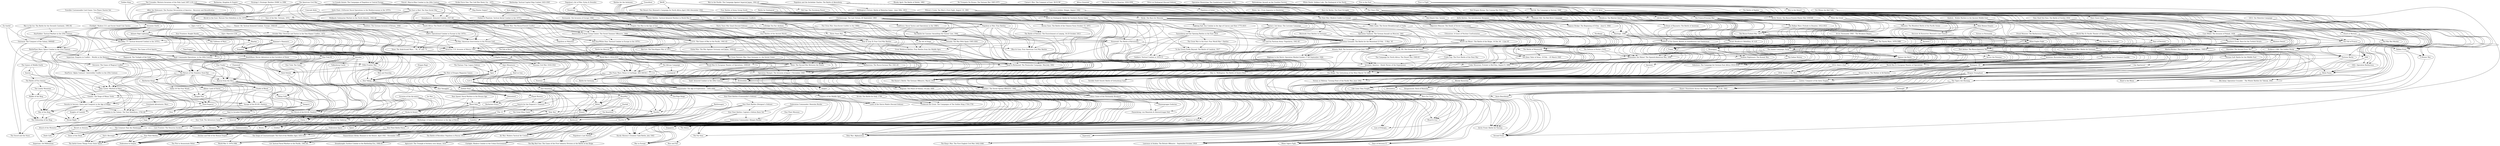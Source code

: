 digraph G {
"Knights of Camelot" -> "Divine Right" ["weight"=0.156246941708022]
"War of the Ring" -> "Divine Right" ["weight"=0.166356920311079]
"Swords & Sorcery: Quest and Conquest in the Age of Magic" -> "Divine Right" ["weight"=0.178428329792451]
"John Carter: Warlord of Mars" -> "Divine Right" ["weight"=0.151143369891034]
"Swords & Sorcery: Quest and Conquest in the Age of Magic" -> "Knights of Camelot" ["weight"=0.0946723394098693]
"John Carter: Warlord of Mars" -> "Knights of Camelot" ["weight"=0.0889943430990165]
"War of the Ring" -> "The Fellowship of the Ring" ["weight"=0.168663446956544]
"Swords & Sorcery: Quest and Conquest in the Age of Magic" -> "War of the Ring" ["weight"=0.255221733332553]
"Voyage of the B.S.M. Pandora" -> "War of the Ring" ["weight"=0.162296541094763]
"The Battle of Five Armies" -> "War of the Ring" ["weight"=0.170057139005148]
"Gondor: The Siege of Minas Tirith" -> "War of the Ring" ["weight"=0.353432500329989]
"Sauron" -> "War of the Ring" ["weight"=0.326540801267882]
"John Carter: Warlord of Mars" -> "War of the Ring" ["weight"=0.184521918513139]
"The Games of Middle Earth" -> "War of the Ring" ["weight"=0.192429639460304]
"Swords & Sorcery: Quest and Conquest in the Age of Magic" -> "The Fellowship of the Ring" ["weight"=0.115489449898221]
"Swords & Sorcery: Quest and Conquest in the Age of Magic" -> "Freedom in the Galaxy: The Star Rebellions, 5764 AD" ["weight"=0.275373039789684]
"The Lonely Mountain" -> "Swords & Sorcery: Quest and Conquest in the Age of Magic" ["weight"=0.0899729713658359]
"The Battle of Five Armies" -> "Swords & Sorcery: Quest and Conquest in the Age of Magic" ["weight"=0.125936325379034]
"Gondor: The Siege of Minas Tirith" -> "Swords & Sorcery: Quest and Conquest in the Age of Magic" ["weight"=0.181486406039449]
"Sauron" -> "Swords & Sorcery: Quest and Conquest in the Age of Magic" ["weight"=0.217801738323195]
"Citadel of Blood" -> "Swords & Sorcery: Quest and Conquest in the Age of Magic" ["weight"=0.179686289419706]
"John Carter: Warlord of Mars" -> "Swords & Sorcery: Quest and Conquest in the Age of Magic" ["weight"=0.293064045997145]
"The Return of the Stainless Steel Rat" -> "Swords & Sorcery: Quest and Conquest in the Age of Magic" ["weight"=0.197031608537922]
"Sorcerer: The Game of Magical Conflict" -> "Swords & Sorcery: Quest and Conquest in the Age of Magic" ["weight"=0.281394547186748]
"John Carter: Warlord of Mars" -> "Freedom in the Galaxy: The Star Rebellions, 5764 AD" ["weight"=0.227402079783597]
"John Carter: Warlord of Mars" -> "Voyage of the B.S.M. Pandora" ["weight"=0.1971352665769]
"The Return of the Stainless Steel Rat" -> "John Carter: Warlord of Mars" ["weight"=0.262126587415851]
"Imperium: Empires in Conflict – Worlds in the Balance" -> "John Carter: Warlord of Mars" ["weight"=0.155688592695235]
"BattleFleet Mars: Space Combat in the 21st Century" -> "John Carter: Warlord of Mars" ["weight"=0.228509310162188]
"StarSoldier: Tactical Warfare in the 25th Century" -> "John Carter: Warlord of Mars" ["weight"=0.235498585634083]
"Invasion: Earth" -> "John Carter: Warlord of Mars" ["weight"=0.149718923843113]
"En Garde!" -> "John Carter: Warlord of Mars" ["weight"=0.118509170112573]
"Snit's Revenge!" -> "The Awful Green Things From Outer Space" ["weight"=0.275333404914063]
"Gammarauders" -> "The Awful Green Things From Outer Space" ["weight"=0.136072444753824]
"Star Fleet Battles" -> "The Awful Green Things From Outer Space" ["weight"=0.149383059111278]
"Mertwig's Maze" -> "The Awful Green Things From Outer Space" ["weight"=0.158684532884334]
"Search for the Emperor's Treasure" -> "The Awful Green Things From Outer Space" ["weight"=0.164773157987645]
"Snit Smashing" -> "The Awful Green Things From Outer Space" ["weight"=0.154047187005277]
"G.E.V." -> "The Awful Green Things From Outer Space" ["weight"=0.206890092354646]
"Ogre" -> "The Awful Green Things From Outer Space" ["weight"=0.230936473176737]
"Gammarauders" -> "Snit's Revenge!" ["weight"=0.102308947299664]
"Mertwig's Maze" -> "Snit's Revenge!" ["weight"=0.140169624639648]
"File 13" -> "Snit's Revenge!" ["weight"=0.142571033554191]
"Search for the Emperor's Treasure" -> "Snit's Revenge!" ["weight"=0.18726924304013]
"Snit Smashing" -> "Snit's Revenge!" ["weight"=0.296381812115006]
"G.E.V." -> "Snit's Revenge!" ["weight"=0.142788926692848]
"Ogre" -> "Snit's Revenge!" ["weight"=0.136119369702388]
"Mertwig's Maze" -> "Gammarauders" ["weight"=0.110594984560404]
"G.E.V." -> "Star Fleet Battles" ["weight"=0.208868582501647]
"Star Fleet Battles" -> "Federation & Empire" ["weight"=0.275419194315211]
"Federation Space" -> "Star Fleet Battles" ["weight"=0.212109245535308]
"Star Fleet Battle Force" -> "Star Fleet Battles" ["weight"=0.177241561278981]
"Starfire" -> "Star Fleet Battles" ["weight"=0.191543736162508]
"Star Fleet Missions" -> "Star Fleet Battles" ["weight"=0.136881673286982]
"Ogre" -> "Star Fleet Battles" ["weight"=0.192846252534721]
"Federation Commander: Klingon Border" -> "Star Fleet Battles" ["weight"=0.197659741505741]
"Star Fleet Battles: Captain's Edition Basic Set" -> "Star Fleet Battles" ["weight"=0.255869306873068]
"Star Fleet Battles (Designer's Edition)" -> "Star Fleet Battles" ["weight"=0.163502100819867]
"File 13" -> "Mertwig's Maze" ["weight"=0.207370811546911]
"Search for the Emperor's Treasure" -> "Mertwig's Maze" ["weight"=0.23163019298305]
"The Great Khan Game" -> "Mertwig's Maze" ["weight"=0.296768780162892]
"The Best of Dragon Magazine Games" -> "Mertwig's Maze" ["weight"=0.235070109310365]
"Search for the Emperor's Treasure" -> "King of the Tabletop" ["weight"=0.224309676186615]
"Search for the Emperor's Treasure" -> "File 13" ["weight"=0.332584654915185]
"Search for the Emperor's Treasure" -> "The Great Khan Game" ["weight"=0.145235029675841]
"Planet Busters" -> "Search for the Emperor's Treasure" ["weight"=0.239840071900524]
"Elefant Hunt" -> "Search for the Emperor's Treasure" ["weight"=0.218243430199241]
"Snit Smashing" -> "Search for the Emperor's Treasure" ["weight"=0.145571649945521]
"The Best of Dragon Magazine Games" -> "Search for the Emperor's Treasure" ["weight"=0.272851094794741]
"G.E.V." -> "Snit Smashing" ["weight"=0.108362533784257]
"G.E.V." -> "Wizard" ["weight"=0.302362828136324]
"G.E.V." -> "Melee" ["weight"=0.317981750850724]
"G.E.V." -> "Federation Space" ["weight"=0.133288108609072]
"G.E.V." -> "Starfire II" ["weight"=0.157733265636246]
"G.E.V." -> "Starfire" ["weight"=0.215648901362092]
"G.E.V." -> "Battlesuit" ["weight"=0.301951292856473]
"G.E.V." -> "WarpWar" ["weight"=0.307633529259472]
"G.E.V." -> "One-Page Bulge" ["weight"=0.155061500354749]
"Ogre" -> "G.E.V." ["weight"=0.489763911396727]
"Raid on Iran" -> "G.E.V." ["weight"=0.129147240048959]
"Ogre Miniatures" -> "G.E.V." ["weight"=0.24414702186148]
"Ogre / G.E.V." -> "G.E.V." ["weight"=0.187042538763833]
"Ogre" -> "Wizard" ["weight"=0.232605042051499]
"Ogre" -> "Melee" ["weight"=0.248962198792598]
"Ogre" -> "Starfire" ["weight"=0.163825269032443]
"Ogre" -> "Battlesuit" ["weight"=0.179103704402186]
"Ogre Miniatures" -> "Ogre" ["weight"=0.200505202817982]
"Ogre / G.E.V." -> "Ogre" ["weight"=0.129384081041426]
"Ogre: Objective 218" -> "Ogre" ["weight"=0.121588513116521]
"The Fantasy Trip: Legacy Edition" -> "Ogre" ["weight"=0.0991787561515401]
"File 13" -> "King of the Tabletop" ["weight"=0.236650763462147]
"Elefant Hunt" -> "File 13" ["weight"=0.294286461650316]
"The Best of Dragon Magazine Games" -> "File 13" ["weight"=0.249909258819599]
"Empires of the Middle Ages" -> "Lords of the Sierra Madre (Second Edition)" ["weight"=0.143837643168243]
"Empires of the Middle Ages" -> "Frederick the Great: The Campaigns of The Soldier King 1756-1759" ["weight"=0.189688377821875]
"Conquistador: The Age of Exploration – 1495-1600" -> "Empires of the Middle Ages" ["weight"=0.241954544739035]
"Viceroys" -> "Empires of the Middle Ages" ["weight"=0.181815406695239]
"Barbarian, Kingdom & Empire" -> "Empires of the Middle Ages" ["weight"=0.167480657496217]
"The Punic Wars: Rome vs Carthage, 264-146 B.C." -> "Empires of the Middle Ages" ["weight"=0.220077796919651]
"Conquistador: The Age of Exploration – 1495-1600" -> "Lords of the Sierra Madre (Second Edition)" ["weight"=0.157684997943572]
"Barbarian, Kingdom & Empire" -> "Lords of the Sierra Madre (Second Edition)" ["weight"=0.166929964884795]
"Viceroys" -> "Lords of the Sierra Madre (Second Edition)" ["weight"=0.138036334828053]
"Conquistador: The Age of Exploration – 1495-1600" -> "Frederick the Great: The Campaigns of The Soldier King 1756-1759" ["weight"=0.32339281048234]
"Breitenfeld" -> "Frederick the Great: The Campaigns of The Soldier King 1756-1759" ["weight"=0.344254180425796]
"The Punic Wars: Rome vs Carthage, 264-146 B.C." -> "Frederick the Great: The Campaigns of The Soldier King 1756-1759" ["weight"=0.314807933138388]
"Arcola: The Battle for Italy, 1796" -> "Frederick the Great: The Campaigns of The Soldier King 1756-1759" ["weight"=0.300930436587317]
"Viceroys" -> "Conquistador: The Age of Exploration – 1495-1600" ["weight"=0.174975623994043]
"Breitenfeld" -> "Conquistador: The Age of Exploration – 1495-1600" ["weight"=0.264876455914244]
"The Punic Wars: Rome vs Carthage, 264-146 B.C." -> "Conquistador: The Age of Exploration – 1495-1600" ["weight"=0.267133414062391]
"Veracruz: U.S. Invasion of Mexico 1847" -> "Conquistador: The Age of Exploration – 1495-1600" ["weight"=0.282639686484013]
"Barbarian, Kingdom & Empire" -> "Viceroys" ["weight"=0.130588565855485]
"The Punic Wars: Rome vs Carthage, 264-146 B.C." -> "Battle for Germany" ["weight"=0.323005780841193]
"The Punic Wars: Rome vs Carthage, 264-146 B.C." -> "Breitenfeld" ["weight"=0.389616441062036]
"Dixie: The Second War Between the States" -> "The Punic Wars: Rome vs Carthage, 264-146 B.C." ["weight"=0.415172349094139]
"Veracruz: U.S. Invasion of Mexico 1847" -> "The Punic Wars: Rome vs Carthage, 264-146 B.C." ["weight"=0.386529659018676]
"The African Campaign" -> "The Punic Wars: Rome vs Carthage, 264-146 B.C." ["weight"=0.160066188580196]
"Sinai: The Arab-Israeli Wars – '56, '67 and '73" -> "The Punic Wars: Rome vs Carthage, 264-146 B.C." ["weight"=0.316366847795431]
"World War I: 1914-1918" -> "The Punic Wars: Rome vs Carthage, 264-146 B.C." ["weight"=0.382712148806179]
"Oil War: American Intervention in the Persian Gulf" -> "The Punic Wars: Rome vs Carthage, 264-146 B.C." ["weight"=0.421359963909071]
"The Fall of Rome" -> "The Punic Wars: Rome vs Carthage, 264-146 B.C." ["weight"=0.381279724181566]
"Revolt in the East: Warsaw Pact Rebellion in the 1970's" -> "The Punic Wars: Rome vs Carthage, 264-146 B.C." ["weight"=0.381272760098376]
"Riddle of the Ring" -> "The Fellowship of the Ring" ["weight"=0.188524105368502]
"The Lonely Mountain" -> "The Fellowship of the Ring" ["weight"=0.20236518675672]
"The Battle of Five Armies" -> "The Fellowship of the Ring" ["weight"=0.215682465234626]
"The Battle of Five Armies" -> "Riddle of the Ring" ["weight"=0.155196042166]
"The Lonely Mountain" -> "Riddle of the Ring" ["weight"=0.202821495710889]
"The Battle of Five Armies" -> "The Lonely Mountain" ["weight"=0.26194823074804]
"Sauron" -> "The Battle of Five Armies" ["weight"=0.17706118048644]
"Breitenfeld" -> "Wagram: The Peace of Vienna, 5-6 July 1809" ["weight"=0.319367372945722]
"Road to Richmond: The Peninsular Campaign, May-July, 1862" -> "Breitenfeld" ["weight"=0.414639870924612]
"Veracruz: U.S. Invasion of Mexico 1847" -> "Breitenfeld" ["weight"=0.369888056874319]
"Blue & Gray II: Four Civil War Battles" -> "Breitenfeld" ["weight"=0.313697881655621]
"Four Battles of the Ancient World" -> "Breitenfeld" ["weight"=0.202074718568794]
"Revolt in the East: Warsaw Pact Rebellion in the 1970's" -> "Breitenfeld" ["weight"=0.372466383408795]
"Thirty Years War" -> "Breitenfeld" ["weight"=0.374162054307903]
"Thirty Years War Quad (Second Edition)" -> "Breitenfeld" ["weight"=0.352721204361112]
"Napoleon at War: Four Battles" -> "Breitenfeld" ["weight"=0.32267346940045]
"Chickamauga: The Last Victory, 20 September 1863" -> "Breitenfeld" ["weight"=0.336251240265232]
"Veracruz: U.S. Invasion of Mexico 1847" -> "The Siege of Constantinople: The End of the Middles Ages 1453 A.D." ["weight"=0.457482001861657]
"Veracruz: U.S. Invasion of Mexico 1847" -> "Road to Richmond: The Peninsular Campaign, May-July, 1862" ["weight"=0.419313616001032]
"Veracruz: U.S. Invasion of Mexico 1847" -> "Dixie: The Second War Between the States" ["weight"=0.38928625671543]
"Veracruz: U.S. Invasion of Mexico 1847" -> "Russian Civil War 1918-1922" ["weight"=0.2088487715023]
"Veracruz: U.S. Invasion of Mexico 1847" -> "A Mighty Fortress" ["weight"=0.283184902488369]
"Veracruz: U.S. Invasion of Mexico 1847" -> "The Plot to Assassinate Hitler" ["weight"=0.328159708598369]
"Veracruz: U.S. Invasion of Mexico 1847" -> "Raid! Commando Operations, in the 20th Century" ["weight"=0.434706070283556]
"Blue & Gray II: Four Civil War Battles" -> "Veracruz: U.S. Invasion of Mexico 1847" ["weight"=0.273638408144042]
"Armada: The War With Spain 1585-1604" -> "Veracruz: U.S. Invasion of Mexico 1847" ["weight"=0.413370229512083]
"MechWar '77: Tactical Armored Combat in the 1970's" -> "Veracruz: U.S. Invasion of Mexico 1847" ["weight"=0.266612566948798]
"Stonewall: The Battle of Kernstown" -> "Veracruz: U.S. Invasion of Mexico 1847" ["weight"=0.438862497586646]
"South Africa: The Death of Colonialism" -> "Veracruz: U.S. Invasion of Mexico 1847" ["weight"=0.487301464273418]
"October War: Doctrine and Tactics in the Yom Kippur Conflict, 1973" -> "Veracruz: U.S. Invasion of Mexico 1847" ["weight"=0.431321501737756]
"The Battle for Cassino: Assaulting the Gustav Line, 1944" -> "Veracruz: U.S. Invasion of Mexico 1847" ["weight"=0.429504599170288]
"The Crusades: Western Invasions of the Holy Land 1097-1191 A.D." -> "Veracruz: U.S. Invasion of Mexico 1847" ["weight"=0.343903492179831]
"The China War: Sino-Soviet Conflict in the 1980s" -> "Veracruz: U.S. Invasion of Mexico 1847" ["weight"=0.355577409048521]
"Panzer '44: Tactical Armored Combat, Europe, 1944-45" -> "Veracruz: U.S. Invasion of Mexico 1847" ["weight"=0.247932446990063]
"Dark Emperor" -> "Elric" ["weight"=0.220222120431655]
"Dragon Pass" -> "Elric" ["weight"=0.230120855818918]
"Valley Of The Four Winds" -> "Elric" ["weight"=0.102645273463537]
"Barbarian Kings" -> "Elric" ["weight"=0.155056210810035]
"Dragon Pass" -> "Dark Emperor" ["weight"=0.176688037651894]
"Albion: Land of Faerie" -> "Dark Emperor" ["weight"=0.165056044956662]
"Barbarian Kings" -> "Dark Emperor" ["weight"=0.133016577266003]
"Ragnarok: The Twilight of the Gods" -> "Dark Emperor" ["weight"=0.193517360529182]
"Valley Of The Four Winds" -> "Dragon Pass" ["weight"=0.137285924809308]
"Albion: Land of Faerie" -> "Dragon Pass" ["weight"=0.166894378455963]
"Barbarian Kings" -> "Dragon Pass" ["weight"=0.152010789798608]
"Barbarian Kings" -> "Valley Of The Four Winds" ["weight"=0.151491935108232]
"Barbarian Kings" -> "Albion: Land of Faerie" ["weight"=0.351116284704535]
"The Return of the Stainless Steel Rat" -> "Barbarian Kings" ["weight"=0.270139899774394]
"Ragnarok: The Twilight of the Gods" -> "Barbarian Kings" ["weight"=0.282002660831569]
"Demonlord" -> "Barbarian Prince" ["weight"=0.234586217487496]
"Star Smuggler" -> "Barbarian Prince" ["weight"=0.247376918288799]
"Star Viking" -> "Barbarian Prince" ["weight"=0.116373978522043]
"Dragon Rage" -> "Barbarian Prince" ["weight"=0.110739621210946]
"Star Smuggler" -> "Demonlord" ["weight"=0.200875212049782]
"Star Viking" -> "Demonlord" ["weight"=0.33049700202495]
"Dragon Rage" -> "Demonlord" ["weight"=0.151174183975182]
"Hammer's Slammers" -> "Demonlord" ["weight"=0.137506696486604]
"Snapshot" -> "Star Smuggler" ["weight"=0.119314788674845]
"Star Frontiers: Knight Hawks" -> "Star Smuggler" ["weight"=0.110253023444546]
"Star Viking" -> "Star Smuggler" ["weight"=0.239748795395656]
"Hammer's Slammers" -> "Star Smuggler" ["weight"=0.112166276765655]
"Fifth Frontier War" -> "Star Viking" ["weight"=0.205844502385755]
"Snapshot" -> "Star Viking" ["weight"=0.155208624446356]
"Azhanti High Lightning" -> "Star Viking" ["weight"=0.172143287341071]
"Web and Starship" -> "Star Viking" ["weight"=0.168404237007496]
"Dragon Rage" -> "Star Viking" ["weight"=0.108677023237808]
"Hammer's Slammers" -> "Star Viking" ["weight"=0.195669380786204]
"Hammer's Slammers" -> "Fifth Frontier War" ["weight"=0.139509645506341]
"Hammer's Slammers" -> "Snapshot" ["weight"=0.119170365508004]
"Star Frontiers: Knight Hawks" -> "Hammer's Slammers" ["weight"=0.115470339730998]
"Greyhawk Adventures: Wars" -> "Freedom in the Galaxy: The Star Rebellions, 5764 AD" ["weight"=0.0709893457480794]
"Sorcerer: The Game of Magical Conflict" -> "Freedom in the Galaxy: The Star Rebellions, 5764 AD" ["weight"=0.200080775912867]
"Imperium: Empires in Conflict – Worlds in the Balance" -> "Freedom in the Galaxy: The Star Rebellions, 5764 AD" ["weight"=0.208920337795009]
"BattleFleet Mars: Space Combat in the 21st Century" -> "Freedom in the Galaxy: The Star Rebellions, 5764 AD" ["weight"=0.244674406646467]
"Imperium: Empires in Conflict – Worlds in the Balance" -> "Greyhawk Adventures: Wars" ["weight"=0.100067544365748]
"Sorcerer: The Game of Magical Conflict" -> "The Return of the Stainless Steel Rat" ["weight"=0.221227090211959]
"Sorcerer: The Game of Magical Conflict" -> "StarForce 'Alpha Centauri': Interstellar Conflict in the 25th Century" ["weight"=0.312276628606596]
"BattleFleet Mars: Space Combat in the 21st Century" -> "Sorcerer: The Game of Magical Conflict" ["weight"=0.277150570095453]
"Raid! Commando Operations, in the 20th Century" -> "Sorcerer: The Game of Magical Conflict" ["weight"=0.233158325142086]
"StarSoldier: Tactical Warfare in the 25th Century" -> "Sorcerer: The Game of Magical Conflict" ["weight"=0.295349663290139]
"Imperium: Empires in Conflict – Worlds in the Balance" -> "Imperium: 3rd Millennium" ["weight"=0.204791548246594]
"Imperium: Empires in Conflict – Worlds in the Balance" -> "Dark Nebula" ["weight"=0.358089318888948]
"Imperium: Empires in Conflict – Worlds in the Balance" -> "Fifth Frontier War" ["weight"=0.349667812693085]
"BattleFleet Mars: Space Combat in the 21st Century" -> "Imperium: Empires in Conflict – Worlds in the Balance" ["weight"=0.193874796194263]
"Invasion: Earth" -> "Imperium: Empires in Conflict – Worlds in the Balance" ["weight"=0.282548655548395]
"BattleFleet Mars: Space Combat in the 21st Century" -> "The Sword and the Stars" ["weight"=0.253880303673926]
"BattleFleet Mars: Space Combat in the 21st Century" -> "Fifth Frontier War" ["weight"=0.176877909353825]
"En Garde!" -> "BattleFleet Mars: Space Combat in the 21st Century" ["weight"=0.0888138696744753]
"BattleFleet Mars: Space Combat in the 21st Century" -> "StarForce 'Alpha Centauri': Interstellar Conflict in the 25th Century" ["weight"=0.360053409329013]
"Outreach: The Conquest of the Galaxy, 3000AD" -> "BattleFleet Mars: Space Combat in the 21st Century" ["weight"=0.319254800389883]
"StarSoldier: Tactical Warfare in the 25th Century" -> "BattleFleet Mars: Space Combat in the 21st Century" ["weight"=0.389859410575478]
"War in the Ice: The Battle for the Seventh Continent, 1991-92" -> "BattleFleet Mars: Space Combat in the 21st Century" ["weight"=0.264965732442863]
"Invasion: Earth" -> "BattleFleet Mars: Space Combat in the 21st Century" ["weight"=0.129111533019959]
"Albion: Land of Faerie" -> "The Wreck of the B.S.M. Pandora" ["weight"=0.274522766018592]
"The Return of the Stainless Steel Rat" -> "Albion: Land of Faerie" ["weight"=0.334066677103562]
"Ragnarok: The Twilight of the Gods" -> "Albion: Land of Faerie" ["weight"=0.334043344463038]
"Ragnarok: The Twilight of the Gods" -> "The Return of the Stainless Steel Rat" ["weight"=0.337830437742473]
"Ragnarok: The Twilight of the Gods" -> "The Wreck of the B.S.M. Pandora" ["weight"=0.279744946448685]
"Ragnarok: The Twilight of the Gods" -> "Attack of the Mutants!" ["weight"=0.133472876660832]
"Ragnarok: The Twilight of the Gods" -> "Rescue from the Hive" ["weight"=0.336511679175772]
"The Creature That Ate Sheboygan" -> "Dawn of the Dead" ["weight"=0.205317060386803]
"Chitin: I" -> "The Creature That Ate Sheboygan" ["weight"=0.217598373413623]
"The Wreck of the B.S.M. Pandora" -> "The Creature That Ate Sheboygan" ["weight"=0.237482296294421]
"Valkenburg Castle" -> "The Creature That Ate Sheboygan" ["weight"=0.142505335969577]
"Intruder" -> "The Creature That Ate Sheboygan" ["weight"=0.187752183146259]
"Voyage of the B.S.M. Pandora" -> "The Creature That Ate Sheboygan" ["weight"=0.243386441626681]
"Sticks & Stones" -> "The Creature That Ate Sheboygan" ["weight"=0.213318880288859]
"Invasion of the Air-eaters" -> "The Creature That Ate Sheboygan" ["weight"=0.179164627524681]
"The Return of the Stainless Steel Rat" -> "The Creature That Ate Sheboygan" ["weight"=0.24864031834227]
"TimeTripper" -> "The Creature That Ate Sheboygan" ["weight"=0.232704303525889]
"The Return of the Stainless Steel Rat" -> "Dawn of the Dead" ["weight"=0.202959587348488]
"TimeTripper" -> "Dawn of the Dead" ["weight"=0.170520172133288]
"Chitin: I" -> "Olympica" ["weight"=0.328385442516325]
"Chitin: I" -> "Rivets" ["weight"=0.396078616741513]
"The Wreck of the B.S.M. Pandora" -> "Chitin: I" ["weight"=0.158828586157807]
"Valkenburg Castle" -> "Chitin: I" ["weight"=0.165450826490747]
"Intruder" -> "Chitin: I" ["weight"=0.182247885000594]
"Sticks & Stones" -> "Chitin: I" ["weight"=0.411744613728433]
"Holy War" -> "Chitin: I" ["weight"=0.277147106653968]
"Invasion of the Air-eaters" -> "Chitin: I" ["weight"=0.295200800065427]
"Wizard" -> "Chitin: I" ["weight"=0.290216748251277]
"Melee" -> "Chitin: I" ["weight"=0.283527561349072]
"Black Hole" -> "Chitin: I" ["weight"=0.340763071444751]
"WarpWar" -> "Chitin: I" ["weight"=0.343322211215281]
"Ram Speed: Naval Warfare in the Bronze Age" -> "Chitin: I" ["weight"=0.209087459391283]
"The Return of the Stainless Steel Rat" -> "The Wreck of the B.S.M. Pandora" ["weight"=0.411628262032706]
"TimeTripper" -> "The Wreck of the B.S.M. Pandora" ["weight"=0.2594475369752]
"Intruder" -> "The Wreck of the B.S.M. Pandora" ["weight"=0.187383016242019]
"Invasion of the Air-eaters" -> "The Wreck of the B.S.M. Pandora" ["weight"=0.170744661822794]
"Rescue from the Hive" -> "The Wreck of the B.S.M. Pandora" ["weight"=0.362608383361371]
"Star Trek III" -> "The Wreck of the B.S.M. Pandora" ["weight"=0.125676821573457]
"Voyage of the B.S.M. Pandora" -> "The Wreck of the B.S.M. Pandora" ["weight"=0.432681522661669]
"Valkenburg Castle" -> "Last Frontier: The Vesuvius Incident" ["weight"=0.101744780341889]
"Intruder" -> "Valkenburg Castle" ["weight"=0.302493414359317]
"TimeTripper" -> "Intruder" ["weight"=0.174701222174916]
"Intruder" -> "Last Frontier: The Vesuvius Incident" ["weight"=0.207018265937266]
"Gondor: The Siege of Minas Tirith" -> "Voyage of the B.S.M. Pandora" ["weight"=0.251130317154406]
"The Return of the Stainless Steel Rat" -> "Voyage of the B.S.M. Pandora" ["weight"=0.359264961021719]
"Star Trader" -> "Voyage of the B.S.M. Pandora" ["weight"=0.314017514965376]
"Rescue from the Hive" -> "Voyage of the B.S.M. Pandora" ["weight"=0.320998338888273]
"Citadel of Blood" -> "Voyage of the B.S.M. Pandora" ["weight"=0.358089892043487]
"Invasion of the Air-eaters" -> "Sticks & Stones" ["weight"=0.291405852152948]
"Black Hole" -> "Sticks & Stones" ["weight"=0.321958628450909]
"Ram Speed: Naval Warfare in the Bronze Age" -> "Sticks & Stones" ["weight"=0.230630329601005]
"Sticks & Stones" -> "Olympica" ["weight"=0.305291369396967]
"Ice War" -> "Sticks & Stones" ["weight"=0.320261616506612]
"Invasion of the Air-eaters" -> "Olympica" ["weight"=0.34910209133685]
"The Return of the Stainless Steel Rat" -> "Attack of the Mutants!" ["weight"=0.19874304172302]
"The Return of the Stainless Steel Rat" -> "Star Trek: The Adventure Game" ["weight"=0.133016146116318]
"The Return of the Stainless Steel Rat" -> "Citadel of Blood" ["weight"=0.240971223632073]
"The Return of the Stainless Steel Rat" -> "Rescue from the Hive" ["weight"=0.464784763256506]
"DeathMaze: Heroic Adventure in the Corridors of Doom" -> "The Return of the Stainless Steel Rat" ["weight"=0.18843684259276]
"Demons: The Game of Evil Spirits" -> "The Return of the Stainless Steel Rat" ["weight"=0.199622119874777]
"Star Trek III" -> "The Return of the Stainless Steel Rat" ["weight"=0.161126904077666]
"TimeTripper" -> "The Return of the Stainless Steel Rat" ["weight"=0.270058090859278]
"StarSoldier: Tactical Warfare in the 25th Century" -> "The Return of the Stainless Steel Rat" ["weight"=0.236507690150176]
"TimeTripper" -> "Star Trek: The Adventure Game" ["weight"=0.121268084810815]
"TimeTripper" -> "Star Trek III" ["weight"=0.157818844816621]
"StarForce 'Alpha Centauri': Interstellar Conflict in the 25th Century" -> "The Sword and the Stars" ["weight"=0.252780822782612]
"Outreach: The Conquest of the Galaxy, 3000AD" -> "The Sword and the Stars" ["weight"=0.284319446899332]
"MechWar '77: Tactical Armored Combat in the 1970's" -> "StarForce 'Alpha Centauri': Interstellar Conflict in the 25th Century" ["weight"=0.231849193649447]
"Outreach: The Conquest of the Galaxy, 3000AD" -> "StarForce 'Alpha Centauri': Interstellar Conflict in the 25th Century" ["weight"=0.425690967352403]
"Raid! Commando Operations, in the 20th Century" -> "StarForce 'Alpha Centauri': Interstellar Conflict in the 25th Century" ["weight"=0.236673576005915]
"StarSoldier: Tactical Warfare in the 25th Century" -> "StarForce 'Alpha Centauri': Interstellar Conflict in the 25th Century" ["weight"=0.44623440534472]
"StarSoldier: Tactical Warfare in the 25th Century" -> "Outreach: The Conquest of the Galaxy, 3000AD" ["weight"=0.39852046384451]
"War in the Ice: The Battle for the Seventh Continent, 1991-92" -> "Outreach: The Conquest of the Galaxy, 3000AD" ["weight"=0.22913741615341]
"Black Hole" -> "Olympica" ["weight"=0.310776970846471]
"Holy War" -> "Olympica" ["weight"=0.338559035680097]
"Ice War" -> "Olympica" ["weight"=0.315554904044111]
"Wizard" -> "Rivets" ["weight"=0.270966004893109]
"Black Hole" -> "Rivets" ["weight"=0.33694544951863]
"WarpWar" -> "Rivets" ["weight"=0.359070114621448]
"Holy War" -> "Godsfire" ["weight"=0.227205361101637]
"Holy War" -> "Globbo!" ["weight"=0.116930005598054]
"Black Hole" -> "Holy War" ["weight"=0.373269770049475]
"WarpWar" -> "Holy War" ["weight"=0.328802590802101]
"Wizard" -> "Battlesuit" ["weight"=0.176571874763846]
"Melee" -> "Wizard" ["weight"=0.740754985003173]
"WarpWar" -> "Wizard" ["weight"=0.306082755252683]
"The Fantasy Trip: Legacy Edition" -> "Wizard" ["weight"=0.27931702536212]
"Melee" -> "Starfire" ["weight"=0.185213108105056]
"WarpWar" -> "Melee" ["weight"=0.303870466876263]
"The Fantasy Trip: Legacy Edition" -> "Melee" ["weight"=0.282615031474968]
"Black Hole" -> "Godsfire" ["weight"=0.175756835805132]
"Black Hole" -> "Globbo!" ["weight"=0.164453292970288]
"WarpWar" -> "Black Hole" ["weight"=0.306109939770528]
"Ice War" -> "Black Hole" ["weight"=0.351981523269858]
"Ram Speed: Naval Warfare in the Bronze Age" -> "Black Hole" ["weight"=0.219272968051646]
"WarpWar" -> "Godsfire" ["weight"=0.154741667573547]
"Revolt on Antares" -> "Dark Cults" ["weight"=0.0690643056526365]
"Saga" -> "Revolt on Antares" ["weight"=0.380748570245491]
"They've Invaded Pleasantville" -> "Revolt on Antares" ["weight"=0.258193675171495]
"Vampyre" -> "Revolt on Antares" ["weight"=0.238993520462472]
"Viking Gods" -> "Revolt on Antares" ["weight"=0.150743277919175]
"Rescue from the Hive" -> "Revolt on Antares" ["weight"=0.173994673299193]
"Chainmail: Rules for Medieval Miniatures" -> "Revolt on Antares" ["weight"=0.0995225374499799]
"They've Invaded Pleasantville" -> "Dark Cults" ["weight"=0.103644309297493]
"Vampyre" -> "Dark Cults" ["weight"=0.0775805438900397]
"Chainmail: Rules for Medieval Miniatures" -> "Saga" ["weight"=0.159347001725263]
"They've Invaded Pleasantville" -> "Saga" ["weight"=0.293471953439719]
"Vampyre" -> "Saga" ["weight"=0.322752001682079]
"Viking Gods" -> "Saga" ["weight"=0.192920923161947]
"Rescue from the Hive" -> "Saga" ["weight"=0.145979981680697]
"Vampyre" -> "They've Invaded Pleasantville" ["weight"=0.288604578232763]
"Viking Gods" -> "Vampyre" ["weight"=0.166341835492544]
"Star Trader" -> "Viking Gods" ["weight"=0.159055428690961]
"Rescue from the Hive" -> "Viking Gods" ["weight"=0.123547536614917]
"Citadel of Blood" -> "Viking Gods" ["weight"=0.165849345704462]
"Chainmail: Rules for Medieval Miniatures" -> "Rescue from the Hive" ["weight"=0.145191560216609]
"Rescue from the Hive" -> "Attack of the Mutants!" ["weight"=0.200260159175855]
"Star Trader" -> "Rescue from the Hive" ["weight"=0.214387225489049]
"Rescue from the Hive" -> "Citadel of Blood" ["weight"=0.286312667394017]
"DeathMaze: Heroic Adventure in the Corridors of Doom" -> "Rescue from the Hive" ["weight"=0.253150038665484]
"Demons: The Game of Evil Spirits" -> "Rescue from the Hive" ["weight"=0.206211389416852]
"Sauron" -> "Gondor: The Siege of Minas Tirith" ["weight"=0.608627109271364]
"Citadel of Blood" -> "Gondor: The Siege of Minas Tirith" ["weight"=0.235318571159432]
"The Games of Middle Earth" -> "Gondor: The Siege of Minas Tirith" ["weight"=0.15669333276258]
"The Games of Middle Earth" -> "Sauron" ["weight"=0.172395002506092]
"Planet Busters" -> "King of the Tabletop" ["weight"=0.265532632100709]
"Elefant Hunt" -> "King of the Tabletop" ["weight"=0.335997946520285]
"Elefant Hunt" -> "Planet Busters" ["weight"=0.265113506452387]
"The Best of Dragon Magazine Games" -> "Elefant Hunt" ["weight"=0.160565281417105]
"The Beastlord" -> "Mythology: A Game of Adventure in the Age of Heros" ["weight"=0.173198458849284]
"Starfall" -> "Mythology: A Game of Adventure in the Age of Heros" ["weight"=0.169037516249068]
"The Beastlord" -> "Godsfire" ["weight"=0.127473559405215]
"Starfall" -> "The Beastlord" ["weight"=0.226254126285968]
"Starfall" -> "Godsfire" ["weight"=0.230351269024694]
"Star Trader" -> "Citadel of Blood" ["weight"=0.310859899569853]
"DeathMaze: Heroic Adventure in the Corridors of Doom" -> "Citadel of Blood" ["weight"=0.306927857152581]
"Godsfire" -> "Globbo!" ["weight"=0.0858442759597545]
"The Best of Dragon Magazine Games" -> "The Great Khan Game" ["weight"=0.178204411726297]
"StarSoldier: Tactical Warfare in the 25th Century" -> "MechWar '77: Tactical Armored Combat in the 1970's" ["weight"=0.241734824806484]
"StarSoldier: Tactical Warfare in the 25th Century" -> "Raid! Commando Operations, in the 20th Century" ["weight"=0.270867190744086]
"Firefight: Modern U.S. and Soviet Small Unit Tactics" -> "StarSoldier: Tactical Warfare in the 25th Century" ["weight"=0.232839127645128]
"War in the Ice: The Battle for the Seventh Continent, 1991-92" -> "StarSoldier: Tactical Warfare in the 25th Century" ["weight"=0.282564828075258]
"Invasion: Earth" -> "Imperium: 3rd Millennium" ["weight"=0.145614109704562]
"Invasion: Earth" -> "Dark Nebula" ["weight"=0.303042059880278]
"Invasion: Earth" -> "Fifth Frontier War" ["weight"=0.496019006811854]
"Invasion: Earth" -> "Azhanti High Lightning" ["weight"=0.407583918461214]
"Striker" -> "Invasion: Earth" ["weight"=0.330917117202198]
"Invasion: Earth" -> "Asteroid" ["weight"=0.261460696609296]
"One-Page Bulge" -> "Battlesuit" ["weight"=0.190218766797725]
"Raid on Iran" -> "Battlesuit" ["weight"=0.159680881287745]
"Ogre Miniatures" -> "Battlesuit" ["weight"=0.183295046272444]
"Ogre: Objective 218" -> "Battlesuit" ["weight"=0.0707914833917793]
"Starfire" -> "Federation & Empire" ["weight"=0.174832307884065]
"Starfire" -> "Federation Space" ["weight"=0.186872127551559]
"Starfire" -> "Starfire II" ["weight"=0.601947221707521]
"Battlewagon" -> "Starfire" ["weight"=0.201276226911871]
"Star Trek: The Game" -> "Star Trek: The Adventure Game" ["weight"=0.114171625761743]
"Star Trek III" -> "Star Trek: The Adventure Game" ["weight"=0.284653383527105]
"Demons: The Game of Evil Spirits" -> "DeathMaze: Heroic Adventure in the Corridors of Doom" ["weight"=0.252370411545758]
"Star Trek III" -> "Star Trek: The Game" ["weight"=0.136091891125736]
"Raid! Commando Operations, in the 20th Century" -> "Road to Richmond: The Peninsular Campaign, May-July, 1862" ["weight"=0.34834182320864]
"October War: Doctrine and Tactics in the Yom Kippur Conflict, 1973" -> "Raid! Commando Operations, in the 20th Century" ["weight"=0.385596201565753]
"MechWar '77: Tactical Armored Combat in the 1970's" -> "Raid! Commando Operations, in the 20th Century" ["weight"=0.310495842177283]
"Firefight: Modern U.S. and Soviet Small Unit Tactics" -> "Raid! Commando Operations, in the 20th Century" ["weight"=0.297520739354362]
"Dark Nebula" -> "Imperium: 3rd Millennium" ["weight"=0.187668520555924]
"Dark Nebula" -> "Asteroid" ["weight"=0.291553291387753]
"Fifth Frontier War" -> "Dark Nebula" ["weight"=0.371951476018811]
"Sky Galleons of Mars" -> "Dark Nebula" ["weight"=0.115655017496508]
"Azhanti High Lightning" -> "Dark Nebula" ["weight"=0.291346081260797]
"Fifth Frontier War" -> "Web and Starship" ["weight"=0.128399158528623]
"Snapshot" -> "Fifth Frontier War" ["weight"=0.340046526597822]
"Sky Galleons of Mars" -> "Fifth Frontier War" ["weight"=0.124774325690805]
"Azhanti High Lightning" -> "Fifth Frontier War" ["weight"=0.482995499835321]
"Striker" -> "Fifth Frontier War" ["weight"=0.370929153487127]
"Federation Space" -> "Federation & Empire" ["weight"=0.225503954282178]
"Starfire II" -> "Federation Space" ["weight"=0.14324701713798]
"Battlewagon" -> "Federation Space" ["weight"=0.151220491714325]
"Star Fleet Battles (Designer's Edition)" -> "Federation Space" ["weight"=0.223939764503812]
"Battlewagon" -> "Starfire II" ["weight"=0.17614337114937]
"Raid on Iran" -> "One-Page Bulge" ["weight"=0.207431533263945]
"Ogre Miniatures" -> "Raid on Iran" ["weight"=0.0780050774001491]
"Ogre / G.E.V." -> "Ogre Miniatures" ["weight"=0.17128942467777]
"Ogre: Objective 218" -> "Ogre Miniatures" ["weight"=0.0744810724960933]
"Star Fleet Battle Force" -> "Federation & Empire" ["weight"=0.191591479482748]
"Star Fleet Missions" -> "Federation & Empire" ["weight"=0.161494450252219]
"Federation Commander: Klingon Border" -> "Federation & Empire" ["weight"=0.198552669492975]
"Federation Commander: Romulan Border" -> "Federation & Empire" ["weight"=0.178907412032836]
"Star Fleet Battles: Captain's Edition Basic Set" -> "Federation & Empire" ["weight"=0.268596022979964]
"Star Fleet Battles (Designer's Edition)" -> "Federation & Empire" ["weight"=0.153901882857299]
"Star Fleet Battles (Commander's Edition)" -> "Federation & Empire" ["weight"=0.143593392807492]
"Star Fleet Missions" -> "Star Fleet Battle Force" ["weight"=0.231606626020221]
"Federation Commander: Klingon Border" -> "Star Fleet Battle Force" ["weight"=0.211854245723976]
"Federation Commander: Romulan Border" -> "Star Fleet Battle Force" ["weight"=0.173072051616038]
"Federation Commander: Romulan Border" -> "Federation Commander: Klingon Border" ["weight"=0.545232810592961]
"Star Fleet Battles: Captain's Edition Basic Set" -> "Federation Commander: Klingon Border" ["weight"=0.204224640534988]
"Star Fleet Battles (Designer's Edition)" -> "Star Fleet Battles: Captain's Edition Basic Set" ["weight"=0.224380998773137]
"Star Fleet Battles (Commander's Edition)" -> "Star Fleet Battles: Captain's Edition Basic Set" ["weight"=0.208056587031132]
"Star Fleet Battles (Commander's Edition)" -> "Star Fleet Battles (Designer's Edition)" ["weight"=0.20064393281568]
"Azhanti High Lightning" -> "Asteroid" ["weight"=0.247812404425269]
"Azhanti High Lightning" -> "Sky Galleons of Mars" ["weight"=0.145960877625468]
"Azhanti High Lightning" -> "Snapshot" ["weight"=0.450630128523036]
"Azhanti High Lightning" -> "Triplanetary" ["weight"=0.168211124673413]
"Azhanti High Lightning" -> "Mayday" ["weight"=0.396702862852347]
"Striker" -> "Azhanti High Lightning" ["weight"=0.419139773260702]
"Persian Gulf: Battle for the Middle East" -> "Arctic Front: Battle for Norway" ["weight"=0.762659893410047]
"The Third World War: Battle for Germany" -> "Arctic Front: Battle for Norway" ["weight"=0.682604303688713]
"Southern Front: Race for the Turkish Straits" -> "Arctic Front: Battle for Norway" ["weight"=0.797702721589897]
"Western Desert" -> "Arctic Front: Battle for Norway" ["weight"=0.248029196601827]
"Case White: The Invasion of Poland, 1939" -> "Arctic Front: Battle for Norway" ["weight"=0.245681405949051]
"Narvik: The Campaign in Norway, 1940" -> "Arctic Front: Battle for Norway" ["weight"=0.242748706739925]
"The Third World War: Battle for Germany" -> "Persian Gulf: Battle for the Middle East" ["weight"=0.650686296065491]
"Southern Front: Race for the Turkish Straits" -> "Persian Gulf: Battle for the Middle East" ["weight"=0.812520031048793]
"Narvik: The Campaign in Norway, 1940" -> "Persian Gulf: Battle for the Middle East" ["weight"=0.248818679328442]
"Southern Front: Race for the Turkish Straits" -> "The Third World War: Battle for Germany" ["weight"=0.69681040794115]
"Case White: The Invasion of Poland, 1939" -> "Southern Front: Race for the Turkish Straits" ["weight"=0.244728135634743]
"Narvik: The Campaign in Norway, 1940" -> "Southern Front: Race for the Turkish Straits" ["weight"=0.249286219952511]
"Western Desert" -> "Sideshow: The Campaign for German East Africa 1914-1918" ["weight"=0.187060477132538]
"Africa Orientale" -> "Western Desert" ["weight"=0.351995093565709]
"Case White: The Invasion of Poland, 1939" -> "Western Desert" ["weight"=0.451268624739443]
"Narvik: The Campaign in Norway, 1940" -> "Western Desert" ["weight"=0.479848342966794]
"Their Finest Hour" -> "Western Desert" ["weight"=0.474554160566844]
"Case White: The Invasion of Poland, 1939" -> "Road to the Rhine" ["weight"=0.261304660278104]
"Case White: The Invasion of Poland, 1939" -> "Marita-Merkur: The Campaign in the Balkans, 1940-41" ["weight"=0.524480681886642]
"Case White: The Invasion of Poland, 1939" -> "The Fall of France" ["weight"=0.505987036412519]
"Their Finest Hour" -> "Case White: The Invasion of Poland, 1939" ["weight"=0.518504344044356]
"Narvik: The Campaign in Norway, 1940" -> "Case White: The Invasion of Poland, 1939" ["weight"=0.517121658932785]
"Fire in the East" -> "Case White: The Invasion of Poland, 1939" ["weight"=0.412658314413979]
"Narvik: The Campaign in Norway, 1940" -> "Beda Fomm" ["weight"=0.206299775557474]
"Narvik: The Campaign in Norway, 1940" -> "1941: Operation Barbarossa" ["weight"=0.22255913029319]
"Narvik: The Campaign in Norway, 1940" -> "1940" ["weight"=0.208412483056432]
"Narvik: The Campaign in Norway, 1940" -> "Sideshow: The Campaign for German East Africa 1914-1918" ["weight"=0.217122381791784]
"Africa Orientale" -> "Narvik: The Campaign in Norway, 1940" ["weight"=0.32524933924422]
"Narvik: The Campaign in Norway, 1940" -> "Road to the Rhine" ["weight"=0.248632566966912]
"White Death: Velikiye Luki, The Stalingrad of the North" -> "Narvik: The Campaign in Norway, 1940" ["weight"=0.21160662890087]
"Narvik: The Campaign in Norway, 1940" -> "Marita-Merkur: The Campaign in the Balkans, 1940-41" ["weight"=0.510677153076947]
"Narvik: The Campaign in Norway, 1940" -> "Their Finest Hour" ["weight"=0.470981380697343]
"Snapshot" -> "Triplanetary" ["weight"=0.116955075433495]
"Mayday" -> "Snapshot" ["weight"=0.478501105160499]
"Striker" -> "Snapshot" ["weight"=0.352990649995111]
"Traveller Customizable Card Game: Two Player Starter Set" -> "Snapshot" ["weight"=0.0643762523451377]
"Striker" -> "Mayday" ["weight"=0.334763489475322]
"Traveller Customizable Card Game: Two Player Starter Set" -> "Triplanetary" ["weight"=0.0659530983622211]
"Mayday" -> "Triplanetary" ["weight"=0.193425009967086]
"Traveller Customizable Card Game: Two Player Starter Set" -> "Mayday" ["weight"=0.0928384885419439]
"The Battle of Nations: The Encirclement at Leipzig, 16-19 October 1813" -> "Wagram: The Peace of Vienna, 5-6 July 1809" ["weight"=0.576303494687858]
"Napoleon at War: Four Battles" -> "Wagram: The Peace of Vienna, 5-6 July 1809" ["weight"=0.403465535534281]
"Chickamauga: The Last Victory, 20 September 1863" -> "Wagram: The Peace of Vienna, 5-6 July 1809" ["weight"=0.386242550911482]
"Napoleon at War: Four Battles" -> "The Battle of Nations: The Encirclement at Leipzig, 16-19 October 1813" ["weight"=0.394311954032241]
"Chickamauga: The Last Victory, 20 September 1863" -> "The Battle of Nations: The Encirclement at Leipzig, 16-19 October 1813" ["weight"=0.366431581406614]
"Napoleon at War: Four Battles" -> "Great Medieval Battles: Four Battles from the Middle Ages" ["weight"=0.304597911394156]
"Napoleon at War: Four Battles" -> "Napoleon's Last Battles" ["weight"=0.3489273638788]
"Napoleon at War: Four Battles" -> "Blue & Gray: Four American Civil War Battles" ["weight"=0.341021277034164]
"Napoleon at War: Four Battles" -> "Blue & Gray II: Four Civil War Battles" ["weight"=0.399295820664039]
"Napoleon at War: Four Battles" -> "Thirty Years War" ["weight"=0.400454936680474]
"Napoleon at War: Four Battles" -> "The Art of Siege" ["weight"=0.223886107977247]
"Chickamauga: The Last Victory, 20 September 1863" -> "Napoleon at War: Four Battles" ["weight"=0.324475440839315]
"Modern Battles: Four Contemporary Conflicts" -> "Napoleon at War: Four Battles" ["weight"=0.299650738089439]
"Chickamauga: The Last Victory, 20 September 1863" -> "Road to Richmond: The Peninsular Campaign, May-July, 1862" ["weight"=0.389913601615492]
"Chickamauga: The Last Victory, 20 September 1863" -> "Napoleon's Last Battles" ["weight"=0.244462371902002]
"Chickamauga: The Last Victory, 20 September 1863" -> "The Big Red One: The Game of the First Infantry Division at the Battle of the Bulge" ["weight"=0.316263919337091]
"Chickamauga: The Last Victory, 20 September 1863" -> "Blue & Gray: Four American Civil War Battles" ["weight"=0.350429176762444]
"Chickamauga: The Last Victory, 20 September 1863" -> "Blue & Gray II: Four Civil War Battles" ["weight"=0.409868587210751]
"Chickamauga: The Last Victory, 20 September 1863" -> "A Bridge Too Far: Arnhem" ["weight"=0.345196177197768]
"Chickamauga: The Last Victory, 20 September 1863" -> "Across Suez: The Battle of the Chinese Farm October 15, 1973" ["weight"=0.2885759342533]
"Napoleon at Waterloo" -> "The Battle of Borodino: Napoleon in Russia 1812" ["weight"=0.321832510970661]
"Barbarossa: The Russo-German War 1941-45" -> "The Battle of Borodino: Napoleon in Russia 1812" ["weight"=0.361639444135063]
"Destruction of Army Group Center: The Soviet Summer Offensive, 1944" -> "The Battle of Borodino: Napoleon in Russia 1812" ["weight"=0.412456279784875]
"Winter War: The Russo-Finnish Conflict" -> "The Battle of Borodino: Napoleon in Russia 1812" ["weight"=0.366110683655098]
"La Grande Armée: The Campaigns of Napoleon in Central Europe" -> "The Battle of Borodino: Napoleon in Russia 1812" ["weight"=0.352213462015757]
"Year of the Rat: Vietnam, 1972" -> "The Battle of Borodino: Napoleon in Russia 1812" ["weight"=0.34601978684063]
"Destruction of Army Group Center: The Soviet Summer Offensive, 1944" -> "Napoleon at Waterloo" ["weight"=0.255789401966956]
"Winter War: The Russo-Finnish Conflict" -> "Napoleon at Waterloo" ["weight"=0.259919027626878]
"Destruction of Army Group Center: The Soviet Summer Offensive, 1944" -> "Barbarossa: The Russo-German War 1941-45" ["weight"=0.34699423393341]
"La Grande Armée: The Campaigns of Napoleon in Central Europe" -> "Barbarossa: The Russo-German War 1941-45" ["weight"=0.27723560427786]
"The Great Patriotic War: Nazi Germany vs. the Soviet Union" -> "Barbarossa: The Russo-German War 1941-45" ["weight"=0.204765513811431]
"U.S.N.: The Game of War in the Pacific, 1941-43" -> "Barbarossa: The Russo-German War 1941-45" ["weight"=0.285466105746927]
"Year of the Rat: Vietnam, 1972" -> "Barbarossa: The Russo-German War 1941-45" ["weight"=0.318894653836042]
"Destruction of Army Group Center: The Soviet Summer Offensive, 1944" -> "Tank! Armored Combat in the 20th Century" ["weight"=0.380196650963311]
"Destruction of Army Group Center: The Soviet Summer Offensive, 1944" -> "Operation Olympic: The Invasion of Japan 1 November 1945" ["weight"=0.357910458931914]
"Destruction of Army Group Center: The Soviet Summer Offensive, 1944" -> "PanzerArmee Afrika: Rommel in the Desert, April 1941 - November 1942" ["weight"=0.338954896224822]
"Destruction of Army Group Center: The Soviet Summer Offensive, 1944" -> "The Great Patriotic War: Nazi Germany vs. the Soviet Union" ["weight"=0.221715480247959]
"Destruction of Army Group Center: The Soviet Summer Offensive, 1944" -> "Battle for Moscow" ["weight"=0.175983607939549]
"Destruction of Army Group Center: The Soviet Summer Offensive, 1944" -> "'CA' Tactical Naval Warfare in the Pacific, 1941-45" ["weight"=0.379527756037191]
"Destruction of Army Group Center: The Soviet Summer Offensive, 1944" -> "Bar-Lev: The Yom-Kippur War of 1973" ["weight"=0.224727361492166]
"Destruction of Army Group Center: The Soviet Summer Offensive, 1944" -> "Red Star/White Star: Tactical Combat in Europe in the 1970's" ["weight"=0.336159717201061]
"Destruction of Army Group Center: The Soviet Summer Offensive, 1944" -> "U.S.N.: The Game of War in the Pacific, 1941-43" ["weight"=0.306418960533657]
"Winter War: The Russo-Finnish Conflict" -> "Destruction of Army Group Center: The Soviet Summer Offensive, 1944" ["weight"=0.368234360851245]
"La Grande Armée: The Campaigns of Napoleon in Central Europe" -> "Destruction of Army Group Center: The Soviet Summer Offensive, 1944" ["weight"=0.297526465435265]
"Year of the Rat: Vietnam, 1972" -> "Destruction of Army Group Center: The Soviet Summer Offensive, 1944" ["weight"=0.426506275870035]
"The East is Red: The Sino Soviet War" -> "Destruction of Army Group Center: The Soviet Summer Offensive, 1944" ["weight"=0.383826543939673]
"The American Civil War" -> "Destruction of Army Group Center: The Soviet Summer Offensive, 1944" ["weight"=0.32270978326282]
"Winter War: The Russo-Finnish Conflict" -> "PanzerArmee Afrika: Rommel in the Desert, April 1941 - November 1942" ["weight"=0.305045787082672]
"Year of the Rat: Vietnam, 1972" -> "Winter War: The Russo-Finnish Conflict" ["weight"=0.367812133752068]
"Year of the Rat: Vietnam, 1972" -> "PanzerArmee Afrika: Rommel in the Desert, April 1941 - November 1942" ["weight"=0.301209843159049]
"Year of the Rat: Vietnam, 1972" -> "'CA' Tactical Naval Warfare in the Pacific, 1941-45" ["weight"=0.387488238912436]
"Year of the Rat: Vietnam, 1972" -> "Red Star/White Star: Tactical Combat in Europe in the 1970's" ["weight"=0.366464822414023]
"Year of the Rat: Vietnam, 1972" -> "World War 3: 1976-1984" ["weight"=0.303534129520238]
"Year of the Rat: Vietnam, 1972" -> "U.S.N.: The Game of War in the Pacific, 1941-43" ["weight"=0.362728652256577]
"The East is Red: The Sino Soviet War" -> "Year of the Rat: Vietnam, 1972" ["weight"=0.42569027816591]
"The American Civil War" -> "Year of the Rat: Vietnam, 1972" ["weight"=0.379726593245721]
"Sideshow: The Campaign for German East Africa 1914-1918" -> "Lawrence of Arabia: The British Offensive – September-October 1918" ["weight"=0.391532254696944]
"Decision At Kasserine: Rommel's Last Chance" -> "Lawrence of Arabia: The British Offensive – September-October 1918" ["weight"=0.367016754432948]
"Holy Roman Empire" -> "Lawrence of Arabia: The British Offensive – September-October 1918" ["weight"=0.337182357229091]
"Okinawa: The Bloodiest Battle of the Pacific Ocean" -> "Lawrence of Arabia: The British Offensive – September-October 1918" ["weight"=0.142929080832289]
"Warlords: China in Disarray, 1916-1950" -> "Lawrence of Arabia: The British Offensive – September-October 1918" ["weight"=0.256615764923553]
"When Eagles Fight" -> "Lawrence of Arabia: The British Offensive – September-October 1918" ["weight"=0.308409556996112]
"Peter the Great" -> "Lawrence of Arabia: The British Offensive – September-October 1918" ["weight"=0.360649334582263]
"The Chaco War" -> "Lawrence of Arabia: The British Offensive – September-October 1918" ["weight"=0.355255650191699]
"Sideshow: The Campaign for German East Africa 1914-1918" -> "Holy War: Afghanistan" ["weight"=0.410722676038201]
"Chad: The Toyota Wars, 1979-1988" -> "Sideshow: The Campaign for German East Africa 1914-1918" ["weight"=0.43451067080303]
"The Franco-Prussian War" -> "Sideshow: The Campaign for German East Africa 1914-1918" ["weight"=0.405050012607304]
"Holy Roman Empire" -> "Sideshow: The Campaign for German East Africa 1914-1918" ["weight"=0.324271053333644]
"The Indian Mutiny" -> "Sideshow: The Campaign for German East Africa 1914-1918" ["weight"=0.436695712765285]
"Warlords: China in Disarray, 1916-1950" -> "Sideshow: The Campaign for German East Africa 1914-1918" ["weight"=0.225905034969816]
"When Eagles Fight" -> "Sideshow: The Campaign for German East Africa 1914-1918" ["weight"=0.349197239036809]
"Arctic Storm: The Russo-Finnish Winter War 1939-40" -> "Sideshow: The Campaign for German East Africa 1914-1918" ["weight"=0.23675172975243]
"Peter the Great" -> "Sideshow: The Campaign for German East Africa 1914-1918" ["weight"=0.300580205351125]
"The Chaco War" -> "Sideshow: The Campaign for German East Africa 1914-1918" ["weight"=0.421838899899591]
"Africa Orientale" -> "Sideshow: The Campaign for German East Africa 1914-1918" ["weight"=0.367369181134524]
"The Balkan Wars: Prelude to Disaster, 1912-1913" -> "Sideshow: The Campaign for German East Africa 1914-1918" ["weight"=0.383699273302237]
"Race for Berlin: The Final Struggle" -> "Sideshow: The Campaign for German East Africa 1914-1918" ["weight"=0.181794967246621]
"Holy Roman Empire" -> "Decision At Kasserine: Rommel's Last Chance" ["weight"=0.327820030732004]
"Peter the Great" -> "Decision At Kasserine: Rommel's Last Chance" ["weight"=0.297683096562854]
"Warlords: China in Disarray, 1916-1950" -> "Holy Roman Empire" ["weight"=0.181672810693628]
"Peter the Great" -> "Holy Roman Empire" ["weight"=0.332602070341564]
"Peter the Great" -> "Okinawa: The Bloodiest Battle of the Pacific Ocean" ["weight"=0.119536021738414]
"When Eagles Fight" -> "Across the Potomac" ["weight"=0.393872294569686]
"When Eagles Fight" -> "The Italian Campaign: Sicily" ["weight"=0.307306126147172]
"The Russo-Turkish War, 1877-78" -> "When Eagles Fight" ["weight"=0.403787838619268]
"The Franco-Prussian War" -> "When Eagles Fight" ["weight"=0.414253281335288]
"When Eagles Fight" -> "Blood & Iron" ["weight"=0.484332770697602]
"When Eagles Fight" -> "Lion of Ethiopia" ["weight"=0.423940765977201]
"When Eagles Fight" -> "Budapest '45" ["weight"=0.497727294015607]
"When Eagles Fight" -> "Port Arthur: The Russo-Japanese War" ["weight"=0.49236913255313]
"The Chaco War" -> "When Eagles Fight" ["weight"=0.419117861410283]
"When Eagles Fight" -> "When Tigers Fight" ["weight"=0.498289948167591]
"When Eagles Fight" -> "Victory at Midway: Turning Point of the Pacific War, June 1942" ["weight"=0.366635942697079]
"When Eagles Fight" -> "1918: Storm in the West" ["weight"=0.542989791269643]
"When Eagles Fight" -> "1914: Glory's End" ["weight"=0.538754480264395]
"When Eagles Fight" -> "Against the Reich" ["weight"=0.224767111328579]
"Victory in Normandy" -> "When Eagles Fight" ["weight"=0.349812707654934]
"The Chaco War" -> "Peter the Great" ["weight"=0.31837822608053]
"The Chaco War" -> "Chad: The Toyota Wars, 1979-1988" ["weight"=0.403198897425385]
"The Chaco War" -> "The Russo-Turkish War, 1877-78" ["weight"=0.408022417569218]
"The Chaco War" -> "Lion of Ethiopia" ["weight"=0.445918349291339]
"The Chaco War" -> "Budapest '45" ["weight"=0.474919550082919]
"The Chaco War" -> "¡Arriba España!" ["weight"=0.20794306838956]
"The Chaco War" -> "When Tigers Fight" ["weight"=0.464907397091844]
"The Chaco War" -> "Arctic Storm: The Russo-Finnish Winter War 1939-40" ["weight"=0.261221270009247]
"Africa Orientale" -> "The Chaco War" ["weight"=0.319783019867318]
"Panzergruppe Guderian" -> "Panzerkrieg: von Manstein & HeeresGruppe Süd" ["weight"=0.302049776016961]
"Cobra: Game of the Normandy Breakout" -> "Panzergruppe Guderian" ["weight"=0.379495649418034]
"Kharkov: The Soviet Spring Offensive, 1942" -> "Panzergruppe Guderian" ["weight"=0.361495697576942]
"Battles for the Ardennes" -> "Panzergruppe Guderian" ["weight"=0.303873247628953]
"Kharkov: The Soviet Spring Offensive, 1942" -> "Panzerkrieg: von Manstein & HeeresGruppe Süd" ["weight"=0.255234403674613]
"Battles for the Ardennes" -> "Panzerkrieg: von Manstein & HeeresGruppe Süd" ["weight"=0.261475533627191]
"Kharkov: The Soviet Spring Offensive, 1942" -> "Cobra: Game of the Normandy Breakout" ["weight"=0.47949492438534]
"Drive on Stalingrad: Battle for Southern Russia Game" -> "Cobra: Game of the Normandy Breakout" ["weight"=0.336500581819015]
"Operation Grenade: The Battle for the Rhineland 23 Feb. - 5 Mar. '45" -> "Cobra: Game of the Normandy Breakout" ["weight"=0.389345932799183]
"Battles for the Ardennes" -> "Cobra: Game of the Normandy Breakout" ["weight"=0.354078713865178]
"Patton's 3rd Army: The Lorraine Campaign" -> "Cobra: Game of the Normandy Breakout" ["weight"=0.389275935717948]
"Four Battles of Army Group South" -> "Cobra: Game of the Normandy Breakout" ["weight"=0.319608542705913]
"The Kaiser's Battle: The German Offensive, March 1918" -> "Kharkov: The Soviet Spring Offensive, 1942" ["weight"=0.381490311669824]
"Drive on Stalingrad: Battle for Southern Russia Game" -> "Kharkov: The Soviet Spring Offensive, 1942" ["weight"=0.345987889504169]
"Stonewall: The Battle of Kernstown" -> "Kharkov: The Soviet Spring Offensive, 1942" ["weight"=0.445331787478208]
"Operation Grenade: The Battle for the Rhineland 23 Feb. - 5 Mar. '45" -> "Kharkov: The Soviet Spring Offensive, 1942" ["weight"=0.424885122919039]
"The Battle for Cassino: Assaulting the Gustav Line, 1944" -> "Kharkov: The Soviet Spring Offensive, 1942" ["weight"=0.387411819979542]
"Battles for the Ardennes" -> "Kharkov: The Soviet Spring Offensive, 1942" ["weight"=0.320680683031344]
"The Great War in the East: Four World War 1 Battles" -> "Kharkov: The Soviet Spring Offensive, 1942" ["weight"=0.272635201725309]
"Tannenberg and the Opening Battles in the East 1914" -> "Kharkov: The Soviet Spring Offensive, 1942" ["weight"=0.42184434954905]
"Patton's 3rd Army: The Lorraine Campaign" -> "Kharkov: The Soviet Spring Offensive, 1942" ["weight"=0.416085333332109]
"Westwall: Four Battles to Germany" -> "Kharkov: The Soviet Spring Offensive, 1942" ["weight"=0.270701604231837]
"Four Battles of Army Group South" -> "Kharkov: The Soviet Spring Offensive, 1942" ["weight"=0.39748607155896]
"Battles for the Ardennes" -> "Drive on Stalingrad: Battle for Southern Russia Game" ["weight"=0.318992195944395]
"Great Medieval Battles: Four Battles from the Middle Ages" -> "Agincourt: The Triumph of Archery over Armor, 1415" ["weight"=0.25795333677772]
"The Art of Siege" -> "Great Medieval Battles: Four Battles from the Middle Ages" ["weight"=0.324336689823397]
"Blue & Gray II: Four Civil War Battles" -> "Great Medieval Battles: Four Battles from the Middle Ages" ["weight"=0.34199346150559]
"Thirty Years War" -> "Great Medieval Battles: Four Battles from the Middle Ages" ["weight"=0.315050590267907]
"Thirty Years War" -> "Agincourt: The Triumph of Archery over Armor, 1415" ["weight"=0.230298975046714]
"The Art of Siege" -> "Agincourt: The Triumph of Archery over Armor, 1415" ["weight"=0.266665431650568]
"Thirty Years War" -> "The Art of Siege" ["weight"=0.226438196748594]
"Blue & Gray II: Four Civil War Battles" -> "Road to Richmond: The Peninsular Campaign, May-July, 1862" ["weight"=0.370364731909733]
"Blue & Gray II: Four Civil War Battles" -> "The Big Red One: The Game of the First Infantry Division at the Battle of the Bulge" ["weight"=0.276452128178023]
"Blue & Gray II: Four Civil War Battles" -> "Blue & Gray: Four American Civil War Battles" ["weight"=0.550531436250379]
"A Bridge Too Far: Arnhem" -> "Blue & Gray II: Four Civil War Battles" ["weight"=0.311240076166986]
"Four Battles of the Ancient World" -> "Blue & Gray II: Four Civil War Battles" ["weight"=0.218239165455004]
"Thirty Years War" -> "Blue & Gray II: Four Civil War Battles" ["weight"=0.315308861410856]
"Thirty Years War Quad (Second Edition)" -> "Blue & Gray II: Four Civil War Battles" ["weight"=0.254215956102933]
"Normandy: The Invasion of Europe 1944" -> "Blue & Gray II: Four Civil War Battles" ["weight"=0.281176671552491]
"Modern Battles: Four Contemporary Conflicts" -> "Blue & Gray II: Four Civil War Battles" ["weight"=0.320176699066409]
"Thirty Years War Quad (Second Edition)" -> "Thirty Years War" ["weight"=0.260151453213394]
"Armada: The War With Spain 1585-1604" -> "The Siege of Constantinople: The End of the Middles Ages 1453 A.D." ["weight"=0.383065244516146]
"South Africa: The Death of Colonialism" -> "The Siege of Constantinople: The End of the Middles Ages 1453 A.D." ["weight"=0.408862365732841]
"The Crusades: Western Invasions of the Holy Land 1097-1191 A.D." -> "The Siege of Constantinople: The End of the Middles Ages 1453 A.D." ["weight"=0.417234272852924]
"Armada: The War With Spain 1585-1604" -> "Road to Richmond: The Peninsular Campaign, May-July, 1862" ["weight"=0.335515029390485]
"South Africa: The Death of Colonialism" -> "Armada: The War With Spain 1585-1604" ["weight"=0.409763948550821]
"The Battle for Cassino: Assaulting the Gustav Line, 1944" -> "Armada: The War With Spain 1585-1604" ["weight"=0.404827788074421]
"Paratroop" -> "Armada: The War With Spain 1585-1604" ["weight"=0.366112124754691]
"Napoleon's Art of War: Eylau & Dresden" -> "Armada: The War With Spain 1585-1604" ["weight"=0.348430670585472]
"Armada: The War With Spain 1585-1604" -> "A Mighty Fortress" ["weight"=0.294253056197585]
"Panzer Battles: Tactical Armored Warfare in World War II" -> "Armada: The War With Spain 1585-1604" ["weight"=0.372165298602092]
"TaskForce: Naval Tactics and Operations in the 1980's" -> "Armada: The War With Spain 1585-1604" ["weight"=0.192954363593727]
"The Crusades: Western Invasions of the Holy Land 1097-1191 A.D." -> "Armada: The War With Spain 1585-1604" ["weight"=0.403812774607482]
"Battleship: Tactical Capital Ship Combat 1925-1945" -> "Armada: The War With Spain 1585-1604" ["weight"=0.0550749643191364]
"The China War: Sino-Soviet Conflict in the 1980s" -> "Armada: The War With Spain 1585-1604" ["weight"=0.357558502249748]
"Comrade Koba" -> "Armada: The War With Spain 1585-1604" ["weight"=0.0615522228008282]
"South Africa: The Death of Colonialism" -> "Road to Richmond: The Peninsular Campaign, May-July, 1862" ["weight"=0.374427117378333]
"South Africa: The Death of Colonialism" -> "Dixie: The Second War Between the States" ["weight"=0.423302552340481]
"South Africa: The Death of Colonialism" -> "The Plot to Assassinate Hitler" ["weight"=0.344068599310727]
"Revolt in the East: Warsaw Pact Rebellion in the 1970's" -> "South Africa: The Death of Colonialism" ["weight"=0.374308565555894]
"The Crusades: Western Invasions of the Holy Land 1097-1191 A.D." -> "Spies!" ["weight"=0.18467365198539]
"The Crusades: Western Invasions of the Holy Land 1097-1191 A.D." -> "Russian Civil War 1918-1922" ["weight"=0.268400830466868]
"The Crusades: Western Invasions of the Holy Land 1097-1191 A.D." -> "A Mighty Fortress" ["weight"=0.321905083081239]
"The Crusades: Western Invasions of the Holy Land 1097-1191 A.D." -> "After the Holocaust: The Nuclear Devastation of America – Recovery and Reunification" ["weight"=0.227380725453804]
"The Crusades: Western Invasions of the Holy Land 1097-1191 A.D." -> "Decline and Fall of the Roman Empire" ["weight"=0.174454730866874]
"Leningrad" -> "Battle for Germany" ["weight"=0.315192768162034]
"World War I: 1914-1918" -> "Battle for Germany" ["weight"=0.407660470350717]
"Oil War: American Intervention in the Persian Gulf" -> "Battle for Germany" ["weight"=0.307971997438918]
"The African Campaign" -> "Leningrad" ["weight"=0.145821833010933]
"World War I: 1914-1918" -> "Leningrad" ["weight"=0.248597493972796]
"World War I: 1914-1918" -> "Dixie: The Second War Between the States" ["weight"=0.354213038690913]
"World War I: 1914-1918" -> "The African Campaign" ["weight"=0.180189737454373]
"Oil War: American Intervention in the Persian Gulf" -> "World War I: 1914-1918" ["weight"=0.367978280574025]
"The Fall of Rome" -> "World War I: 1914-1918" ["weight"=0.291383074955835]
"Oil War: American Intervention in the Persian Gulf" -> "Dixie: The Second War Between the States" ["weight"=0.456998216334329]
"Oil War: American Intervention in the Persian Gulf" -> "Sinai: The Arab-Israeli Wars – '56, '67 and '73" ["weight"=0.346283977030778]
"Oil War: American Intervention in the Persian Gulf" -> "Operation Olympic: The Invasion of Japan 1 November 1945" ["weight"=0.38832571725031]
"Wolfpack: Submarine Warfare in the North Atlantic, 1942-44" -> "Oil War: American Intervention in the Persian Gulf" ["weight"=0.353060058335389]
"NATO: Operational Combat in Europe in the 1970's" -> "Oil War: American Intervention in the Persian Gulf" ["weight"=0.285823932084804]
"Sixth Fleet: US/Soviet Naval Operations in the Mediterranean in the 1970's" -> "Oil War: American Intervention in the Persian Gulf" ["weight"=0.370523179623258]
"Revolt in the East: Warsaw Pact Rebellion in the 1970's" -> "Oil War: American Intervention in the Persian Gulf" ["weight"=0.493697752525074]
"Strategy I: Strategic Warfare 350BC to 1984" -> "Oil War: American Intervention in the Persian Gulf" ["weight"=0.297499234261877]
"Four Battles of Army Group South" -> "Drive on Stalingrad: Battle for Southern Russia Game" ["weight"=0.336464070958796]
"Operation Grenade: The Battle for the Rhineland 23 Feb. - 5 Mar. '45" -> "The Kaiser's Battle: The German Offensive, March 1918" ["weight"=0.465004834461537]
"Operation Grenade: The Battle for the Rhineland 23 Feb. - 5 Mar. '45" -> "Berlin '85: The Enemy at the Gates" ["weight"=0.401010390106554]
"Operation Grenade: The Battle for the Rhineland 23 Feb. - 5 Mar. '45" -> "Kursk: History's Greatest Tank Battle, July 1943" ["weight"=0.270719411906326]
"The Battle for Cassino: Assaulting the Gustav Line, 1944" -> "Operation Grenade: The Battle for the Rhineland 23 Feb. - 5 Mar. '45" ["weight"=0.416421032762152]
"Fifth Corps: The Soviet Breakthrough at Fulda" -> "Operation Grenade: The Battle for the Rhineland 23 Feb. - 5 Mar. '45" ["weight"=0.427670438676708]
"Operation Typhoon: The German Assault on Moscow, 1941" -> "Operation Grenade: The Battle for the Rhineland 23 Feb. - 5 Mar. '45" ["weight"=0.375171204518505]
"Patton's 3rd Army: The Lorraine Campaign" -> "Operation Grenade: The Battle for the Rhineland 23 Feb. - 5 Mar. '45" ["weight"=0.64035126221387]
"Sicily: The Race for Messina" -> "Operation Grenade: The Battle for the Rhineland 23 Feb. - 5 Mar. '45" ["weight"=0.563690035344637]
"The Desert Fox: Rommel's Campaign for North Africa April 1941-December 1942" -> "Operation Grenade: The Battle for the Rhineland 23 Feb. - 5 Mar. '45" ["weight"=0.435380683955744]
"Paratroop" -> "Operation Grenade: The Battle for the Rhineland 23 Feb. - 5 Mar. '45" ["weight"=0.392834402417194]
"BAOR" -> "Operation Grenade: The Battle for the Rhineland 23 Feb. - 5 Mar. '45" ["weight"=0.394291577538544]
"Battle for Stalingrad" -> "Operation Grenade: The Battle for the Rhineland 23 Feb. - 5 Mar. '45" ["weight"=0.240098392779758]
"Westwall: Four Battles to Germany" -> "Operation Grenade: The Battle for the Rhineland 23 Feb. - 5 Mar. '45" ["weight"=0.246367452853456]
"Four Battles of Army Group South" -> "Operation Grenade: The Battle for the Rhineland 23 Feb. - 5 Mar. '45" ["weight"=0.321909875643415]
"Patton's 3rd Army: The Lorraine Campaign" -> "The Kaiser's Battle: The German Offensive, March 1918" ["weight"=0.445911276406116]
"Patton's 3rd Army: The Lorraine Campaign" -> "Tannenberg and the Opening Battles in the East 1914" ["weight"=0.403315209674698]
"Patton's 3rd Army: The Lorraine Campaign" -> "Tito and his Partisan Army: Yugoslavia, 1941-45" ["weight"=0.340698403558665]
"Patton's 3rd Army: The Lorraine Campaign" -> "Operation Typhoon: The German Assault on Moscow, 1941" ["weight"=0.394366110565589]
"Sicily: The Race for Messina" -> "Patton's 3rd Army: The Lorraine Campaign" ["weight"=0.531141594790057]
"Four Battles of Army Group South" -> "Westwall: Four Battles to Germany" ["weight"=0.356623091328128]
"A Bridge Too Far: Arnhem" -> "Road to Richmond: The Peninsular Campaign, May-July, 1862" ["weight"=0.294940884558392]
"Stonewall: The Battle of Kernstown" -> "Road to Richmond: The Peninsular Campaign, May-July, 1862" ["weight"=0.430059408501748]
"October War: Doctrine and Tactics in the Yom Kippur Conflict, 1973" -> "Road to Richmond: The Peninsular Campaign, May-July, 1862" ["weight"=0.427831987099489]
"Revolt in the East: Warsaw Pact Rebellion in the 1970's" -> "Road to Richmond: The Peninsular Campaign, May-July, 1862" ["weight"=0.416464986626416]
"Napoleon's Art of War: Eylau & Dresden" -> "Road to Richmond: The Peninsular Campaign, May-July, 1862" ["weight"=0.380909711867518]
"Normandy: The Invasion of Europe 1944" -> "Road to Richmond: The Peninsular Campaign, May-July, 1862" ["weight"=0.319724654169044]
"Thirty Years War Quad (Second Edition)" -> "Four Battles of the Ancient World" ["weight"=0.31293826497723]
"Revolt in the East: Warsaw Pact Rebellion in the 1970's" -> "Dixie: The Second War Between the States" ["weight"=0.424933951378275]
"Revolt in the East: Warsaw Pact Rebellion in the 1970's" -> "Sinai: The Arab-Israeli Wars – '56, '67 and '73" ["weight"=0.312035403382945]
"Revolt in the East: Warsaw Pact Rebellion in the 1970's" -> "NATO: Operational Combat in Europe in the 1970's" ["weight"=0.306972205432945]
"Revolt in the East: Warsaw Pact Rebellion in the 1970's" -> "Operation Olympic: The Invasion of Japan 1 November 1945" ["weight"=0.373795521640529]
"Revolt in the East: Warsaw Pact Rebellion in the 1970's" -> "Seelöwe: The German Invasion of Britain, 1940" ["weight"=0.260890312116686]
"Strategy I: Strategic Warfare 350BC to 1984" -> "Revolt in the East: Warsaw Pact Rebellion in the 1970's" ["weight"=0.281176026196526]
"The East is Red: The Sino Soviet War" -> "Revolt in the East: Warsaw Pact Rebellion in the 1970's" ["weight"=0.365679011283612]
"Normandy: The Invasion of Europe 1944" -> "A Bridge Too Far: Arnhem" ["weight"=0.256611208144427]
"Stonewall: The Battle of Kernstown" -> "The Kaiser's Battle: The German Offensive, March 1918" ["weight"=0.335268995273019]
"Stonewall: The Battle of Kernstown" -> "The Battle of Monmouth" ["weight"=0.375834357080472]
"October War: Doctrine and Tactics in the Yom Kippur Conflict, 1973" -> "Stonewall: The Battle of Kernstown" ["weight"=0.388531514665063]
"The Battle for Cassino: Assaulting the Gustav Line, 1944" -> "Stonewall: The Battle of Kernstown" ["weight"=0.375825752535494]
"Napoleon's Art of War: Eylau & Dresden" -> "Stonewall: The Battle of Kernstown" ["weight"=0.370734649520399]
"Stonewall: The Battle of Kernstown" -> "Ney vs. Wellington: The Battle of Quatre Bras" ["weight"=0.383275527299073]
"Wilson's Creek: The West's First Fight, August 10, 1861" -> "Stonewall: The Battle of Kernstown" ["weight"=0.464364226642863]
"Stonewall: The Battle of Kernstown" -> "Pea Ridge: The Gettysburg of the West March 7-8 1862" ["weight"=0.405400657429402]
"Stonewall: The Battle of Kernstown" -> "Cedar Mountain: Prelude to Bull Run, August 9, 1862" ["weight"=0.433536656522159]
"October War: Doctrine and Tactics in the Yom Kippur Conflict, 1973" -> "MechWar '77: Tactical Armored Combat in the 1970's" ["weight"=0.350492264014779]
"Panzer '44: Tactical Armored Combat, Europe, 1944-45" -> "October War: Doctrine and Tactics in the Yom Kippur Conflict, 1973" ["weight"=0.310720834685299]
"Firefight: Modern U.S. and Soviet Small Unit Tactics" -> "October War: Doctrine and Tactics in the Yom Kippur Conflict, 1973" ["weight"=0.266294598806968]
"Napoleon's Art of War: Eylau & Dresden" -> "The Kaiser's Battle: The German Offensive, March 1918" ["weight"=0.415565699965448]
"Napoleon's Art of War: Eylau & Dresden" -> "Paratroop" ["weight"=0.455159607787165]
"Napoleon's Art of War: Eylau & Dresden" -> "Ney vs. Wellington: The Battle of Quatre Bras" ["weight"=0.437814317183967]
"Dixie: The Second War Between the States" -> "Tank! Armored Combat in the 20th Century" ["weight"=0.37471184085228]
"Dixie: The Second War Between the States" -> "The Plot to Assassinate Hitler" ["weight"=0.337619228070847]
"Dixie: The Second War Between the States" -> "Operation Olympic: The Invasion of Japan 1 November 1945" ["weight"=0.351560354113379]
"Foxbat & Phantom: Tactical Aerial Combat in the 1970's" -> "Dixie: The Second War Between the States" ["weight"=0.29194104446464]
"Strike Force One: The Cold War Heats Up – 1975" -> "Dixie: The Second War Between the States" ["weight"=0.22929112911737]
"Wolfpack: Submarine Warfare in the North Atlantic, 1942-44" -> "Dixie: The Second War Between the States" ["weight"=0.334490147038988]
"Sixth Fleet: US/Soviet Naval Operations in the Mediterranean in the 1970's" -> "Dixie: The Second War Between the States" ["weight"=0.361934701450422]
"The Fall of Rome" -> "Dixie: The Second War Between the States" ["weight"=0.318411992483142]
"The East is Red: The Sino Soviet War" -> "Dixie: The Second War Between the States" ["weight"=0.389681063540876]
"NATO: Operational Combat in Europe in the 1970's" -> "Sinai: The Arab-Israeli Wars – '56, '67 and '73" ["weight"=0.338219468245887]
"Seelöwe: The German Invasion of Britain, 1940" -> "Sinai: The Arab-Israeli Wars – '56, '67 and '73" ["weight"=0.29421495867546]
"Strike Force One: The Cold War Heats Up – 1975" -> "Tank! Armored Combat in the 20th Century" ["weight"=0.24141455830168]
"Tank! Armored Combat in the 20th Century" -> "Air War: Modern Tactical Air Combat" ["weight"=0.219090920609242]
"Tank! Armored Combat in the 20th Century" -> "Sniper!" ["weight"=0.265184044923492]
"Operation Olympic: The Invasion of Japan 1 November 1945" -> "Tank! Armored Combat in the 20th Century" ["weight"=0.376369494154429]
"Foxbat & Phantom: Tactical Aerial Combat in the 1970's" -> "Tank! Armored Combat in the 20th Century" ["weight"=0.326647143640364]
"Frigate: Sea War in the Age of Sail" -> "Tank! Armored Combat in the 20th Century" ["weight"=0.263663083164137]
"Bug Hunter Sniper!" -> "Tank! Armored Combat in the 20th Century" ["weight"=0.107960447122402]
"Kampfpanzer: Armored Combat, 1937-40" -> "Tank! Armored Combat in the 20th Century" ["weight"=0.305298930425757]
"Bar-Lev: The Yom-Kippur War of 1973" -> "Tank! Armored Combat in the 20th Century" ["weight"=0.249091160550085]
"Patrol!: Man-to-Man Combat in the 20th Century" -> "Tank! Armored Combat in the 20th Century" ["weight"=0.311392192249323]
"The East is Red: The Sino Soviet War" -> "Tank! Armored Combat in the 20th Century" ["weight"=0.366368423187961]
"The American Civil War" -> "Tank! Armored Combat in the 20th Century" ["weight"=0.370661449283467]
"Strike Force One: The Cold War Heats Up – 1975" -> "Operation Olympic: The Invasion of Japan 1 November 1945" ["weight"=0.212735264257484]
"Wolfpack: Submarine Warfare in the North Atlantic, 1942-44" -> "Operation Olympic: The Invasion of Japan 1 November 1945" ["weight"=0.373389348989756]
"Bar-Lev: The Yom-Kippur War of 1973" -> "Operation Olympic: The Invasion of Japan 1 November 1945" ["weight"=0.203688182534783]
"Strategy I: Strategic Warfare 350BC to 1984" -> "Operation Olympic: The Invasion of Japan 1 November 1945" ["weight"=0.267129562660793]
"The East is Red: The Sino Soviet War" -> "Operation Olympic: The Invasion of Japan 1 November 1945" ["weight"=0.40349278452869]
"The East is Red: The Sino Soviet War" -> "Foxbat & Phantom: Tactical Aerial Combat in the 1970's" ["weight"=0.259273946599283]
"Aces High" -> "Foxbat & Phantom: Tactical Aerial Combat in the 1970's" ["weight"=0.136956238410219]
"Foxbat & Phantom: Tactical Aerial Combat in the 1970's" -> "Air War: Modern Tactical Air Combat" ["weight"=0.264719358938254]
"Sixth Fleet: US/Soviet Naval Operations in the Mediterranean in the 1970's" -> "Wolfpack: Submarine Warfare in the North Atlantic, 1942-44" ["weight"=0.326370781076636]
"The East is Red: The Sino Soviet War" -> "Frigate: Sea War in the Age of Sail" ["weight"=0.308743575071848]
"The East is Red: The Sino Soviet War" -> "Kampfpanzer: Armored Combat, 1937-40" ["weight"=0.368230941595458]
"The East is Red: The Sino Soviet War" -> "Red Star/White Star: Tactical Combat in Europe in the 1970's" ["weight"=0.355312001637579]
"The East is Red: The Sino Soviet War" -> "Air War: Modern Tactical Air Combat" ["weight"=0.177531314683929]
"The American Civil War" -> "The East is Red: The Sino Soviet War" ["weight"=0.379337156605866]
"Russian Civil War 1918-1922" -> "Spies!" ["weight"=0.206791884139012]
"A Mighty Fortress" -> "Russian Civil War 1918-1922" ["weight"=0.311298469983708]
"Soldier King" -> "Russian Civil War 1918-1922" ["weight"=0.176133974284543]
"After the Holocaust: The Nuclear Devastation of America – Recovery and Reunification" -> "Russian Civil War 1918-1922" ["weight"=0.278877065256046]
"A Mighty Fortress" -> "Decline and Fall of the Roman Empire" ["weight"=0.150760737385166]
"Soldier King" -> "A Mighty Fortress" ["weight"=0.194682572682051]
"After the Holocaust: The Nuclear Devastation of America – Recovery and Reunification" -> "A Mighty Fortress" ["weight"=0.22072515782783]
"Comrade Koba" -> "A Mighty Fortress" ["weight"=0.0735294789795218]
"Panzer '44: Tactical Armored Combat, Europe, 1944-45" -> "MechWar '77: Tactical Armored Combat in the 1970's" ["weight"=0.46463976691976]
"Firefight: Modern U.S. and Soviet Small Unit Tactics" -> "MechWar '77: Tactical Armored Combat in the 1970's" ["weight"=0.232080292978309]
"Panzer Battles: Tactical Armored Warfare in World War II" -> "The Battle for Cassino: Assaulting the Gustav Line, 1944" ["weight"=0.422713043193554]
"Battleship: Tactical Capital Ship Combat 1925-1945" -> "The Battle for Cassino: Assaulting the Gustav Line, 1944" ["weight"=0.056894544767578]
"The China War: Sino-Soviet Conflict in the 1980s" -> "The Battle for Cassino: Assaulting the Gustav Line, 1944" ["weight"=0.375106180146029]
"Paratroop" -> "The Battle for Cassino: Assaulting the Gustav Line, 1944" ["weight"=0.407604193606911]
"Soldiers: Tactical Combat in 1914-15" -> "The Kaiser's Battle: The German Offensive, March 1918" ["weight"=0.253811301451672]
"Ney vs. Wellington: The Battle of Quatre Bras" -> "The Kaiser's Battle: The German Offensive, March 1918" ["weight"=0.359709826404895]
"Cedar Mountain: Prelude to Bull Run, August 9, 1862" -> "The Kaiser's Battle: The German Offensive, March 1918" ["weight"=0.405947926611354]
"Fighting Sail: Sea Combat in the Age of Canvas and Shot 1775-1815" -> "The Kaiser's Battle: The German Offensive, March 1918" ["weight"=0.397074171395729]
"Tito and his Partisan Army: Yugoslavia, 1941-45" -> "The Kaiser's Battle: The German Offensive, March 1918" ["weight"=0.42719193432046]
"Fifth Corps: The Soviet Breakthrough at Fulda" -> "The Kaiser's Battle: The German Offensive, March 1918" ["weight"=0.389267998570029]
"To the Green Fields Beyond: The Battle of Cambrai, 1917" -> "The Kaiser's Battle: The German Offensive, March 1918" ["weight"=0.389059343087372]
"The Great War in the East: Four World War 1 Battles" -> "The Kaiser's Battle: The German Offensive, March 1918" ["weight"=0.314478741931302]
"Tannenberg and the Opening Battles in the East 1914" -> "The Kaiser's Battle: The German Offensive, March 1918" ["weight"=0.452134428355371]
"Sicily: The Race for Messina" -> "The Kaiser's Battle: The German Offensive, March 1918" ["weight"=0.419637054740057]
"The Desert Fox: Rommel's Campaign for North Africa April 1941-December 1942" -> "The Kaiser's Battle: The German Offensive, March 1918" ["weight"=0.412902868750676]
"Paratroop" -> "The Kaiser's Battle: The German Offensive, March 1918" ["weight"=0.400238189289076]
"Tannenberg and the Opening Battles in the East 1914" -> "The Great War in the East: Four World War 1 Battles" ["weight"=0.4795723243746]
"The Great War in the East: Four World War 1 Battles" -> "To the Green Fields Beyond: The Battle of Cambrai, 1917" ["weight"=0.375613451517117]
"Tannenberg and the Opening Battles in the East 1914" -> "Soldiers: Tactical Combat in 1914-15" ["weight"=0.274985707980236]
"Tannenberg and the Opening Battles in the East 1914" -> "Tito and his Partisan Army: Yugoslavia, 1941-45" ["weight"=0.321289465700286]
"Tannenberg and the Opening Battles in the East 1914" -> "To the Green Fields Beyond: The Battle of Cambrai, 1917" ["weight"=0.392900029510609]
"Trenchfoot: Bullets & Bayonets in the Great War" -> "Tannenberg and the Opening Battles in the East 1914" ["weight"=0.157781370768268]
"To the Green Fields Beyond: The Battle of Cambrai, 1917" -> "Soldiers: Tactical Combat in 1914-15" ["weight"=0.316964893593633]
"Trenchfoot: Bullets & Bayonets in the Great War" -> "Soldiers: Tactical Combat in 1914-15" ["weight"=0.175762453076642]
"The Battle of Monmouth" -> "Ney vs. Wellington: The Battle of Quatre Bras" ["weight"=0.405553274841924]
"Napoleon and the Archduke Charles: The Battle of Abensberg" -> "Ney vs. Wellington: The Battle of Quatre Bras" ["weight"=0.29184842695969]
"Cedar Mountain: Prelude to Bull Run, August 9, 1862" -> "Ney vs. Wellington: The Battle of Quatre Bras" ["weight"=0.395984241746828]
"Wellington's Victory: Battle of Waterloo Game – June 18th, 1815" -> "Ney vs. Wellington: The Battle of Quatre Bras" ["weight"=0.442139171804613]
"The Battle of Monmouth" -> "Cedar Mountain: Prelude to Bull Run, August 9, 1862" ["weight"=0.416266034130672]
"Napoleon and the Archduke Charles: The Battle of Abensberg" -> "Cedar Mountain: Prelude to Bull Run, August 9, 1862" ["weight"=0.28080473442884]
"Remember the Maine! The Spanish-American War, 1898" -> "Cedar Mountain: Prelude to Bull Run, August 9, 1862" ["weight"=0.285521083838095]
"Cedar Mountain: Prelude to Bull Run, August 9, 1862" -> "The Alamo" ["weight"=0.256618360766783]
"Pleasant Hill: The Red River Campaign" -> "Cedar Mountain: Prelude to Bull Run, August 9, 1862" ["weight"=0.448609926843333]
"Wilson's Creek: The West's First Fight, August 10, 1861" -> "Cedar Mountain: Prelude to Bull Run, August 9, 1862" ["weight"=0.542995452855293]
"Cedar Mountain: Prelude to Bull Run, August 9, 1862" -> "Pea Ridge: The Gettysburg of the West March 7-8 1862" ["weight"=0.560082341016628]
"A Gleam of Bayonets: The Battle of Antietam" -> "Cedar Mountain: Prelude to Bull Run, August 9, 1862" ["weight"=0.37525635981686]
"Sicily: The Race for Messina" -> "Fighting Sail: Sea Combat in the Age of Canvas and Shot 1775-1815" ["weight"=0.336412172229109]
"The Desert Fox: Rommel's Campaign for North Africa April 1941-December 1942" -> "Fighting Sail: Sea Combat in the Age of Canvas and Shot 1775-1815" ["weight"=0.363768667061348]
"Fifth Corps: The Soviet Breakthrough at Fulda" -> "Berlin '85: The Enemy at the Gates" ["weight"=0.437967868938975]
"The Desert Fox: Rommel's Campaign for North Africa April 1941-December 1942" -> "Fifth Corps: The Soviet Breakthrough at Fulda" ["weight"=0.41306561752878]
"BAOR" -> "Fifth Corps: The Soviet Breakthrough at Fulda" ["weight"=0.645266767380338]
"The Next War: Modern Conflict in Europe" -> "Fifth Corps: The Soviet Breakthrough at Fulda" ["weight"=0.315169177415241]
"Hof Gap: The Nurnberg Pincer" -> "Fifth Corps: The Soviet Breakthrough at Fulda" ["weight"=0.666198533131152]
"Trenchfoot: Bullets & Bayonets in the Great War" -> "To the Green Fields Beyond: The Battle of Cambrai, 1917" ["weight"=0.170386067325302]
"Sicily: The Race for Messina" -> "Highway to the Reich: Operation Market-Garden 17-26 September 1944" ["weight"=0.237560497290195]
"Sicily: The Race for Messina" -> "Kursk: History's Greatest Tank Battle, July 1943" ["weight"=0.283996427947546]
"Sicily: The Race for Messina" -> "Atlantic Wall: The Invasion of Europe June 1944" ["weight"=0.285295239301129]
"Sicily: The Race for Messina" -> "Operation Typhoon: The German Assault on Moscow, 1941" ["weight"=0.357217899203767]
"The Desert Fox: Rommel's Campaign for North Africa April 1941-December 1942" -> "Sicily: The Race for Messina" ["weight"=0.433429075286038]
"BAOR" -> "The Desert Fox: Rommel's Campaign for North Africa April 1941-December 1942" ["weight"=0.393985922896814]
"Paratroop" -> "Cityfight: Modern Combat in the Urban Environment" ["weight"=0.21806649625309]
"Paratroop" -> "Panzer Battles: Tactical Armored Warfare in World War II" ["weight"=0.385236329482738]
"Blue & Gray: Four American Civil War Battles" -> "Napoleon's Last Battles" ["weight"=0.334424057306816]
"Blue & Gray: Four American Civil War Battles" -> "The Big Red One: The Game of the First Infantry Division at the Battle of the Bulge" ["weight"=0.251349191602787]
"Across Suez: The Battle of the Chinese Farm October 15, 1973" -> "Blue & Gray: Four American Civil War Battles" ["weight"=0.273562429225299]
"Modern Battles: Four Contemporary Conflicts" -> "Blue & Gray: Four American Civil War Battles" ["weight"=0.279572527766061]
"Across Suez: The Battle of the Chinese Farm October 15, 1973" -> "The Big Red One: The Game of the First Infantry Division at the Battle of the Bulge" ["weight"=0.337919189060669]
"The Battle of Monmouth" -> "Singapore" ["weight"=0.359318281025305]
"The Battle of Monmouth" -> "The Alamo" ["weight"=0.289061858338408]
"The Battle of Monmouth" -> "Iwo Jima: Valor of Arms, 19 Feb. – 25 March 1945" ["weight"=0.30761713122869]
"The Battle of Monmouth" -> "Remember the Maine! The Spanish-American War, 1898" ["weight"=0.328576866720767]
"Wellington's Victory: Battle of Waterloo Game – June 18th, 1815" -> "The Battle of Monmouth" ["weight"=0.313888118060196]
"Druid: Boudicca's Rebellion, 61 A.D." -> "The Battle of Monmouth" ["weight"=0.217508635458459]
"Soldiers of the Queen: Battles at Isandhlwana and Omdurman" -> "The Battle of Monmouth" ["weight"=0.350023482256368]
"Hastings, 1066" -> "The Battle of Monmouth" ["weight"=0.382140352577684]
"Wilson's Creek: The West's First Fight, August 10, 1861" -> "The Battle of Monmouth" ["weight"=0.385790423336152]
"Pegasus Bridge: The Beginning of D-Day – June 6, 1944" -> "The Battle of Monmouth" ["weight"=0.277214160065147]
"Nordkapp" -> "The Battle of Monmouth" ["weight"=0.250264275556789]
"Napoleon and the Archduke Charles: The Battle of Abensberg" -> "The Battle of Monmouth" ["weight"=0.425228410277518]
"Iwo Jima: Valor of Arms, 19 Feb. – 25 March 1945" -> "Singapore" ["weight"=0.358843802694194]
"Soldiers of the Queen: Battles at Isandhlwana and Omdurman" -> "Singapore" ["weight"=0.392881489393464]
"Hastings, 1066" -> "Singapore" ["weight"=0.312070920058825]
"Red Beach One: Tarawa" -> "Singapore" ["weight"=0.260775529153306]
"Nordkapp" -> "Singapore" ["weight"=0.300507223042986]
"Remember the Maine! The Spanish-American War, 1898" -> "The Alamo" ["weight"=0.225039156924281]
"The Defense of Rorke's Drift" -> "The Alamo" ["weight"=0.229924587243794]
"Pegasus Bridge: The Beginning of D-Day – June 6, 1944" -> "Iwo Jima: Valor of Arms, 19 Feb. – 25 March 1945" ["weight"=0.268344311497827]
"Red Beach One: Tarawa" -> "Iwo Jima: Valor of Arms, 19 Feb. – 25 March 1945" ["weight"=0.329877942509996]
"Operation Jubilee: Dieppe, August 1942" -> "Iwo Jima: Valor of Arms, 19 Feb. – 25 March 1945" ["weight"=0.194000223098706]
"Napoleon and the Archduke Charles: The Battle of Abensberg" -> "Remember the Maine! The Spanish-American War, 1898" ["weight"=0.354387899372126]
"Remember the Maine! The Spanish-American War, 1898" -> "Ancients" ["weight"=0.141621637658039]
"Remember the Maine! The Spanish-American War, 1898" -> "Imperator" ["weight"=0.190329316947295]
"Remember the Maine! The Spanish-American War, 1898" -> "The Far Seas" ["weight"=0.378151223968659]
"The Italian Campaign: Sicily" -> "Remember the Maine! The Spanish-American War, 1898" ["weight"=0.357162772481704]
"Soldiers of the Queen: Battles at Isandhlwana and Omdurman" -> "Remember the Maine! The Spanish-American War, 1898" ["weight"=0.323426678248022]
"Hastings, 1066" -> "Remember the Maine! The Spanish-American War, 1898" ["weight"=0.370417829782409]
"The Defense of Rorke's Drift" -> "Remember the Maine! The Spanish-American War, 1898" ["weight"=0.169744738009287]
"The Russo-Turkish War, 1877-78" -> "Remember the Maine! The Spanish-American War, 1898" ["weight"=0.40018884977351]
"The Franco-Prussian War" -> "Remember the Maine! The Spanish-American War, 1898" ["weight"=0.360435667631888]
"Napoleon and the Archduke Charles: The Battle of Abensberg" -> "Wellington's Victory: Battle of Waterloo Game – June 18th, 1815" ["weight"=0.241370856826931]
"Napoleon and the Archduke Charles: The Battle of Abensberg" -> "Druid: Boudicca's Rebellion, 61 A.D." ["weight"=0.197600015726482]
"Hastings, 1066" -> "Druid: Boudicca's Rebellion, 61 A.D." ["weight"=0.266343009664169]
"Druid: Boudicca's Rebellion, 61 A.D." -> "Rise and Fall" ["weight"=0.161370548419813]
"Hastings, 1066" -> "Soldiers of the Queen: Battles at Isandhlwana and Omdurman" ["weight"=0.324495338910068]
"Nordkapp" -> "Soldiers of the Queen: Battles at Isandhlwana and Omdurman" ["weight"=0.295419574838725]
"Napoleon at Eylau" -> "Hastings, 1066" ["weight"=0.30705556389568]
"Napoleon and the Archduke Charles: The Battle of Abensberg" -> "Hastings, 1066" ["weight"=0.328424573705437]
"Hastings, 1066" -> "The Italian Campaign: Sicily" ["weight"=0.343364574760771]
"Pegasus Bridge: The Beginning of D-Day – June 6, 1944" -> "Hastings, 1066" ["weight"=0.303024738588654]
"Red Beach One: Tarawa" -> "Hastings, 1066" ["weight"=0.279178872026865]
"Wilson's Creek: The West's First Fight, August 10, 1861" -> "Pleasant Hill: The Red River Campaign" ["weight"=0.423925923236481]
"Wilson's Creek: The West's First Fight, August 10, 1861" -> "Pea Ridge: The Gettysburg of the West March 7-8 1862" ["weight"=0.524028886610828]
"Red Beach One: Tarawa" -> "Pegasus Bridge: The Beginning of D-Day – June 6, 1944" ["weight"=0.367859706284354]
"Operation Jubilee: Dieppe, August 1942" -> "Pegasus Bridge: The Beginning of D-Day – June 6, 1944" ["weight"=0.269465043334661]
"Airfix Battles: The Introductory Wargame" -> "Pegasus Bridge: The Beginning of D-Day – June 6, 1944" ["weight"=0.0811384423832339]
"Napoleon and the Archduke Charles: The Battle of Abensberg" -> "Napoleon at Eylau" ["weight"=0.36393921640732]
"Napoleon and the Archduke Charles: The Battle of Abensberg" -> "The Far Seas" ["weight"=0.29447129755989]
"Napoleon and the Archduke Charles: The Battle of Abensberg" -> "The Italian Campaign: Sicily" ["weight"=0.308818250059354]
"Napoleon and the Archduke Charles: The Battle of Abensberg" -> "The Russo-Turkish War, 1877-78" ["weight"=0.344706511481924]
"Berlin '85: The Enemy at the Gates" -> "Invasion: America – Death Throes of the Superpower" ["weight"=0.221813519582448]
"Berlin '85: The Enemy at the Gates" -> "Fulda Gap: The First Battle of the Next War" ["weight"=0.309317491254484]
"Objective Moscow: The Death of Soviet Communism" -> "Berlin '85: The Enemy at the Gates" ["weight"=0.232197676934728]
"The Next War: Modern Conflict in Europe" -> "Berlin '85: The Enemy at the Gates" ["weight"=0.29595096630935]
"Hof Gap: The Nurnberg Pincer" -> "Berlin '85: The Enemy at the Gates" ["weight"=0.353908552374973]
"BAOR" -> "Berlin '85: The Enemy at the Gates" ["weight"=0.392118700373663]
"Invasion: America – Death Throes of the Superpower" -> "Emperor of China" ["weight"=0.134292763094822]
"Ultimatum: A Game of Nuclear Confrontation" -> "Invasion: America – Death Throes of the Superpower" ["weight"=0.167060912753371]
"Fulda Gap: The First Battle of the Next War" -> "Invasion: America – Death Throes of the Superpower" ["weight"=0.257632318393615]
"Objective Moscow: The Death of Soviet Communism" -> "Invasion: America – Death Throes of the Superpower" ["weight"=0.353881227392839]
"The Next War: Modern Conflict in Europe" -> "Invasion: America – Death Throes of the Superpower" ["weight"=0.234820481349316]
"The Next War: Modern Conflict in Europe" -> "Fulda Gap: The First Battle of the Next War" ["weight"=0.328247767218525]
"Hof Gap: The Nurnberg Pincer" -> "Fulda Gap: The First Battle of the Next War" ["weight"=0.316175862747229]
"Objective Moscow: The Death of Soviet Communism" -> "Emperor of China" ["weight"=0.161156898268447]
"Objective Moscow: The Death of Soviet Communism" -> "Ultimatum: A Game of Nuclear Confrontation" ["weight"=0.188958950349163]
"The Next War: Modern Conflict in Europe" -> "Objective Moscow: The Death of Soviet Communism" ["weight"=0.302426202763276]
"Hof Gap: The Nurnberg Pincer" -> "The Next War: Modern Conflict in Europe" ["weight"=0.312583275030609]
"BAOR" -> "Hof Gap: The Nurnberg Pincer" ["weight"=0.618801077490738]
"Seelöwe: The German Invasion of Britain, 1940" -> "NATO: Operational Combat in Europe in the 1970's" ["weight"=0.312993879481212]
"Atlantic Wall: The Invasion of Europe June 1944" -> "Kursk: History's Greatest Tank Battle, July 1943" ["weight"=0.262123722848131]
"Operation Typhoon: The German Assault on Moscow, 1941" -> "Kursk: History's Greatest Tank Battle, July 1943" ["weight"=0.299569006862778]
"Battle for Stalingrad" -> "Kursk: History's Greatest Tank Battle, July 1943" ["weight"=0.294162115687883]
"Operation Typhoon: The German Assault on Moscow, 1941" -> "Highway to the Reich: Operation Market-Garden 17-26 September 1944" ["weight"=0.313274710926783]
"Operation Typhoon: The German Assault on Moscow, 1941" -> "Atlantic Wall: The Invasion of Europe June 1944" ["weight"=0.316335662525056]
"Operation Typhoon: The German Assault on Moscow, 1941" -> "'Wacht am Rhein': The Battle of the Bulge, 16 Dec 44 – 2 Jan 45" ["weight"=0.284851352327172]
"Battle for Stalingrad" -> "Operation Typhoon: The German Assault on Moscow, 1941" ["weight"=0.290117765397726]
"Panzer Battles: Tactical Armored Warfare in World War II" -> "Cityfight: Modern Combat in the Urban Environment" ["weight"=0.291115191023606]
"Panzer Battles: Tactical Armored Warfare in World War II" -> "TaskForce: Naval Tactics and Operations in the 1980's" ["weight"=0.232081766252456]
"Battleship: Tactical Capital Ship Combat 1925-1945" -> "Panzer Battles: Tactical Armored Warfare in World War II" ["weight"=0.0841227825174946]
"Beda Fomm" -> "8th Army: Operation Crusader – The Winter Battles for Tobruk, 1941" ["weight"=0.218775125695213]
"1940" -> "8th Army: Operation Crusader – The Winter Battles for Tobruk, 1941" ["weight"=0.206153342766287]
"Beda Fomm" -> "Road to the Rhine" ["weight"=0.270218344788495]
"1941: Operation Barbarossa" -> "Beda Fomm" ["weight"=0.288274922953836]
"1940" -> "Beda Fomm" ["weight"=0.281211593548538]
"The Battle of Raphia" -> "Beda Fomm" ["weight"=0.22006537442691]
"1815: The Waterloo Campaign" -> "Beda Fomm" ["weight"=0.237415591318627]
"White Death: Velikiye Luki, The Stalingrad of the North" -> "Beda Fomm" ["weight"=0.267289009469708]
"1940" -> "1941: Operation Barbarossa" ["weight"=0.509219173333771]
"1940" -> "Road to the Rhine" ["weight"=0.256030546194373]
"Marita-Merkur: The Campaign in the Balkans, 1940-41" -> "1940" ["weight"=0.195123284096399]
"The Battle of Raphia" -> "1940" ["weight"=0.290312557129291]
"1815: The Waterloo Campaign" -> "1940" ["weight"=0.23101821034721]
"Highway to the Reich: Operation Market-Garden 17-26 September 1944" -> "War in Europe" ["weight"=0.238431977309171]
"Atlantic Wall: The Invasion of Europe June 1944" -> "Highway to the Reich: Operation Market-Garden 17-26 September 1944" ["weight"=0.366547857860023]
"'Wacht am Rhein': The Battle of the Bulge, 16 Dec 44 – 2 Jan 45" -> "Highway to the Reich: Operation Market-Garden 17-26 September 1944" ["weight"=0.422704922282025]
"War in the Pacific: The Campaign Against Imperial Japan, 1941-45" -> "Atlantic Wall: The Invasion of Europe June 1944" ["weight"=0.242146674598811]
"Atlantic Wall: The Invasion of Europe June 1944" -> "War in Europe" ["weight"=0.283625036952209]
"Atlantic Wall: The Invasion of Europe June 1944" -> "The Campaign for North Africa: The Desert War 1940-43" ["weight"=0.224936654280237]
"'Wacht am Rhein': The Battle of the Bulge, 16 Dec 44 – 2 Jan 45" -> "Atlantic Wall: The Invasion of Europe June 1944" ["weight"=0.371951034606345]
"TaskForce: Naval Tactics and Operations in the 1980's" -> "Cityfight: Modern Combat in the Urban Environment" ["weight"=0.248904428771957]
"Napoleon at Eylau" -> "The Italian Campaign: Sicily" ["weight"=0.311161964422447]
"The Italian Campaign: Sicily" -> "The King's War: The First English Civil War 1642-1646" ["weight"=0.229769049464909]
"The Italian Campaign: Sicily" -> "World War II: European Theater of Operations" ["weight"=0.186540607657497]
"The Italian Campaign: Sicily" -> "Against the Reich" ["weight"=0.280848958494528]
"Days of Decision" -> "The Italian Campaign: Sicily" ["weight"=0.132752837642869]
"The Russo-Turkish War, 1877-78" -> "The Italian Campaign: Sicily" ["weight"=0.35457211805288]
"World War II: Pacific Theater of Operations" -> "The Italian Campaign: Sicily" ["weight"=0.20165950628845]
"The Franco-Prussian War" -> "The Italian Campaign: Sicily" ["weight"=0.378063157597115]
"Battle for Moscow" -> "The Great Patriotic War: Nazi Germany vs. the Soviet Union" ["weight"=0.22191566383262]
"Red Star/White Star: Tactical Combat in Europe in the 1970's" -> "'CA' Tactical Naval Warfare in the Pacific, 1941-45" ["weight"=0.373065516632874]
"The American Civil War" -> "U.S.N.: The Game of War in the Pacific, 1941-43" ["weight"=0.33220425851647]
"U.S.N.: The Game of War in the Pacific, 1941-43" -> "Global War: The War Against Germany and Japan, 1939-45" ["weight"=0.353355500681291]
"U.S.N.: The Game of War in the Pacific, 1941-43" -> "World War 3: 1976-1984" ["weight"=0.292900224732433]
"The American Civil War" -> "Kampfpanzer: Armored Combat, 1937-40" ["weight"=0.358914017879801]
"The American Civil War" -> "World War 3: 1976-1984" ["weight"=0.266141040913949]
"The American Civil War" -> "World War II: European Theater of Operations, 1939-45" ["weight"=0.271417632282948]
"The American Civil War" -> "Global War: The War Against Germany and Japan, 1939-45" ["weight"=0.302395525775466]
"The Russo-Turkish War, 1877-78" -> "The Far Seas" ["weight"=0.298151907220251]
"The Russo-Turkish War, 1877-78" -> "Ancients" ["weight"=0.146119247364045]
"The Russo-Turkish War, 1877-78" -> "Holy War: Afghanistan" ["weight"=0.449911559452888]
"The Russo-Turkish War, 1877-78" -> "Trajan" ["weight"=0.380885980274527]
"The Russo-Turkish War, 1877-78" -> "Imperator" ["weight"=0.22920245396724]
"The Russo-Turkish War, 1877-78" -> "Chad: The Toyota Wars, 1979-1988" ["weight"=0.387021791885321]
"The Russo-Turkish War, 1877-78" -> "When Tigers Fight" ["weight"=0.377801828368738]
"The Russo-Turkish War, 1877-78" -> "Ancients I" ["weight"=0.138643286228401]
"¡Arriba España!" -> "The Russo-Turkish War, 1877-78" ["weight"=0.247040013140264]
"The Balkan Wars: Prelude to Disaster, 1912-1913" -> "The Russo-Turkish War, 1877-78" ["weight"=0.467102006049837]
"The Franco-Prussian War" -> "The Russo-Turkish War, 1877-78" ["weight"=0.541633493388523]
"Ancients" -> "Imperator" ["weight"=0.257750886092791]
"Ancients I" -> "Ancients" ["weight"=0.244433054545437]
"Ancients I" -> "Imperator" ["weight"=0.240173916007926]
"The Franco-Prussian War" -> "Imperator" ["weight"=0.212160218922592]
"Aces High" -> "Air War: Modern Tactical Air Combat" ["weight"=0.167655878221117]
"Frigate: Sea War in the Age of Sail" -> "Sniper!" ["weight"=0.238471046056333]
"Bug Hunter Sniper!" -> "Sniper!" ["weight"=0.180413686898836]
"Patrol!: Man-to-Man Combat in the 20th Century" -> "Sniper!" ["weight"=0.41896172917266]
"Frigate: Sea War in the Age of Sail" -> "Dreadnought: Surface Combat in the Battleship Era, 1906-45" ["weight"=0.373099608188467]
"Kampfpanzer: Armored Combat, 1937-40" -> "Frigate: Sea War in the Age of Sail" ["weight"=0.350871153008765]
"Patrol!: Man-to-Man Combat in the 20th Century" -> "Frigate: Sea War in the Age of Sail" ["weight"=0.276036613369161]
"Patrol!: Man-to-Man Combat in the 20th Century" -> "Bug Hunter Sniper!" ["weight"=0.131896695139254]
"Kampfpanzer: Armored Combat, 1937-40" -> "Dreadnought: Surface Combat in the Battleship Era, 1906-45" ["weight"=0.27171420421314]
"Patrol!: Man-to-Man Combat in the 20th Century" -> "Kampfpanzer: Armored Combat, 1937-40" ["weight"=0.200626412796849]
"Patrol!: Man-to-Man Combat in the 20th Century" -> "Dreadnought: Surface Combat in the Battleship Era, 1906-45" ["weight"=0.222986158305876]
"Onslaught" -> "Anzio Beachhead" ["weight"=0.19581062632319]
"Kanev: Parachutes Across the Dnepr, September 23-26, 1943" -> "Anzio Beachhead" ["weight"=0.324855237353379]
"The Tigers Are Burning" -> "Anzio Beachhead" ["weight"=0.325169227170815]
"Port Arthur: The Russo-Japanese War" -> "Anzio Beachhead" ["weight"=0.265587869573174]
"Men At Arms" -> "Anzio Beachhead" ["weight"=0.339031973674552]
"The Tigers Are Burning" -> "Onslaught" ["weight"=0.162024098744412]
"The Tigers Are Burning" -> "Kanev: Parachutes Across the Dnepr, September 23-26, 1943" ["weight"=0.389641195853489]
"Budapest '45" -> "Kanev: Parachutes Across the Dnepr, September 23-26, 1943" ["weight"=0.334980808483561]
"Port Arthur: The Russo-Japanese War" -> "Kanev: Parachutes Across the Dnepr, September 23-26, 1943" ["weight"=0.335216813312525]
"Operation Shoestring: The Guadalcanal Campaign, 1942" -> "Kanev: Parachutes Across the Dnepr, September 23-26, 1943" ["weight"=0.266224177346807]
"Hannibal: The Second Punic War" -> "The Tigers Are Burning" ["weight"=0.283889570595181]
"Shogun Triumphant" -> "The Tigers Are Burning" ["weight"=0.358101894241868]
"Budapest '45" -> "The Tigers Are Burning" ["weight"=0.409670780994906]
"Men At Arms" -> "The Tigers Are Burning" ["weight"=0.391728194476061]
"Fortress Berlin" -> "The Tigers Are Burning" ["weight"=0.266844983115334]
"Kulikovo 1380: The Golden Horde" -> "The Tigers Are Burning" ["weight"=0.258135313984873]
"Rattenkrieg: Assault on the Tracktor Factory" -> "The Tigers Are Burning" ["weight"=0.144547741031414]
"Port Arthur: The Russo-Japanese War" -> "Across the Potomac" ["weight"=0.393678691326745]
"Port Arthur: The Russo-Japanese War" -> "Blood & Iron" ["weight"=0.453842200775671]
"Port Arthur: The Russo-Japanese War" -> "Shogun Triumphant" ["weight"=0.46182961618143]
"Port Arthur: The Russo-Japanese War" -> "Budapest '45" ["weight"=0.471819671982936]
"Port Arthur: The Russo-Japanese War" -> "When Tigers Fight" ["weight"=0.544062055002635]
"Port Arthur: The Russo-Japanese War" -> "Victory at Midway: Turning Point of the Pacific War, June 1942" ["weight"=0.376056728412788]
"Port Arthur: The Russo-Japanese War" -> "1918: Storm in the West" ["weight"=0.463303853741699]
"Port Arthur: The Russo-Japanese War" -> "1914: Glory's End" ["weight"=0.481178969368556]
"Port Arthur: The Russo-Japanese War" -> "Antietam: Burnished Rows of Steel" ["weight"=0.398157029692428]
"Port Arthur: The Russo-Japanese War" -> "Gettysburg: Lee's Greatest Gamble" ["weight"=0.355584966124932]
"Operation Shoestring: The Guadalcanal Campaign, 1942" -> "Port Arthur: The Russo-Japanese War" ["weight"=0.267183604450167]
"Men At Arms" -> "Port Arthur: The Russo-Japanese War" ["weight"=0.285985529881969]
"The Great War in Europe" -> "Port Arthur: The Russo-Japanese War" ["weight"=0.398674903159625]
"Proud Monster: The Barbarossa Campaign" -> "Port Arthur: The Russo-Japanese War" ["weight"=0.428859978693351]
"Men At Arms" -> "Hannibal: The Second Punic War" ["weight"=0.350448413064113]
"Men At Arms" -> "Shogun Triumphant" ["weight"=0.34820315155246]
"Bloody Kasserine" -> "Race For Tunis" ["weight"=0.619880478713197]
"Bloody Kasserine" -> "Like Lions They Fought" ["weight"=0.207302534633107]
"Desert Storm: The Mother of All Battles" -> "Bloody Kasserine" ["weight"=0.217338129576241]
"Like Lions They Fought" -> "Race For Tunis" ["weight"=0.25390789588854]
"Budapest '45" -> "Race For Tunis" ["weight"=0.240015722666176]
"Desert Storm: The Mother of All Battles" -> "Race For Tunis" ["weight"=0.229296452628466]
"Like Lions They Fought" -> "When Tigers Fight" ["weight"=0.455423687281745]
"Cortes: Conquest of the Aztec Empire" -> "Like Lions They Fought" ["weight"=0.472149098294228]
"Shogun Triumphant" -> "Like Lions They Fought" ["weight"=0.474976559718299]
"Desert Storm: The Mother of All Battles" -> "Like Lions They Fought" ["weight"=0.408016273678311]
"Budapest '45" -> "Like Lions They Fought" ["weight"=0.48072111541555]
"I Am Spartacus!" -> "Like Lions They Fought" ["weight"=0.489466632490873]
"Budapest '45" -> "Desert Storm: The Mother of All Battles" ["weight"=0.387902458102525]
"Desert Storm: The Mother of All Battles" -> "When Tigers Fight" ["weight"=0.424320539208997]
"Red Dragon Rising: The Coming War With China" -> "Desert Storm: The Mother of All Battles" ["weight"=0.159677809561976]
"1815: The Waterloo Campaign" -> "Road to the Rhine" ["weight"=0.21871957375153]
"Marita-Merkur: The Campaign in the Balkans, 1940-41" -> "Road to the Rhine" ["weight"=0.289274939744128]
"White Death: Velikiye Luki, The Stalingrad of the North" -> "Road to the Rhine" ["weight"=0.321961535514587]
"The Battle of Raphia" -> "1941: Operation Barbarossa" ["weight"=0.227470708446524]
"The Fall of France" -> "Marita-Merkur: The Campaign in the Balkans, 1940-41" ["weight"=0.523880811674693]
"Their Finest Hour" -> "Marita-Merkur: The Campaign in the Balkans, 1940-41" ["weight"=0.52544986808467]
"World War II: European Theater of Operations, 1939-45" -> "World War 3: 1976-1984" ["weight"=0.339336050163629]
"Global War: The War Against Germany and Japan, 1939-45" -> "World War 3: 1976-1984" ["weight"=0.315660004898003]
"Global War: The War Against Germany and Japan, 1939-45" -> "World War II: European Theater of Operations, 1939-45" ["weight"=0.326154049239708]
"Bloody April: The Battle of Shiloh, 1862" -> "Terrible Swift Sword: Battle of Gettysburg Game" ["weight"=0.38577395341761]
"Bloody April: The Battle of Shiloh, 1862" -> "Pea Ridge: The Gettysburg of the West March 7-8 1862" ["weight"=0.416177344344638]
"Bloody April: The Battle of Shiloh, 1862" -> "A Gleam of Bayonets: The Battle of Antietam" ["weight"=0.460548519208883]
"Bloody April: The Battle of Shiloh, 1862" -> "Pleasant Hill: The Red River Campaign" ["weight"=0.377547248101628]
"Pea Ridge: The Gettysburg of the West March 7-8 1862" -> "Terrible Swift Sword: Battle of Gettysburg Game" ["weight"=0.382110605038455]
"A Gleam of Bayonets: The Battle of Antietam" -> "Terrible Swift Sword: Battle of Gettysburg Game" ["weight"=0.467689966160454]
"Pleasant Hill: The Red River Campaign" -> "Pea Ridge: The Gettysburg of the West March 7-8 1862" ["weight"=0.451138386720498]
"A Gleam of Bayonets: The Battle of Antietam" -> "Pea Ridge: The Gettysburg of the West March 7-8 1862" ["weight"=0.437817174864191]
"Pleasant Hill: The Red River Campaign" -> "A Gleam of Bayonets: The Battle of Antietam" ["weight"=0.35581514602051]
"Stand at Mortain" -> "Fortress Berlin" ["weight"=0.198753160902356]
"Stand at Mortain" -> "Kulikovo 1380: The Golden Horde" ["weight"=0.237116890747221]
"Stand at Mortain" -> "Not War But Murder" ["weight"=0.181869968632546]
"Rattenkrieg: Assault on the Tracktor Factory" -> "Stand at Mortain" ["weight"=0.231012647210459]
"Fortress Berlin" -> "Budapest '45" ["weight"=0.290212820890157]
"Kulikovo 1380: The Golden Horde" -> "Fortress Berlin" ["weight"=0.374817239604082]
"Not War But Murder" -> "Fortress Berlin" ["weight"=0.215555973479602]
"They Shall Not Pass: The Battle of Verdun 1916" -> "Fortress Berlin" ["weight"=0.244128930534013]
"Rattenkrieg: Assault on the Tracktor Factory" -> "Fortress Berlin" ["weight"=0.173454380222336]
"Kulikovo 1380: The Golden Horde" -> "Shogun Triumphant" ["weight"=0.313182461174077]
"Kulikovo 1380: The Golden Horde" -> "Budapest '45" ["weight"=0.256203739766701]
"Not War But Murder" -> "Kulikovo 1380: The Golden Horde" ["weight"=0.252956434447398]
"They Shall Not Pass: The Battle of Verdun 1916" -> "Kulikovo 1380: The Golden Horde" ["weight"=0.270808438000839]
"Rattenkrieg: Assault on the Tracktor Factory" -> "Kulikovo 1380: The Golden Horde" ["weight"=0.19165385997976]
"Trajan" -> "Holy War: Afghanistan" ["weight"=0.354612795485711]
"Arabian Nightmare: The Kuwait War" -> "Holy War: Afghanistan" ["weight"=0.375902570267095]
"The Indian Mutiny" -> "Holy War: Afghanistan" ["weight"=0.388604947043952]
"Nicaragua!" -> "Holy War: Afghanistan" ["weight"=0.342727785498327]
"Chad: The Toyota Wars, 1979-1988" -> "Holy War: Afghanistan" ["weight"=0.511309235272883]
"The Balkan Wars: Prelude to Disaster, 1912-1913" -> "Holy War: Afghanistan" ["weight"=0.396573875088913]
"No Trumpets No Drums: The Vietnam War 1965-1975" -> "Holy War: Afghanistan" ["weight"=0.225866844624534]
"Boudicca: The Warrior Queen" -> "Holy War: Afghanistan" ["weight"=0.208701379542005]
"Caesar's War: The Conquest of Gaul, 58-52 BC" -> "Holy War: Afghanistan" ["weight"=0.140814412961025]
"Rome, Inc.: From Augustus to Diocletian" -> "Holy War: Afghanistan" ["weight"=0.125026687118124]
"Chad: The Toyota Wars, 1979-1988" -> "Trajan" ["weight"=0.384064204448877]
"Boudicca: The Warrior Queen" -> "Trajan" ["weight"=0.227814482867774]
"Caesar's War: The Conquest of Gaul, 58-52 BC" -> "Trajan" ["weight"=0.131807757244931]
"Rome, Inc.: From Augustus to Diocletian" -> "Trajan" ["weight"=0.146560551560046]
"Nicaragua!" -> "Arabian Nightmare: The Kuwait War" ["weight"=0.370636228880332]
"Chad: The Toyota Wars, 1979-1988" -> "Arabian Nightmare: The Kuwait War" ["weight"=0.353464803896578]
"No Trumpets No Drums: The Vietnam War 1965-1975" -> "Arabian Nightmare: The Kuwait War" ["weight"=0.22597753372217]
"Chad: The Toyota Wars, 1979-1988" -> "The Indian Mutiny" ["weight"=0.412596709051114]
"Nicaragua!" -> "The Indian Mutiny" ["weight"=0.393496574057573]
"Chad: The Toyota Wars, 1979-1988" -> "Nicaragua!" ["weight"=0.372750004146129]
"No Trumpets No Drums: The Vietnam War 1965-1975" -> "Nicaragua!" ["weight"=0.299689872303669]
"¡Arriba España!" -> "Chad: The Toyota Wars, 1979-1988" ["weight"=0.264821865830109]
"Africa Orientale" -> "Chad: The Toyota Wars, 1979-1988" ["weight"=0.329240182411545]
"Boudicca: The Warrior Queen" -> "Chad: The Toyota Wars, 1979-1988" ["weight"=0.20941190549745]
"The Franco-Prussian War" -> "The Balkan Wars: Prelude to Disaster, 1912-1913" ["weight"=0.419876192600264]
"Race for Berlin: The Final Struggle" -> "The Balkan Wars: Prelude to Disaster, 1912-1913" ["weight"=0.165832963881309]
"Rome, Inc.: From Augustus to Diocletian" -> "Boudicca: The Warrior Queen" ["weight"=0.160086521882704]
"Against the Reich" -> "The King's War: The First English Civil War 1642-1646" ["weight"=0.197402264578074]
"The Franco-Prussian War" -> "The King's War: The First English Civil War 1642-1646" ["weight"=0.275300762266376]
"The Franco-Prussian War" -> "Against the Reich" ["weight"=0.21763108403153]
"World War II: Pacific Theater of Operations" -> "Against the Reich" ["weight"=0.174215863413097]
"Against the Reich" -> "World War II: European Theater of Operations" ["weight"=0.181948580759015]
"St-Lô: Normandy 1944 – The Breakout Begins" -> "Against the Reich" ["weight"=0.26875829804848]
"Race for Berlin: The Final Struggle" -> "The Franco-Prussian War" ["weight"=0.195250388986494]
"After the Holocaust: The Nuclear Devastation of America – Recovery and Reunification" -> "Decline and Fall of the Roman Empire" ["weight"=0.114581081035111]
"Across the Potomac" -> "Victory at Midway: Turning Point of the Pacific War, June 1942" ["weight"=0.389193923355741]
"1918: Storm in the West" -> "Victory at Midway: Turning Point of the Pacific War, June 1942" ["weight"=0.382469684066554]
"Victory in Normandy" -> "Victory at Midway: Turning Point of the Pacific War, June 1942" ["weight"=0.329198387107192]
"World War II: Pacific Theater of Operations" -> "World War II: European Theater of Operations" ["weight"=0.666240924415986]
"World War II: European Theater of Operations" -> "Days of Decision II" ["weight"=0.155873833834987]
"Days of Decision" -> "World War II: European Theater of Operations" ["weight"=0.190071123381872]
"World War II: Pacific Theater of Operations" -> "Days of Decision" ["weight"=0.155725235404267]
"Days of Decision" -> "Days of Decision II" ["weight"=0.332977398523262]
"World War II: Pacific Theater of Operations" -> "Days of Decision II" ["weight"=0.181235215872203]
"Hannibal: The Second Punic War" -> "Shogun Triumphant" ["weight"=0.275405538690102]
"Shogun Triumphant" -> "Hougoumont: Rock of Waterloo" ["weight"=0.419553990222688]
"Shogun Triumphant" -> "When Tigers Fight" ["weight"=0.440461226108693]
"Shogun Triumphant" -> "Cortes: Conquest of the Aztec Empire" ["weight"=0.482795389292449]
"Budapest '45" -> "Shogun Triumphant" ["weight"=0.452347955688823]
"I Am Spartacus!" -> "Shogun Triumphant" ["weight"=0.46509838264578]
"Africa Orientale" -> "Their Finest Hour" ["weight"=0.339946386393104]
"Africa Orientale" -> "Arctic Storm: The Russo-Finnish Winter War 1939-40" ["weight"=0.232032685854743]
"Budapest '45" -> "When Tigers Fight" ["weight"=0.528960691227543]
"1914: Glory's End" -> "When Tigers Fight" ["weight"=0.447082684642735]
"Proud Monster: The Barbarossa Campaign" -> "When Tigers Fight" ["weight"=0.449373845841241]
"Red Dragon Rising: The Coming War With China" -> "When Tigers Fight" ["weight"=0.206964029850018]
"Operation Jubilee: Dieppe, August 1942" -> "Red Beach One: Tarawa" ["weight"=0.217204911420778]
"Cortes: Conquest of the Aztec Empire" -> "Hougoumont: Rock of Waterloo" ["weight"=0.412489657812521]
"I Am Spartacus!" -> "Hougoumont: Rock of Waterloo" ["weight"=0.42669686461934]
"Kadesh:  Mobile Warfare in the Ancient Middle East" -> "Hougoumont: Rock of Waterloo" ["weight"=0.466061281711109]
"Budapest '45" -> "Cortes: Conquest of the Aztec Empire" ["weight"=0.480764406785473]
"Cortes: Conquest of the Aztec Empire" -> "Alexandros" ["weight"=0.321143166650493]
"I Am Spartacus!" -> "Cortes: Conquest of the Aztec Empire" ["weight"=0.481499524201325]
"Kadesh:  Mobile Warfare in the Ancient Middle East" -> "Cortes: Conquest of the Aztec Empire" ["weight"=0.458037768963386]
"I Am Spartacus!" -> "Alexandros" ["weight"=0.37031445112586]
"Kadesh:  Mobile Warfare in the Ancient Middle East" -> "I Am Spartacus!" ["weight"=0.478928724167486]
"Kadesh:  Mobile Warfare in the Ancient Middle East" -> "Alexandros" ["weight"=0.396586478357702]
"Budapest '45" -> "Blood & Iron" ["weight"=0.461038053467593]
"Budapest '45" -> "Lion of Ethiopia" ["weight"=0.435978774733734]
"Gettysburg: Lee's Greatest Gamble" -> "Budapest '45" ["weight"=0.356649275611041]
"Operation Shoestring: The Guadalcanal Campaign, 1942" -> "Budapest '45" ["weight"=0.249131383390147]
"They Shall Not Pass: The Battle of Verdun 1916" -> "Budapest '45" ["weight"=0.216331114876777]
"Red Dragon Rising: The Coming War With China" -> "Budapest '45" ["weight"=0.178016620068768]
"Gettysburg: Lee's Greatest Gamble" -> "Blood & Iron" ["weight"=0.385729817554127]
"1914: Glory's End" -> "1918: Storm in the West" ["weight"=0.522442462523133]
"Antietam: Burnished Rows of Steel" -> "1918: Storm in the West" ["weight"=0.368185272333755]
"Victory in Normandy" -> "1918: Storm in the West" ["weight"=0.344933552606267]
"Antietam: Burnished Rows of Steel" -> "1914: Glory's End" ["weight"=0.392683286227458]
"The Great War in Europe" -> "1914: Glory's End" ["weight"=0.449356187909196]
"Proud Monster: The Barbarossa Campaign" -> "1914: Glory's End" ["weight"=0.443285348202684]
"Drive on Stalingrad (Second Edition)" -> "1914: Glory's End" ["weight"=0.266701214909964]
"Proud Monster: The Barbarossa Campaign" -> "The Great War in Europe" ["weight"=0.459534009345478]
"Drive on Stalingrad (Second Edition)" -> "The Great War in Europe" ["weight"=0.249080161923606]
"Drive on Stalingrad (Second Edition)" -> "Proud Monster: The Barbarossa Campaign" ["weight"=0.292765131340254]
"Fire in the East" -> "Their Finest Hour" ["weight"=0.418974264157644]
"Their Finest Hour" -> "Second Front" ["weight"=0.460760429917933]
"Their Finest Hour" -> "The Fall of France" ["weight"=0.60926686264889]
"A Winter War" -> "Second Front" ["weight"=0.532890434217245]
"Balkan Front" -> "A Winter War" ["weight"=0.553175881234215]
"For Whom the Bell Tolls" -> "A Winter War" ["weight"=0.466274357984648]
"War in the Desert" -> "A Winter War" ["weight"=0.52092613620588]
"Balkan Front" -> "Second Front" ["weight"=0.512843739806843]
"War in the Desert" -> "Second Front" ["weight"=0.516078318279281]
"Fire in the East" -> "Second Front" ["weight"=0.485877948360265]
"First to Fight" -> "Second Front" ["weight"=0.488177841823685]
"The Fall of France" -> "Second Front" ["weight"=0.46715487428835]
"For Whom the Bell Tolls" -> "Second Front" ["weight"=0.484079450977895]
"The Fall of France" -> "Balkan Front" ["weight"=0.40121093238255]
"Fire in the East" -> "Balkan Front" ["weight"=0.444370052259002]
"For Whom the Bell Tolls" -> "Balkan Front" ["weight"=0.50622417611016]
"War in the Desert" -> "Balkan Front" ["weight"=0.552900434152112]
"First to Fight" -> "Balkan Front" ["weight"=0.499346932784374]
"For Whom the Bell Tolls" -> "The Fall of France" ["weight"=0.385276624370818]
"First to Fight" -> "War in the Desert" ["weight"=0.552244510501519]
"Fire in the East" -> "The Fall of France" ["weight"=0.430978822548813]
"War in the Pacific: The Campaign Against Imperial Japan, 1941-45" -> "'Wacht am Rhein': The Battle of the Bulge, 16 Dec 44 – 2 Jan 45" ["weight"=0.22268672543992]
"'Wacht am Rhein': The Battle of the Bulge, 16 Dec 44 – 2 Jan 45" -> "War in Europe" ["weight"=0.254058523368698]
"War in the Pacific: The Campaign Against Imperial Japan, 1941-45" -> "War in Europe" ["weight"=0.274461650336681]
"War in the Pacific: The Campaign Against Imperial Japan, 1941-45" -> "The Campaign for North Africa: The Desert War 1940-43" ["weight"=0.258412450520773]
"The Campaign for North Africa: The Desert War 1940-43" -> "War in Europe" ["weight"=0.185382382821088]
"Divine Right" ["label"="Divine Right" "id"=23 "l"="48.671127019004594,28.78916919955137" "size"="0.008207359430429032" "rating"="7.20969" "complexity"="3.1688" "min_players"="2" "max_players"="6" "min_players_rec"="3" "max_players_rec"="6" "min_players_best"="4" "max_players_best"="6" "min_time"="360" "max_time"="360" "bayes_rating"="5.81763" "year"="1979"]
"Federation & Empire" ["label"="Federation & Empire" "id"=36 "l"="48.51517305679778,24.715486724764475" "size"="0.005302646378997071" "rating"="6.431" "complexity"="4.4032" "min_players"="2" "max_players"="8" "min_players_rec"="2" "max_players_rec"="8" "min_players_best"="2" "max_players_best"="6" "min_time"="300" "max_time"="300" "bayes_rating"="5.63218" "year"="1986"]
"The Awful Green Things From Outer Space" ["label"="The Awful Green Things From Outer Space" "id"=162 "l"="47.571990335672595,24.677875120623693" "size"="0.032866519164925896" "rating"="6.55066" "complexity"="1.878" "min_players"="2" "max_players"="2" "min_players_rec"="2" "max_players_rec"="2" "min_players_best"="2" "max_players_best"="2" "min_time"="60" "max_time"="90" "bayes_rating"="6.03042" "year"="1979"]
"Wagram: The Peace of Vienna, 5-6 July 1809" ["label"="Wagram: The Peace of Vienna, 5-6 July 1809" "id"=239 "l"="46.25554950690869,30.38871711244643" "size"="0.001433815804111096" "rating"="6.79871" "complexity"="2.125" "min_players"="1" "max_players"="2" "min_players_rec"="1" "max_players_rec"="2" "min_players_best"="1" "max_players_best"="2" "min_time"="90" "max_time"="90" "bayes_rating"="5.55942" "year"="1975"]
"The Battle of Borodino: Napoleon in Russia 1812" ["label"="The Battle of Borodino: Napoleon in Russia 1812" "id"=252 "l"="43.156682145532564,30.434244878573047" "size"="0.0021383632250967207" "rating"="6.73855" "complexity"="2.0667" "min_players"="2" "max_players"="2" "min_players_rec"="1" "max_players_rec"="2" "min_players_best"="2" "max_players_best"="2" "min_time"="180" "max_time"="180" "bayes_rating"="5.57938" "year"="1972"]
"Lords of the Sierra Madre (Second Edition)" ["label"="Lords of the Sierra Madre (Second Edition)" "id"=284 "l"="45.593167898335494,29.84145116931187" "size"="0.0019776769711877186" "rating"="6.36781" "complexity"="3.6" "min_players"="2" "max_players"="8" "min_players_rec"="1" "max_players_rec"="9" "min_players_best"="5" "max_players_best"="7" "min_time"="240" "max_time"="240" "bayes_rating"="5.5561" "year"="1995"]
"Singapore" ["label"="Singapore" "id"=690 "l"="48.17835537002147,33.341087891549954" "size"="0.0013225714744817868" "rating"="6.40551" "complexity"="2.4211" "min_players"="2" "max_players"="2" "min_players_rec"="2" "max_players_rec"="2" "min_players_best"="2" "max_players_best"="2" "min_time"="120" "max_time"="120" "bayes_rating"="5.5309" "year"="1984"]
"Frederick the Great: The Campaigns of The Soldier King 1756-1759" ["label"="Frederick the Great: The Campaigns of The Soldier King 1756-1759" "id"=706 "l"="45.59291951089571,30.284907151660054" "size"="0.00625440342138116" "rating"="6.97095" "complexity"="2.6806" "min_players"="2" "max_players"="4" "min_players_rec"="1" "max_players_rec"="2" "min_players_best"="2" "max_players_best"="2" "min_time"="180" "max_time"="240" "bayes_rating"="5.75078" "year"="1975"]
"When Tigers Fight" ["label"="When Tigers Fight" "id"=707 "l"="48.30156834496889,35.61129193910446" "size"="0.001236048106992324" "rating"="6.218" "complexity"="2.9412" "min_players"="2" "max_players"="2" "min_players_rec"="1" "max_players_rec"="2" "min_players_best"="2" "max_players_best"="2" "min_time"="300" "max_time"="300" "bayes_rating"="5.52728" "year"="1994"]
"Holy War: Afghanistan" ["label"="Holy War: Afghanistan" "id"=708 "l"="49.05021986366328,35.33694644339924" "size"="0.0012607690691321706" "rating"="6.26471" "complexity"="3.1111" "min_players"="2" "max_players"="2" "min_players_rec"="1" "max_players_rec"="3" "min_players_best"="2" "max_players_best"="2" "min_time"="180" "max_time"="180" "bayes_rating"="5.53368" "year"="1991"]
"Snit's Revenge!" ["label"="Snit's Revenge!" "id"=710 "l"="47.24076750738062,24.622327473426257" "size"="0.005092518200808376" "rating"="6.25049" "complexity"="1.4082" "min_players"="2" "max_players"="2" "min_players_rec"="2" "max_players_rec"="2" "min_players_best"="2" "max_players_best"="2" "min_time"="20" "max_time"="20" "bayes_rating"="5.60639" "year"="1977"]
"Trajan" ["label"="Trajan" "id"=741 "l"="48.77647717856827,35.35286324239033" "size"="0.0015203391716005587" "rating"="6.91549" "complexity"="3.2" "min_players"="2" "max_players"="2" "min_players_rec"="1" "max_players_rec"="2" "min_players_best"="2" "max_players_best"="2" "min_time"="180" "max_time"="180" "bayes_rating"="5.57461" "year"="1991"]
"Panzerkrieg: von Manstein & HeeresGruppe Süd" ["label"="Panzerkrieg: von Manstein & HeeresGruppe Süd" "id"=753 "l"="45.66835510798301,32.38478347497779" "size"="0.0036092604724175864" "rating"="6.55651" "complexity"="3.093" "min_players"="2" "max_players"="2" "min_players_rec"="1" "max_players_rec"="3" "min_players_best"="2" "max_players_best"="2" "min_time"="240" "max_time"="240" "bayes_rating"="5.60763" "year"="1978"]
"Empires of the Middle Ages" ["label"="Empires of the Middle Ages" "id"=911 "l"="45.32880998872063,30.144048401990116" "size"="0.005821786583933846" "rating"="7.17863" "complexity"="3.5439" "min_players"="1" "max_players"="6" "min_players_rec"="3" "max_players_rec"="6" "min_players_best"="5" "max_players_best"="6" "min_time"="240" "max_time"="360" "bayes_rating"="5.77001" "year"="1980"]
"The Fellowship of the Ring" ["label"="The Fellowship of the Ring" "id"=1187 "l"="49.05920387868231,28.553418330671267" "size"="0.003794667688466435" "rating"="6.19915" "complexity"="3.5745" "min_players"="2" "max_players"="2" "min_players_rec"="2" "max_players_rec"="2" "min_players_best"="2" "max_players_best"="2" "min_time"="240" "max_time"="240" "bayes_rating"="5.56858" "year"="1983"]
"The King's War: The First English Civil War 1642-1646" ["label"="The King's War: The First English Civil War 1642-1646" "id"=1189 "l"="48.749997980392585,34.281471872914544" "size"="0.0013102109934118636" "rating"="7.09682" "complexity"="3.4" "min_players"="2" "max_players"="2" "min_players_rec"="1" "max_players_rec"="3" "min_players_best"="2" "max_players_best"="2" "min_time"="240" "max_time"="240" "bayes_rating"="5.56896" "year"="1989"]
"Gammarauders" ["label"="Gammarauders" "id"=1408 "l"="47.835813780715114,24.228687658599508" "size"="0.005488053595045919" "rating"="5.854" "complexity"="2.12" "min_players"="2" "max_players"="6" "min_players_rec"="2" "max_players_rec"="6" "min_players_best"="2" "max_players_best"="5" "min_time"="120" "max_time"="120" "bayes_rating"="5.53912" "year"="1987"]
"Days of Decision II" ["label"="Days of Decision II" "id"=1477 "l"="49.27233460180399,33.83103984223804" "size"="0.0015203391716005587" "rating"="6.36797" "complexity"="3.6875" "min_players"="2" "max_players"="7" "min_players_rec"="2" "max_players_rec"="7" "min_players_best"="3" "max_players_best"="7" "min_time"="300" "max_time"="300" "bayes_rating"="5.54351" "year"="1994"]
"Imperator" ["label"="Imperator" "id"=1480 "l"="48.21828288146361,34.46022968928867" "size"="0.0012607690691321706" "rating"="5.52255" "complexity"="2.1" "min_players"="1" "max_players"="5" "min_players_rec"="1" "max_players_rec"="5" "min_players_best"="1" "max_players_best"="1" "min_time"="180" "max_time"="180" "bayes_rating"="5.49765" "year"="1992"]
"Conquistador: The Age of Exploration – 1495-1600" ["label"="Conquistador: The Age of Exploration – 1495-1600" "id"=1506 "l"="45.6139755410619,30.436675155403805" "size"="0.008244440873638802" "rating"="6.54501" "complexity"="3.2651" "min_players"="1" "max_players"="4" "min_players_rec"="1" "max_players_rec"="5" "min_players_best"="3" "max_players_best"="4" "min_time"="360" "max_time"="420" "bayes_rating"="5.73072" "year"="1976"]
"Star Fleet Battles" ["label"="Star Fleet Battles" "id"=1589 "l"="48.26823629281059,24.827935744939776" "size"="0.016229311644809216" "rating"="6.89807" "complexity"="4.1887" "min_players"="2" "max_players"="2" "min_players_rec"="2" "max_players_rec"="3" "min_players_best"="2" "max_players_best"="2" "min_time"="180" "max_time"="180" "bayes_rating"="5.96942" "year"="1979"]
"Federation Space" ["label"="Federation Space" "id"=1594 "l"="48.0854145993186,24.68613265613378" "size"="0.0020147584143974883" "rating"="6.43908" "complexity"="2.9091" "min_players"="2" "max_players"="8" "min_players_rec"="1" "max_players_rec"="9" "min_players_best"="5" "max_players_best"="8" "min_time"="60" "max_time"="120" "bayes_rating"="5.53996" "year"="1981"]
"Olympica" ["label"="Olympica" "id"=1598 "l"="47.460065144919355,26.510258532516286" "size"="0.0015079786905306354" "rating"="6.30574" "complexity"="2.2222" "min_players"="2" "max_players"="2" "min_players_rec"="1" "max_players_rec"="2" "min_players_best"="2" "max_players_best"="2" "min_time"="45" "max_time"="45" "bayes_rating"="5.54141" "year"="1978"]
"Decline and Fall of the Roman Empire" ["label"="Decline and Fall of the Roman Empire" "id"=1620 "l"="45.57145626136654,31.792974760260975" "size"="0.001483257728390789" "rating"="6.60958" "complexity"="2.4667" "min_players"="4" "max_players"="4" "min_players_rec"="4" "max_players_rec"="4" "min_players_best"="4" "max_players_best"="4" "min_time"="120" "max_time"="120" "bayes_rating"="5.54505" "year"="1972"]
"Elric" ["label"="Elric" "id"=1628 "l"="49.15412747515234,27.45514298686143" "size"="0.0036587023966972794" "rating"="5.80122" "complexity"="2.4737" "min_players"="1" "max_players"="4" "min_players_rec"="1" "max_players_rec"="5" "min_players_best"="1" "max_players_best"="4" "min_time"="120" "max_time"="120" "bayes_rating"="5.52543" "year"="1977"]
"Air War: Modern Tactical Air Combat" ["label"="Air War: Modern Tactical Air Combat" "id"=1629 "l"="43.7250405771559,30.893752565166785" "size"="0.004177842601634055" "rating"="5.41139" "complexity"="4.6429" "min_players"="2" "max_players"="4" "min_players_rec"="1" "max_players_rec"="5" "min_players_best"="2" "max_players_best"="2" "min_time"="120" "max_time"="360" "bayes_rating"="5.4711" "year"="1977"]
"Barbarian Prince" ["label"="Barbarian Prince" "id"=1631 "l"="50.737911157551814,29.16725770689129" "size"="0.0072432419069750195" "rating"="6.67744" "complexity"="2.3548" "min_players"="1" "max_players"="1" "min_players_rec"="1" "max_players_rec"="1" "min_players_best"="1" "max_players_best"="1" "min_time"="180" "max_time"="180" "bayes_rating"="5.69336" "year"="1981"]
"Spies!" ["label"="Spies!" "id"=1633 "l"="45.5125866236466,31.573635439083546" "size"="0.004214924044843825" "rating"="6.45094" "complexity"="2.4048" "min_players"="2" "max_players"="5" "min_players_rec"="2" "max_players_rec"="5" "min_players_best"="4" "max_players_best"="5" "min_time"="180" "max_time"="180" "bayes_rating"="5.61533" "year"="1981"]
"Demonlord" ["label"="Demonlord" "id"=1635 "l"="50.43458196359208,29.203680743877563" "size"="0.0013472924366216333" "rating"="6.79613" "complexity"="3.0" "min_players"="2" "max_players"="2" "min_players_rec"="1" "max_players_rec"="2" "min_players_best"="2" "max_players_best"="2" "min_time"="90" "max_time"="90" "bayes_rating"="5.54755" "year"="1981"]
"Star Smuggler" ["label"="Star Smuggler" "id"=1699 "l"="50.46450239736426,29.423811390580664" "size"="0.0014585367662509425" "rating"="6.53898" "complexity"="2.6667" "min_players"="1" "max_players"="1" "min_players_rec"="1" "max_players_rec"="1" "min_players_best"="1" "max_players_best"="1" "min_time"="180" "max_time"="180" "bayes_rating"="5.54296" "year"="1982"]
"Freedom in the Galaxy: The Star Rebellions, 5764 AD" ["label"="Freedom in the Galaxy: The Star Rebellions, 5764 AD" "id"=1717 "l"="48.34811562719153,29.06571579040496" "size"="0.009010790699974043" "rating"="6.75937" "complexity"="3.9643" "min_players"="2" "max_players"="2" "min_players_rec"="1" "max_players_rec"="2" "min_players_best"="2" "max_players_best"="2" "min_time"="60" "max_time"="1200" "bayes_rating"="5.78292" "year"="1979"]
"Dark Emperor" ["label"="Dark Emperor" "id"=1719 "l"="48.76288817028516,27.459691465784356" "size"="0.0024350147707748785" "rating"="5.75406" "complexity"="3.1429" "min_players"="2" "max_players"="2" "min_players_rec"="2" "max_players_rec"="2" "min_players_best"="2" "max_players_best"="2" "min_time"="120" "max_time"="240" "bayes_rating"="5.51462" "year"="1985"]
"Dragon Pass" ["label"="Dragon Pass" "id"=1720 "l"="49.0710331970769,27.66347016400965" "size"="0.005957751875703002" "rating"="6.99285" "complexity"="3.4426" "min_players"="2" "max_players"="3" "min_players_rec"="2" "max_players_rec"="2" "min_players_best"="2" "max_players_best"="2" "min_time"="120" "max_time"="120" "bayes_rating"="5.72837" "year"="1980"]
"Asteroid" ["label"="Asteroid" "id"=1772 "l"="49.126041129898155,29.71414096361367" "size"="0.002051839857607258" "rating"="6.64072" "complexity"="2.2609" "min_players"="2" "max_players"="2" "min_players_rec"="2" "max_players_rec"="2" "min_players_best"="2" "max_players_best"="2" "min_time"="120" "max_time"="180" "bayes_rating"="5.57029" "year"="1980"]
"Dawn of the Dead" ["label"="Dawn of the Dead" "id"=1773 "l"="47.79746852635074,27.759636553138428" "size"="0.0030159573810612707" "rating"="6.04786" "complexity"="2.0952" "min_players"="1" "max_players"="4" "min_players_rec"="1" "max_players_rec"="5" "min_players_best"="1" "max_players_best"="4" "min_time"="90" "max_time"="180" "bayes_rating"="5.54877" "year"="1981"]
"Knights of Camelot" ["label"="Knights of Camelot" "id"=1780 "l"="49.07981371514384,28.798724828851167" "size"="0.0021878051493764137" "rating"="6.54689" "complexity"="2.4286" "min_players"="2" "max_players"="6" "min_players_rec"="2" "max_players_rec"="6" "min_players_best"="2" "max_players_best"="6" "min_time"="120" "max_time"="240" "bayes_rating"="5.56204" "year"="1980"]
"Ancients" ["label"="Ancients" "id"=1782 "l"="47.949644609678266,34.428878366247304" "size"="0.0023484914032854158" "rating"="6.76395" "complexity"="2.0" "min_players"="2" "max_players"="2" "min_players_rec"="2" "max_players_rec"="2" "min_players_best"="2" "max_players_best"="2" "min_time"="60" "max_time"="60" "bayes_rating"="5.59853" "year"="1986"]
"The Creature That Ate Sheboygan" ["label"="The Creature That Ate Sheboygan" "id"=1783 "l"="47.78790013888587,27.2736409363864" "size"="0.007082555653066017" "rating"="6.46308" "complexity"="1.6491" "min_players"="2" "max_players"="2" "min_players_rec"="1" "max_players_rec"="3" "min_players_best"="2" "max_players_best"="2" "min_time"="90" "max_time"="90" "bayes_rating"="5.68499" "year"="1979"]
"Dark Cults" ["label"="Dark Cults" "id"=1784 "l"="49.795077632789415,26.636449582005874" "size"="0.0018046302362087932" "rating"="6.91473" "complexity"="1.5" "min_players"="2" "max_players"="2" "min_players_rec"="2" "max_players_rec"="2" "min_players_best"="2" "max_players_best"="2" "min_time"="60" "max_time"="60" "bayes_rating"="5.57995" "year"="1983"]
"Star Viking" ["label"="Star Viking" "id"=1792 "l"="50.078230557213445,29.352059025185284" "size"="0.0012978505123419403" "rating"="6.55238" "complexity"="2.8182" "min_players"="2" "max_players"="2" "min_players_rec"="2" "max_players_rec"="2" "min_players_best"="2" "max_players_best"="2" "min_time"="60" "max_time"="60" "bayes_rating"="5.53961" "year"="1981"]
"Star Fleet Battle Force" ["label"="Star Fleet Battle Force" "id"=1901 "l"="48.82028883323298,24.88797334006412" "size"="0.0029541549757116548" "rating"="6.53818" "complexity"="2.0323" "min_players"="1" "max_players"="6" "min_players_rec"="3" "max_players_rec"="5" "min_players_best"="4" "max_players_best"="4" "min_time"="90" "max_time"="90" "bayes_rating"="5.58506" "year"="2001"]
"Mertwig's Maze" ["label"="Mertwig's Maze" "id"=1965 "l"="47.27876731712509,24.157967326903325" "size"="0.0033867718131589683" "rating"="6.60912" "complexity"="1.9333" "min_players"="2" "max_players"="6" "min_players_rec"="2" "max_players_rec"="5" "min_players_best"="4" "max_players_best"="4" "min_time"="100" "max_time"="100" "bayes_rating"="5.60904" "year"="1988"]
"Emperor of China" ["label"="Emperor of China" "id"=1987 "l"="48.120756604114234,31.842786681288306" "size"="0.0014585367662509425" "rating"="5.98644" "complexity"="2.0476" "min_players"="2" "max_players"="5" "min_players_rec"="4" "max_players_rec"="5" "min_players_best"="5" "max_players_best"="5" "min_time"="60" "max_time"="60" "bayes_rating"="5.52147" "year"="1972"]
"The Great Khan Game" ["label"="The Great Khan Game" "id"=2063 "l"="47.39441349510134,23.91629830301634" "size"="0.004783506174060295" "rating"="6.71132" "complexity"="2.1163" "min_players"="2" "max_players"="6" "min_players_rec"="2" "max_players_rec"="6" "min_players_best"="3" "max_players_best"="4" "min_time"="90" "max_time"="90" "bayes_rating"="5.65316" "year"="1989"]
"Imperium: 3rd Millennium" ["label"="Imperium: 3rd Millennium" "id"=2106 "l"="49.19446923717947,29.106750941281614" "size"="0.0020271188954674117" "rating"="5.425" "complexity"="3.0" "min_players"="2" "max_players"="2" "min_players_rec"="2" "max_players_rec"="2" "min_players_best"="2" "max_players_best"="2" "min_time"="120" "max_time"="120" "bayes_rating"="5.48527" "year"="2001"]
"The Sword and the Stars" ["label"="The Sword and the Stars" "id"=2121 "l"="47.924549961746386,29.495071482564853" "size"="0.0019035140847681793" "rating"="6.32792" "complexity"="3.0526" "min_players"="1" "max_players"="5" "min_players_rec"="1" "max_players_rec"="5" "min_players_best"="3" "max_players_best"="5" "min_time"="240" "max_time"="240" "bayes_rating"="5.55" "year"="1981"]
"Riddle of the Ring" ["label"="Riddle of the Ring" "id"=2157 "l"="49.495470479548366,28.42973534939805" "size"="0.002101281781886951" "rating"="6.90124" "complexity"="2.1176" "min_players"="2" "max_players"="8" "min_players_rec"="1" "max_players_rec"="9" "min_players_best"="4" "max_players_best"="8" "min_time"="120" "max_time"="120" "bayes_rating"="5.57923" "year"="1982"]
"Rivets" ["label"="Rivets" "id"=2192 "l"="47.680173263684914,26.084678615839145" "size"="0.0028799920892921154" "rating"="6.41931" "complexity"="2.0" "min_players"="2" "max_players"="2" "min_players_rec"="2" "max_players_rec"="2" "min_players_best"="2" "max_players_best"="2" "min_time"="30" "max_time"="30" "bayes_rating"="5.58241" "year"="1977"]
"Chitin: I" ["label"="Chitin: I" "id"=2194 "l"="47.69070650807951,26.424817449222317" "size"="0.0027440267975229597" "rating"="6.11216" "complexity"="1.7727" "min_players"="2" "max_players"="2" "min_players_rec"="2" "max_players_rec"="2" "min_players_best"="2" "max_players_best"="2" "min_time"="30" "max_time"="30" "bayes_rating"="5.54596" "year"="1977"]
"Globbo!" ["label"="Globbo!" "id"=2195 "l"="46.959411032566166,26.566253089765944" "size"="0.0014090948419712495" "rating"="5.74254" "complexity"="1.9412" "min_players"="2" "max_players"="2" "min_players_rec"="2" "max_players_rec"="2" "min_players_best"="2" "max_players_best"="2" "min_time"="45" "max_time"="45" "bayes_rating"="5.50614" "year"="1983"]
"Revolt on Antares" ["label"="Revolt on Antares" "id"=2213 "l"="49.00172958747921,27.203557513532445" "size"="0.0026327824678936502" "rating"="6.36366" "complexity"="1.9697" "min_players"="2" "max_players"="4" "min_players_rec"="2" "max_players_rec"="4" "min_players_best"="2" "max_players_best"="4" "min_time"="45" "max_time"="45" "bayes_rating"="5.57106" "year"="1981"]
"Saga" ["label"="Saga" "id"=2214 "l"="48.81742764465399,27.0884680313781" "size"="0.002039479376537335" "rating"="5.89976" "complexity"="1.7083" "min_players"="2" "max_players"="6" "min_players_rec"="2" "max_players_rec"="6" "min_players_best"="2" "max_players_best"="6" "min_time"="45" "max_time"="45" "bayes_rating"="5.52297" "year"="1980"]
"They've Invaded Pleasantville" ["label"="They've Invaded Pleasantville" "id"=2215 "l"="49.18770386690704,26.95445484931458" "size"="0.0023237704411455695" "rating"="6.08372" "complexity"="2.1111" "min_players"="2" "max_players"="2" "min_players_rec"="1" "max_players_rec"="3" "min_players_best"="2" "max_players_best"="2" "min_time"="45" "max_time"="45" "bayes_rating"="5.54066" "year"="1981"]
"Vampyre" ["label"="Vampyre" "id"=2216 "l"="48.92366998495449,26.904739460745237" "size"="0.002558619581474111" "rating"="6.26913" "complexity"="1.5" "min_players"="2" "max_players"="6" "min_players_rec"="2" "max_players_rec"="6" "min_players_best"="4" "max_players_best"="6" "min_time"="45" "max_time"="45" "bayes_rating"="5.55386" "year"="1981"]
"War of the Ring" ["label"="War of the Ring" "id"=2228 "l"="48.50267384004486,28.433503908165356" "size"="0.012706574539881093" "rating"="6.68395" "complexity"="3.466" "min_players"="2" "max_players"="3" "min_players_rec"="2" "max_players_rec"="3" "min_players_best"="2" "max_players_best"="2" "min_time"="60" "max_time"="210" "bayes_rating"="5.83517" "year"="1977"]
"King of the Tabletop" ["label"="King of the Tabletop" "id"=2252 "l"="46.50883964640697,24.105935290389986" "size"="0.0025833405436139576" "rating"="6.91159" "complexity"="1.9231" "min_players"="2" "max_players"="4" "min_players_rec"="2" "max_players_rec"="4" "min_players_best"="4" "max_players_best"="4" "min_time"="180" "max_time"="180" "bayes_rating"="5.6097" "year"="1983"]
"Mythology: A Game of Adventure in the Age of Heros" ["label"="Mythology: A Game of Adventure in the Age of Heros" "id"=2262 "l"="46.047034548717804,25.85985445782832" "size"="0.0016315835012298678" "rating"="6.69318" "complexity"="3.4286" "min_players"="2" "max_players"="10" "min_players_rec"="4" "max_players_rec"="8" "min_players_best"="6" "max_players_best"="6" "min_time"="120" "max_time"="240" "bayes_rating"="5.55973" "year"="1980"]
"Greyhawk Adventures: Wars" ["label"="Greyhawk Adventures: Wars" "id"=2307 "l"="49.387744855105204,28.891767732297716" "size"="0.0029541549757116548" "rating"="5.98682" "complexity"="2.2727" "min_players"="2" "max_players"="6" "min_players_rec"="2" "max_players_rec"="6" "min_players_best"="6" "max_players_best"="6" "min_time"="180" "max_time"="180" "bayes_rating"="5.53077" "year"="1991"]
"Last Frontier: The Vesuvius Incident" ["label"="Last Frontier: The Vesuvius Incident" "id"=2324 "l"="47.080407701203214,27.20378612041559" "size"="0.002521538138264341" "rating"="7.02598" "complexity"="2.9167" "min_players"="1" "max_players"="2" "min_players_rec"="1" "max_players_rec"="2" "min_players_best"="1" "max_players_best"="1" "min_time"="120" "max_time"="120" "bayes_rating"="5.62474" "year"="1993"]
"The Wreck of the B.S.M. Pandora" ["label"="The Wreck of the B.S.M. Pandora" "id"=2376 "l"="47.983756576297516,27.453874048280596" "size"="0.0027316663164530363" "rating"="6.56493" "complexity"="2.32" "min_players"="1" "max_players"="5" "min_players_rec"="1" "max_players_rec"="4" "min_players_best"="1" "max_players_best"="1" "min_time"="120" "max_time"="120" "bayes_rating"="5.58477" "year"="1980"]
"Dark Nebula" ["label"="Dark Nebula" "id"=2388 "l"="49.10891405601724,29.513264143527287" "size"="0.0024350147707748785" "rating"="6.42437" "complexity"="2.3" "min_players"="2" "max_players"="2" "min_players_rec"="1" "max_players_rec"="3" "min_players_best"="2" "max_players_best"="2" "min_time"="90" "max_time"="180" "bayes_rating"="5.56475" "year"="1980"]
"World War II: European Theater of Operations" ["label"="World War II: European Theater of Operations" "id"=2447 "l"="48.95382447797168,34.145282249772855" "size"="0.0035721790292078167" "rating"="7.27907" "complexity"="4.0" "min_players"="2" "max_players"="5" "min_players_rec"="2" "max_players_rec"="5" "min_players_best"="3" "max_players_best"="4" "min_time"="240" "max_time"="1200" "bayes_rating"="5.6682" "year"="1985"]
"Swords & Sorcery: Quest and Conquest in the Age of Magic" ["label"="Swords & Sorcery: Quest and Conquest in the Age of Magic" "id"=2464 "l"="48.3144568459771,28.59370256797906" "size"="0.0033373298888792753" "rating"="6.99278" "complexity"="3.2258" "min_players"="2" "max_players"="7" "min_players_rec"="1" "max_players_rec"="8" "min_players_best"="2" "max_players_best"="7" "min_time"="180" "max_time"="180" "bayes_rating"="5.63794" "year"="1978"]
"Viking Gods" ["label"="Viking Gods" "id"=2483 "l"="48.53190919210091,27.287084929752073" "size"="0.0017304673497892538" "rating"="6.11357" "complexity"="1.4" "min_players"="2" "max_players"="2" "min_players_rec"="2" "max_players_rec"="2" "min_players_best"="2" "max_players_best"="2" "min_time"="45" "max_time"="45" "bayes_rating"="5.52877" "year"="1982"]
"Godsfire" ["label"="Godsfire" "id"=2503 "l"="46.97463996250107,25.961006292008648" "size"="0.0015079786905306354" "rating"="6.0" "complexity"="3.1765" "min_players"="2" "max_players"="15" "min_players_rec"="1" "max_players_rec"="8" "min_players_best"="4" "max_players_best"="6" "min_time"="300" "max_time"="300" "bayes_rating"="5.51683" "year"="1976"]
"StarForce 'Alpha Centauri': Interstellar Conflict in the 25th Century" ["label"="StarForce 'Alpha Centauri': Interstellar Conflict in the 25th Century" "id"=2524 "l"="47.63930535692908,29.754237814874188" "size"="0.003794667688466435" "rating"="6.4098" "complexity"="3.4444" "min_players"="1" "max_players"="3" "min_players_rec"="1" "max_players_rec"="4" "min_players_best"="2" "max_players_best"="3" "min_time"="240" "max_time"="240" "bayes_rating"="5.59004" "year"="1974"]
"Valley Of The Four Winds" ["label"="Valley Of The Four Winds" "id"=2531 "l"="49.35112075120598,27.966925190153916" "size"="0.001433815804111096" "rating"="6.02647" "complexity"="3.0" "min_players"="2" "max_players"="2" "min_players_rec"="2" "max_players_rec"="2" "min_players_best"="2" "max_players_best"="2" "min_time"="60" "max_time"="60" "bayes_rating"="5.52389" "year"="1980"]
"Viceroys" ["label"="Viceroys" "id"=2538 "l"="45.128895789105336,29.993664010077815" "size"="0.002261968035795953" "rating"="6.47568" "complexity"="3.2963" "min_players"="1" "max_players"="7" "min_players_rec"="1" "max_players_rec"="7" "min_players_best"="4" "max_players_best"="5" "min_time"="240" "max_time"="240" "bayes_rating"="5.56429" "year"="1986"]
"Arctic Front: Battle for Norway" ["label"="Arctic Front: Battle for Norway" "id"=2579 "l"="50.62996551128356,35.31451366375416" "size"="0.0035598185481378933" "rating"="7.29332" "complexity"="3.4667" "min_players"="2" "max_players"="2" "min_players_rec"="1" "max_players_rec"="2" "min_players_best"="2" "max_players_best"="2" "min_time"="240" "max_time"="240" "bayes_rating"="5.69359" "year"="1985"]
"Persian Gulf: Battle for the Middle East" ["label"="Persian Gulf: Battle for the Middle East" "id"=2580 "l"="50.74878332632554,35.21803435184102" "size"="0.002768747759662806" "rating"="7.40206" "complexity"="3.4815" "min_players"="2" "max_players"="2" "min_players_rec"="1" "max_players_rec"="2" "min_players_best"="2" "max_players_best"="2" "min_time"="180" "max_time"="300" "bayes_rating"="5.65916" "year"="1986"]
"Valkenburg Castle" ["label"="Valkenburg Castle" "id"=2599 "l"="47.51026200649914,26.841376473184578" "size"="0.0012607690691321706" "rating"="6.00343" "complexity"="2.0714" "min_players"="2" "max_players"="2" "min_players_rec"="1" "max_players_rec"="3" "min_players_best"="2" "max_players_best"="2" "min_time"="120" "max_time"="120" "bayes_rating"="5.51261" "year"="1980"]
"Intruder" ["label"="Intruder" "id"=2613 "l"="47.54113528614578,27.066899784474206" "size"="0.0033991322942288913" "rating"="6.6968" "complexity"="1.8947" "min_players"="1" "max_players"="3" "min_players_rec"="1" "max_players_rec"="4" "min_players_best"="1" "max_players_best"="1" "min_time"="30" "max_time"="60" "bayes_rating"="5.62078" "year"="1980"]
"Barbarian, Kingdom & Empire" ["label"="Barbarian, Kingdom & Empire" "id"=2641 "l"="45.24740741897877,29.623393790764776" "size"="0.0015697810958802516" "rating"="7.0811" "complexity"="2.7647" "min_players"="1" "max_players"="6" "min_players_rec"="1" "max_players_rec"="7" "min_players_best"="4" "max_players_best"="4" "min_time"="180" "max_time"="180" "bayes_rating"="5.58085" "year"="1983"]
"Russian Civil War 1918-1922" ["label"="Russian Civil War 1918-1922" "id"=2665 "l"="45.64484675347299,31.264328330845917" "size"="0.0025833405436139576" "rating"="7.02189" "complexity"="3.1471" "min_players"="1" "max_players"="6" "min_players_rec"="3" "max_players_rec"="6" "min_players_best"="5" "max_players_best"="6" "min_time"="180" "max_time"="180" "bayes_rating"="5.62113" "year"="1976"]
"A Mighty Fortress" ["label"="A Mighty Fortress" "id"=2666 "l"="45.75979880176507,31.4499747566366" "size"="0.0014708972473208657" "rating"="6.32689" "complexity"="3.25" "min_players"="6" "max_players"="6" "min_players_rec"="1" "max_players_rec"="6" "min_players_best"="6" "max_players_best"="6" "min_time"="240" "max_time"="240" "bayes_rating"="5.53767" "year"="1977"]
"Voyage of the B.S.M. Pandora" ["label"="Voyage of the B.S.M. Pandora" "id"=2678 "l"="48.07307800532696,27.90810226129314" "size"="0.00453629655266183" "rating"="6.87997" "complexity"="2.6757" "min_players"="1" "max_players"="1" "min_players_rec"="1" "max_players_rec"="1" "min_players_best"="1" "max_players_best"="1" "min_time"="90" "max_time"="90" "bayes_rating"="5.67084" "year"="1981"]
"Attack of the Mutants!" ["label"="Attack of the Mutants!" "id"=2706 "l"="48.56954500229736,28.02809699069658" "size"="0.0015574206148103284" "rating"="6.36071" "complexity"="1.9375" "min_players"="2" "max_players"="2" "min_players_rec"="1" "max_players_rec"="3" "min_players_best"="2" "max_players_best"="2" "min_time"="30" "max_time"="60" "bayes_rating"="5.54006" "year"="1981"]
"The Beastlord" ["label"="The Beastlord" "id"=2709 "l"="46.40985601595287,25.69656134648658" "size"="0.001384373879831403" "rating"="5.84375" "complexity"="3.1333" "min_players"="2" "max_players"="4" "min_players_rec"="2" "max_players_rec"="4" "min_players_best"="2" "max_players_best"="4" "min_time"="120" "max_time"="120" "bayes_rating"="5.51567" "year"="1979"]
"The Lonely Mountain" ["label"="The Lonely Mountain" "id"=2736 "l"="49.21914578395388,28.28541441153885" "size"="0.0012978505123419403" "rating"="6.60762" "complexity"="2.8824" "min_players"="2" "max_players"="5" "min_players_rec"="1" "max_players_rec"="5" "min_players_best"="2" "max_players_best"="5" "min_time"="90" "max_time"="90" "bayes_rating"="5.54398" "year"="1984"]
"Starfall" ["label"="Starfall" "id"=2743 "l"="46.52399504250515,25.939081116761947" "size"="0.0013720133987614798" "rating"="6.29189" "complexity"="3.1667" "min_players"="1" "max_players"="4" "min_players_rec"="1" "max_players_rec"="5" "min_players_best"="2" "max_players_best"="4" "min_time"="180" "max_time"="180" "bayes_rating"="5.52995" "year"="1979"]
"Lawrence of Arabia: The British Offensive – September-October 1918" ["label"="Lawrence of Arabia: The British Offensive – September-October 1918" "id"=2751 "l"="49.192374159176616,34.93033407076632" "size"="0.001223687625922401" "rating"="6.17778" "complexity"="2.3125" "min_players"="1" "max_players"="3" "min_players_rec"="1" "max_players_rec"="2" "min_players_best"="2" "max_players_best"="2" "min_time"="120" "max_time"="300" "bayes_rating"="5.5291" "year"="1983"]
"The Battle of Five Armies" ["label"="The Battle of Five Armies" "id"=2775 "l"="48.96640307144928,28.325570248254603" "size"="0.001483257728390789" "rating"="6.57167" "complexity"="2.7692" "min_players"="2" "max_players"="2" "min_players_rec"="1" "max_players_rec"="3" "min_players_best"="2" "max_players_best"="2" "min_time"="150" "max_time"="150" "bayes_rating"="5.5556" "year"="1984"]
"Gondor: The Siege of Minas Tirith" ["label"="Gondor: The Siege of Minas Tirith" "id"=2778 "l"="48.385289061663286,28.232595228949652" "size"="0.0035227371049281237" "rating"="6.18944" "complexity"="2.6562" "min_players"="2" "max_players"="2" "min_players_rec"="2" "max_players_rec"="2" "min_players_best"="2" "max_players_best"="2" "min_time"="120" "max_time"="240" "bayes_rating"="5.5631" "year"="1977"]
"Sauron" ["label"="Sauron" "id"=2779 "l"="48.60090918816372,28.278379845257664" "size"="0.00224960755472603" "rating"="5.79937" "complexity"="2.7273" "min_players"="2" "max_players"="2" "min_players_rec"="2" "max_players_rec"="2" "min_players_best"="2" "max_players_best"="2" "min_time"="120" "max_time"="120" "bayes_rating"="5.51995" "year"="1977"]
"Arabian Nightmare: The Kuwait War" ["label"="Arabian Nightmare: The Kuwait War" "id"=2799 "l"="49.181746987556714,35.54574199337432" "size"="0.0013102109934118636" "rating"="5.19623" "complexity"="3.5789" "min_players"="2" "max_players"="3" "min_players_rec"="1" "max_players_rec"="3" "min_players_best"="2" "max_players_best"="2" "min_time"="360" "max_time"="360" "bayes_rating"="5.48005" "year"="1990"]
"War in Europe" ["label"="War in Europe" "id"=2802 "l"="45.43878830251358,33.37244262211298" "size"="0.0024597357329147252" "rating"="7.22085" "complexity"="3.7143" "min_players"="2" "max_players"="3" "min_players_rec"="2" "max_players_rec"="4" "min_players_best"="2" "max_players_best"="3" "min_time"="360" "max_time"="360" "bayes_rating"="5.62049" "year"="1976"]
"Starfire II" ["label"="Starfire II" "id"=2888 "l"="48.24868238813465,25.142120783834645" "size"="0.00179226975513887" "rating"="6.69552" "complexity"="2.6923" "min_players"="2" "max_players"="3" "min_players_rec"="2" "max_players_rec"="3" "min_players_best"="2" "max_players_best"="3" "min_time"="30" "max_time"="30" "bayes_rating"="5.56469" "year"="1980"]
"Starfire" ["label"="Starfire" "id"=2891 "l"="48.08751500858027,25.118544793877412" "size"="0.0038193886506062815" "rating"="6.93657" "complexity"="2.697" "min_players"="2" "max_players"="3" "min_players_rec"="1" "max_players_rec"="4" "min_players_best"="2" "max_players_best"="3" "min_time"="30" "max_time"="120" "bayes_rating"="5.65091" "year"="1979"]
"File 13" ["label"="File 13" "id"=2916 "l"="46.86380729031422,24.11014476133569" "size"="0.0015203391716005587" "rating"="5.19732" "complexity"="1.0" "min_players"="1" "max_players"="4" "min_players_rec"="1" "max_players_rec"="4" "min_players_best"="1" "max_players_best"="4" "min_time"="30" "max_time"="30" "bayes_rating"="5.48219" "year"="1983"]
"Search for the Emperor's Treasure" ["label"="Search for the Emperor's Treasure" "id"=2919 "l"="46.98297248954765,24.260905077831406" "size"="0.0025338986193342646" "rating"="6.97639" "complexity"="1.7619" "min_players"="2" "max_players"="10" "min_players_rec"="2" "max_players_rec"="6" "min_players_best"="3" "max_players_best"="4" "min_time"="60" "max_time"="60" "bayes_rating"="5.61279" "year"="1981"]
"Web and Starship" ["label"="Web and Starship" "id"=2986 "l"="49.97942184354785,29.67381792044024" "size"="0.0015203391716005587" "rating"="6.41033" "complexity"="3.4375" "min_players"="2" "max_players"="3" "min_players_rec"="2" "max_players_rec"="3" "min_players_best"="2" "max_players_best"="3" "min_time"="120" "max_time"="120" "bayes_rating"="5.54369" "year"="1984"]
"Sticks & Stones" ["label"="Sticks & Stones" "id"=2988 "l"="47.630559219587646,26.649698195594336" "size"="0.002039479376537335" "rating"="6.04927" "complexity"="1.7692" "min_players"="1" "max_players"="2" "min_players_rec"="1" "max_players_rec"="2" "min_players_best"="2" "max_players_best"="2" "min_time"="45" "max_time"="45" "bayes_rating"="5.53502" "year"="1978"]
"Sniper!" ["label"="Sniper!" "id"=2995 "l"="43.69676095061766,31.41156875153793" "size"="0.0033373298888792753" "rating"="6.25148" "complexity"="3.3636" "min_players"="2" "max_players"="2" "min_players_rec"="2" "max_players_rec"="3" "min_players_best"="2" "max_players_best"="2" "min_time"="180" "max_time"="180" "bayes_rating"="5.56818" "year"="1973"]
"Panzergruppe Guderian" ["label"="Panzergruppe Guderian" "id"=3041 "l"="45.86224426069612,32.47912988247129" "size"="0.009641175234540129" "rating"="7.36536" "complexity"="2.7938" "min_players"="2" "max_players"="2" "min_players_rec"="1" "max_players_rec"="2" "min_players_best"="2" "max_players_best"="2" "min_time"="180" "max_time"="300" "bayes_rating"="5.95215" "year"="1976"]
"Sideshow: The Campaign for German East Africa 1914-1918" ["label"="Sideshow: The Campaign for German East Africa 1914-1918" "id"=3054 "l"="49.36322509350877,35.133771306538094" "size"="0.001483257728390789" "rating"="6.25042" "complexity"="2.8333" "min_players"="2" "max_players"="2" "min_players_rec"="1" "max_players_rec"="3" "min_players_best"="2" "max_players_best"="2" "min_time"="360" "max_time"="360" "bayes_rating"="5.53657" "year"="1990"]
"Star Trek: The Adventure Game" ["label"="Star Trek: The Adventure Game" "id"=3095 "l"="47.39389523169789,28.06654061927853" "size"="0.003980074904515284" "rating"="6.94473" "complexity"="2.2121" "min_players"="1" "max_players"="2" "min_players_rec"="1" "max_players_rec"="2" "min_players_best"="2" "max_players_best"="2" "min_time"="120" "max_time"="120" "bayes_rating"="5.67552" "year"="1985"]
"Dragon Rage" ["label"="Dragon Rage" "id"=3110 "l"="50.716815299627314,29.621310969165368" "size"="0.0023484914032854158" "rating"="6.93347" "complexity"="2.68" "min_players"="2" "max_players"="2" "min_players_rec"="1" "max_players_rec"="2" "min_players_best"="2" "max_players_best"="2" "min_time"="120" "max_time"="120" "bayes_rating"="5.6063" "year"="1982"]
"Holy War" ["label"="Holy War" "id"=3160 "l"="47.3195239251183,26.158705929019813" "size"="0.0013225714744817868" "rating"="5.22336" "complexity"="2.0667" "min_players"="2" "max_players"="2" "min_players_rec"="2" "max_players_rec"="2" "min_players_best"="2" "max_players_best"="2" "min_time"="90" "max_time"="90" "bayes_rating"="5.48574" "year"="1979"]
"Invasion of the Air-eaters" ["label"="Invasion of the Air-eaters" "id"=3162 "l"="47.7675952878833,26.835587826260458" "size"="0.001582141576950175" "rating"="6.32891" "complexity"="1.9286" "min_players"="2" "max_players"="2" "min_players_rec"="1" "max_players_rec"="3" "min_players_best"="2" "max_players_best"="2" "min_time"="90" "max_time"="90" "bayes_rating"="5.54645" "year"="1979"]
"Against the Reich" ["label"="Against the Reich" "id"=3237 "l"="48.80740109974498,34.48768899498664" "size"="0.00179226975513887" "rating"="6.89931" "complexity"="3.125" "min_players"="2" "max_players"="2" "min_players_rec"="2" "max_players_rec"="2" "min_players_best"="2" "max_players_best"="2" "min_time"="480" "max_time"="1200" "bayes_rating"="5.57506" "year"="1986"]
"Albion: Land of Faerie" ["label"="Albion: Land of Faerie" "id"=3246 "l"="48.47028393416275,27.74364628593822" "size"="0.0018046302362087932" "rating"="6.66918" "complexity"="2.8125" "min_players"="2" "max_players"="2" "min_players_rec"="2" "max_players_rec"="2" "min_players_best"="2" "max_players_best"="2" "min_time"="120" "max_time"="120" "bayes_rating"="5.56976" "year"="1981"]
"Planet Busters" ["label"="Planet Busters" "id"=3247 "l"="46.60305626997008,24.275161583939393" "size"="0.0015574206148103284" "rating"="5.93492" "complexity"="1.6429" "min_players"="2" "max_players"="4" "min_players_rec"="3" "max_players_rec"="4" "min_players_best"="4" "max_players_best"="4" "min_time"="60" "max_time"="60" "bayes_rating"="5.51651" "year"="1982"]
"Citadel of Blood" ["label"="Citadel of Blood" "id"=3248 "l"="48.30080438518553,27.909072566491847" "size"="0.003485655661718354" "rating"="6.57748" "complexity"="2.4" "min_players"="1" "max_players"="6" "min_players_rec"="1" "max_players_rec"="3" "min_players_best"="1" "max_players_best"="1" "min_time"="120" "max_time"="120" "bayes_rating"="5.60528" "year"="1980"]
"Rescue from the Hive" ["label"="Rescue from the Hive" "id"=3249 "l"="48.38825347772343,27.601587361486477" "size"="0.0020642003386771813" "rating"="5.83473" "complexity"="2.3125" "min_players"="1" "max_players"="2" "min_players_rec"="1" "max_players_rec"="2" "min_players_best"="1" "max_players_best"="2" "min_time"="60" "max_time"="60" "bayes_rating"="5.51573" "year"="1981"]
"Barbarian Kings" ["label"="Barbarian Kings" "id"=3251 "l"="48.71690291237675,27.85199617932391" "size"="0.002472096213984648" "rating"="6.052" "complexity"="2.3529" "min_players"="2" "max_players"="5" "min_players_rec"="2" "max_players_rec"="5" "min_players_best"="4" "max_players_best"="5" "min_time"="120" "max_time"="120" "bayes_rating"="5.53755" "year"="1980"]
"Battlesuit" ["label"="Battlesuit" "id"=3271 "l"="47.351149067353475,25.281031343433956" "size"="0.0018293511983486397" "rating"="5.52027" "complexity"="2.375" "min_players"="2" "max_players"="2" "min_players_rec"="2" "max_players_rec"="2" "min_players_best"="2" "max_players_best"="2" "min_time"="60" "max_time"="60" "bayes_rating"="5.49556" "year"="1983"]
"John Carter: Warlord of Mars" ["label"="John Carter: Warlord of Mars" "id"=3369 "l"="48.2201659172854,28.835426430949006" "size"="0.00224960755472603" "rating"="6.61286" "complexity"="3.1" "min_players"="2" "max_players"="6" "min_players_rec"="1" "max_players_rec"="7" "min_players_best"="4" "max_players_best"="6" "min_time"="60" "max_time"="360" "bayes_rating"="5.57063" "year"="1979"]
"Rise and Fall" ["label"="Rise and Fall" "id"=3403 "l"="48.87109453406066,33.39127712169218" "size"="0.0018787931226283327" "rating"="6.55362" "complexity"="2.3462" "min_players"="1" "max_players"="6" "min_players_rec"="3" "max_players_rec"="7" "min_players_best"="5" "max_players_best"="6" "min_time"="180" "max_time"="600" "bayes_rating"="5.55614" "year"="1989"]
"Star Trek: The Game" ["label"="Star Trek: The Game" "id"=3419 "l"="46.89866082036241,27.769947787942503" "size"="0.0022866889979358" "rating"="4.35676" "complexity"="2.2143" "min_players"="2" "max_players"="6" "min_players_rec"="1" "max_players_rec"="7" "min_players_best"="2" "max_players_best"="6" "min_time"="60" "max_time"="60" "bayes_rating"="5.40687" "year"="1992"]
"Wizard" ["label"="Wizard" "id"=3463 "l"="47.65322155160003,25.68687225434299" "size"="0.006390368713150316" "rating"="7.33482" "complexity"="2.2619" "min_players"="2" "max_players"="2" "min_players_rec"="2" "max_players_rec"="3" "min_players_best"="2" "max_players_best"="2" "min_time"="30" "max_time"="30" "bayes_rating"="5.75164" "year"="1978"]
"Melee" ["label"="Melee" "id"=3464 "l"="47.78014632835154,25.59035409351726" "size"="0.008689418192156038" "rating"="7.28012" "complexity"="2.2241" "min_players"="2" "max_players"="2" "min_players_rec"="2" "max_players_rec"="3" "min_players_best"="2" "max_players_best"="3" "min_time"="15" "max_time"="15" "bayes_rating"="5.80947" "year"="1977"]
"Black Hole" ["label"="Black Hole" "id"=3465 "l"="47.44680103509126,26.2856513991465" "size"="0.0013349319555517102" "rating"="5.6537" "complexity"="1.7" "min_players"="2" "max_players"="2" "min_players_rec"="2" "max_players_rec"="2" "min_players_best"="2" "max_players_best"="2" "min_time"="30" "max_time"="30" "bayes_rating"="5.50591" "year"="1978"]
"WarpWar" ["label"="WarpWar" "id"=3466 "l"="47.540863064166636,25.90102052369028" "size"="0.0036587023966972794" "rating"="6.34865" "complexity"="2.037" "min_players"="2" "max_players"="2" "min_players_rec"="2" "max_players_rec"="3" "min_players_best"="2" "max_players_best"="2" "min_time"="30" "max_time"="30" "bayes_rating"="5.58547" "year"="1977"]
"Decision At Kasserine: Rommel's Last Chance" ["label"="Decision At Kasserine: Rommel's Last Chance" "id"=3523 "l"="49.601750643573176,34.79403291682305" "size"="0.0012978505123419403" "rating"="7.13381" "complexity"="2.8889" "min_players"="1" "max_players"="2" "min_players_rec"="1" "max_players_rec"="2" "min_players_best"="1" "max_players_best"="2" "min_time"="300" "max_time"="300" "bayes_rating"="5.56819" "year"="1983"]
"The Return of the Stainless Steel Rat" ["label"="The Return of the Stainless Steel Rat" "id"=3531 "l"="48.035658844212186,28.12555289579452" "size"="0.0017551883119291004" "rating"="6.70423" "complexity"="2.5333" "min_players"="1" "max_players"="2" "min_players_rec"="1" "max_players_rec"="3" "min_players_best"="1" "max_players_best"="1" "min_time"="60" "max_time"="60" "bayes_rating"="5.56866" "year"="1981"]
"Star Trader" ["label"="Star Trader" "id"=3534 "l"="48.08806116263997,27.645271235762678" "size"="0.003831749131676205" "rating"="7.26145" "complexity"="3.6327" "min_players"="2" "max_players"="6" "min_players_rec"="2" "max_players_rec"="6" "min_players_best"="5" "max_players_best"="5" "min_time"="180" "max_time"="180" "bayes_rating"="5.68628" "year"="1982"]
"Ice War" ["label"="Ice War" "id"=3560 "l"="47.26232125213032,26.51711972216582" "size"="0.0017675487929990235" "rating"="6.07175" "complexity"="2.1538" "min_players"="2" "max_players"="2" "min_players_rec"="2" "max_players_rec"="2" "min_players_best"="2" "max_players_best"="2" "min_time"="60" "max_time"="60" "bayes_rating"="5.52569" "year"="1978"]
"Ram Speed: Naval Warfare in the Bronze Age" ["label"="Ram Speed: Naval Warfare in the Bronze Age" "id"=3561 "l"="47.93351531380941,26.355364698240617" "size"="0.0014090948419712495" "rating"="6.06447" "complexity"="1.9375" "min_players"="2" "max_players"="2" "min_players_rec"="2" "max_players_rec"="2" "min_players_best"="2" "max_players_best"="2" "min_time"="90" "max_time"="90" "bayes_rating"="5.53117" "year"="1980"]
"Invasion: America – Death Throes of the Superpower" ["label"="Invasion: America – Death Throes of the Superpower" "id"=3572 "l"="47.696337990508155,32.09698233307427" "size"="0.0027934687218026527" "rating"="6.65819" "complexity"="3.1786" "min_players"="2" "max_players"="5" "min_players_rec"="1" "max_players_rec"="4" "min_players_best"="2" "max_players_best"="5" "min_time"="240" "max_time"="240" "bayes_rating"="5.59395" "year"="1976"]
"Napoleon at Waterloo" ["label"="Napoleon at Waterloo" "id"=3573 "l"="43.312778056060935,30.17663924618039" "size"="0.00671174122096832" "rating"="6.676" "complexity"="1.8657" "min_players"="1" "max_players"="2" "min_players_rec"="1" "max_players_rec"="2" "min_players_best"="2" "max_players_best"="2" "min_time"="60" "max_time"="120" "bayes_rating"="5.70951" "year"="1971"]
"Tank! Armored Combat in the 20th Century" ["label"="Tank! Armored Combat in the 20th Century" "id"=3574 "l"="43.9628520629072,31.009128431907513" "size"="0.0013596529176915565" "rating"="5.14909" "complexity"="2.6429" "min_players"="2" "max_players"="2" "min_players_rec"="1" "max_players_rec"="3" "min_players_best"="2" "max_players_best"="2" "min_time"="90" "max_time"="90" "bayes_rating"="5.47516" "year"="1974"]
"The Plot to Assassinate Hitler" ["label"="The Plot to Assassinate Hitler" "id"=3575 "l"="45.51078360270141,30.97080893708414" "size"="0.0028305501650124224" "rating"="5.69869" "complexity"="2.8621" "min_players"="2" "max_players"="2" "min_players_rec"="1" "max_players_rec"="2" "min_players_best"="2" "max_players_best"="2" "min_time"="300" "max_time"="300" "bayes_rating"="5.50215" "year"="1976"]
"Operation Olympic: The Invasion of Japan 1 November 1945" ["label"="Operation Olympic: The Invasion of Japan 1 November 1945" "id"=3576 "l"="44.36581406959783,30.77407871722677" "size"="0.0017799092740689467" "rating"="6.24687" "complexity"="2.4375" "min_players"="1" "max_players"="2" "min_players_rec"="1" "max_players_rec"="2" "min_players_best"="1" "max_players_best"="1" "min_time"="120" "max_time"="120" "bayes_rating"="5.53989" "year"="1974"]
"Terrible Swift Sword: Battle of Gettysburg Game" ["label"="Terrible Swift Sword: Battle of Gettysburg Game" "id"=3577 "l"="48.01330349425787,32.57133916133033" "size"="0.005092518200808376" "rating"="7.51724" "complexity"="4.1628" "min_players"="2" "max_players"="6" "min_players_rec"="2" "max_players_rec"="7" "min_players_best"="2" "max_players_best"="7" "min_time"="420" "max_time"="4200" "bayes_rating"="5.78806" "year"="1976"]
"World War 3: 1976-1984" ["label"="World War 3: 1976-1984" "id"=3584 "l"="43.12870164931181,30.951039538053557" "size"="0.002336130922215493" "rating"="5.18413" "complexity"="3.25" "min_players"="2" "max_players"="2" "min_players_rec"="1" "max_players_rec"="3" "min_players_best"="2" "max_players_best"="2" "min_time"="360" "max_time"="360" "bayes_rating"="5.46487" "year"="1975"]
"Sorcerer: The Game of Magical Conflict" ["label"="Sorcerer: The Game of Magical Conflict" "id"=3585 "l"="47.834355955357054,29.205870594804804" "size"="0.002867631608222192" "rating"="5.65556" "complexity"="2.6786" "min_players"="1" "max_players"="6" "min_players_rec"="1" "max_players_rec"="7" "min_players_best"="2" "max_players_best"="6" "min_time"="60" "max_time"="60" "bayes_rating"="5.50411" "year"="1975"]
"Fifth Frontier War" ["label"="Fifth Frontier War" "id"=3600 "l"="49.31319350101212,29.392359270077623" "size"="0.002496817176124495" "rating"="6.71757" "complexity"="3.0938" "min_players"="2" "max_players"="4" "min_players_rec"="2" "max_players_rec"="4" "min_players_best"="2" "max_players_best"="4" "min_time"="240" "max_time"="360" "bayes_rating"="5.58878" "year"="1981"]
"The Third World War: Battle for Germany" ["label"="The Third World War: Battle for Germany" "id"=3605 "l"="50.69199556878911,35.100727066367945" "size"="0.0059083099514233095" "rating"="7.77062" "complexity"="3.463" "min_players"="2" "max_players"="2" "min_players_rec"="1" "max_players_rec"="3" "min_players_best"="2" "max_players_best"="3" "min_time"="360" "max_time"="360" "bayes_rating"="5.86898" "year"="1984"]
"Agincourt: The Triumph of Archery over Armor, 1415" ["label"="Agincourt: The Triumph of Archery over Armor, 1415" "id"=3615 "l"="46.249787795396735,29.73224444983724" "size"="0.001236048106992324" "rating"="6.321" "complexity"="2.7778" "min_players"="2" "max_players"="2" "min_players_rec"="1" "max_players_rec"="2" "min_players_best"="1" "max_players_best"="1" "min_time"="180" "max_time"="180" "bayes_rating"="5.53339" "year"="1978"]
"DeathMaze: Heroic Adventure in the Corridors of Doom" ["label"="DeathMaze: Heroic Adventure in the Corridors of Doom" "id"=3625 "l"="48.530382397644175,27.882346044124464" "size"="0.0032508065213898126" "rating"="6.08327" "complexity"="1.7407" "min_players"="1" "max_players"="6" "min_players_rec"="1" "max_players_rec"="2" "min_players_best"="1" "max_players_best"="1" "min_time"="90" "max_time"="180" "bayes_rating"="5.54628" "year"="1979"]
"Demons: The Game of Evil Spirits" ["label"="Demons: The Game of Evil Spirits" "id"=3626 "l"="48.39009989479961,28.03314253643663" "size"="0.0016563044633697143" "rating"="5.57403" "complexity"="2.0" "min_players"="1" "max_players"="4" "min_players_rec"="1" "max_players_rec"="4" "min_players_best"="1" "max_players_best"="4" "min_time"="60" "max_time"="120" "bayes_rating"="5.5022" "year"="1979"]
"Triplanetary" ["label"="Triplanetary" "id"=3637 "l"="49.646752560004366,30.017238633958293" "size"="0.0024844566950545715" "rating"="7.02418" "complexity"="2.4" "min_players"="2" "max_players"="3" "min_players_rec"="1" "max_players_rec"="4" "min_players_best"="2" "max_players_best"="3" "min_time"="45" "max_time"="45" "bayes_rating"="5.60877" "year"="1973"]
"Imperium: Empires in Conflict – Worlds in the Balance" ["label"="Imperium: Empires in Conflict – Worlds in the Balance" "id"=3661 "l"="48.78522100412632,29.24789289421084" "size"="0.007317404793394559" "rating"="6.90271" "complexity"="2.6164" "min_players"="2" "max_players"="2" "min_players_rec"="2" "max_players_rec"="2" "min_players_best"="2" "max_players_best"="2" "min_time"="180" "max_time"="300" "bayes_rating"="5.77233" "year"="1977"]
"BattleFleet Mars: Space Combat in the 21st Century" ["label"="BattleFleet Mars: Space Combat in the 21st Century" "id"=3662 "l"="48.233030833056915,29.392109801035225" "size"="0.002360851884355339" "rating"="6.5711" "complexity"="3.2333" "min_players"="2" "max_players"="2" "min_players_rec"="2" "max_players_rec"="2" "min_players_best"="2" "max_players_best"="2" "min_time"="120" "max_time"="120" "bayes_rating"="5.57679" "year"="1977"]
"Outreach: The Conquest of the Galaxy, 3000AD" ["label"="Outreach: The Conquest of the Galaxy, 3000AD" "id"=3663 "l"="47.89370021685393,29.674616114483335" "size"="0.002422654289704955" "rating"="6.55816" "complexity"="3.3438" "min_players"="1" "max_players"="4" "min_players_rec"="1" "max_players_rec"="4" "min_players_best"="1" "max_players_best"="4" "min_time"="960" "max_time"="960" "bayes_rating"="5.57872" "year"="1976"]
"Battlewagon" ["label"="Battlewagon" "id"=3670 "l"="47.878342490251455,24.914145417332293" "size"="0.0015574206148103284" "rating"="6.37103" "complexity"="2.4444" "min_players"="2" "max_players"="6" "min_players_rec"="2" "max_players_rec"="6" "min_players_best"="2" "max_players_best"="6" "min_time"="30" "max_time"="60" "bayes_rating"="5.54015" "year"="1981"]
"Ultimatum: A Game of Nuclear Confrontation" ["label"="Ultimatum: A Game of Nuclear Confrontation" "id"=3677 "l"="47.91848085641675,31.7464975895142" "size"="0.001594502058020098" "rating"="5.78527" "complexity"="3.05" "min_players"="2" "max_players"="2" "min_players_rec"="2" "max_players_rec"="2" "min_players_best"="2" "max_players_best"="2" "min_time"="240" "max_time"="240" "bayes_rating"="5.51376" "year"="1979"]
"Great Medieval Battles: Four Battles from the Middle Ages" ["label"="Great Medieval Battles: Four Battles from the Middle Ages" "id"=3694 "l"="46.26039723410459,30.000930075466112" "size"="0.001384373879831403" "rating"="6.92679" "complexity"="2.3077" "min_players"="2" "max_players"="2" "min_players_rec"="2" "max_players_rec"="2" "min_players_best"="2" "max_players_best"="2" "min_time"="240" "max_time"="240" "bayes_rating"="5.56145" "year"="1979"]
"Second Front" ["label"="Second Front" "id"=3766 "l"="50.62077328935383,36.250625794756054" "size"="0.0015450601337404053" "rating"="7.3416" "complexity"="4.6364" "min_players"="2" "max_players"="2" "min_players_rec"="2" "max_players_rec"="2" "min_players_best"="2" "max_players_best"="2" "min_time"="60" "max_time"="1440" "bayes_rating"="5.57979" "year"="1994"]
"World War II: European Theater of Operations, 1939-45" ["label"="World War II: European Theater of Operations, 1939-45" "id"=3815 "l"="43.04228022141029,31.128869461265488" "size"="0.0016068625390900215" "rating"="5.90577" "complexity"="2.5" "min_players"="2" "max_players"="6" "min_players_rec"="2" "max_players_rec"="6" "min_players_best"="2" "max_players_best"="6" "min_time"="240" "max_time"="240" "bayes_rating"="5.51822" "year"="1973"]
"Star Fleet Missions" ["label"="Star Fleet Missions" "id"=3820 "l"="48.83321232045095,24.520874895843093" "size"="0.001841711679418563" "rating"="4.65738" "complexity"="1.2143" "min_players"="2" "max_players"="6" "min_players_rec"="1" "max_players_rec"="7" "min_players_best"="2" "max_players_best"="4" "min_time"="60" "max_time"="60" "bayes_rating"="5.44141" "year"="1992"]
"Elefant Hunt" ["label"="Elefant Hunt" "id"=3925 "l"="46.641305002282536,23.977369934051037" "size"="0.0013720133987614798" "rating"="6.21171" "complexity"="1.0" "min_players"="2" "max_players"="5" "min_players_rec"="2" "max_players_rec"="4" "min_players_best"="4" "max_players_best"="4" "min_time"="20" "max_time"="20" "bayes_rating"="5.53375" "year"="1984"]
"The Art of Siege" ["label"="The Art of Siege" "id"=3935 "l"="46.067045379540595,29.844730513090827" "size"="0.0012854900312720171" "rating"="6.86058" "complexity"="3.2308" "min_players"="2" "max_players"="2" "min_players_rec"="2" "max_players_rec"="2" "min_players_best"="2" "max_players_best"="2" "min_time"="240" "max_time"="240" "bayes_rating"="5.55897" "year"="1978"]
"The Siege of Constantinople: The End of the Middles Ages 1453 A.D." ["label"="The Siege of Constantinople: The End of the Middles Ages 1453 A.D." "id"=3936 "l"="46.04364557408465,31.233567152887577" "size"="0.0026204219868237273" "rating"="6.04245" "complexity"="2.871" "min_players"="2" "max_players"="2" "min_players_rec"="1" "max_players_rec"="2" "min_players_best"="1" "max_players_best"="1" "min_time"="180" "max_time"="180" "bayes_rating"="5.54302" "year"="1978"]
"Snapshot" ["label"="Snapshot" "id"=3965 "l"="49.74283528748339,29.51758979729545" "size"="0.0019776769711877186" "rating"="6.27063" "complexity"="2.2143" "min_players"="2" "max_players"="2" "min_players_rec"="1" "max_players_rec"="3" "min_players_best"="2" "max_players_best"="2" "min_time"="60" "max_time"="60" "bayes_rating"="5.55013" "year"="1979"]
"Battle for Germany" ["label"="Battle for Germany" "id"=3986 "l"="44.96628849172044,30.282715429523773" "size"="0.00766349826335241" "rating"="7.19587" "complexity"="2.1154" "min_players"="2" "max_players"="4" "min_players_rec"="1" "max_players_rec"="3" "min_players_best"="2" "max_players_best"="2" "min_time"="180" "max_time"="180" "bayes_rating"="5.85517" "year"="1975"]
"Cobra: Game of the Normandy Breakout" ["label"="Cobra: Game of the Normandy Breakout" "id"=4008 "l"="46.06177999776633,32.56672292388314" "size"="0.004523936071591906" "rating"="6.79699" "complexity"="2.8235" "min_players"="2" "max_players"="2" "min_players_rec"="1" "max_players_rec"="2" "min_players_best"="2" "max_players_best"="2" "min_time"="120" "max_time"="480" "bayes_rating"="5.66945" "year"="1977"]
"Breitenfeld" ["label"="Breitenfeld" "id"=4009 "l"="45.92618682722409,30.57480766461041" "size"="0.0028058292028725756" "rating"="6.50551" "complexity"="2.1111" "min_players"="1" "max_players"="2" "min_players_rec"="1" "max_players_rec"="2" "min_players_best"="2" "max_players_best"="2" "min_time"="90" "max_time"="90" "bayes_rating"="5.5899" "year"="1976"]
"Race For Tunis" ["label"="Race For Tunis" "id"=4020 "l"="48.47282895299846,36.22489099103301" "size"="0.0015079786905306354" "rating"="6.60574" "complexity"="2.4545" "min_players"="2" "max_players"="2" "min_players_rec"="1" "max_players_rec"="2" "min_players_best"="2" "max_players_best"="2" "min_time"="120" "max_time"="120" "bayes_rating"="5.55195" "year"="1992"]
"Road to Richmond: The Peninsular Campaign, May-July, 1862" ["label"="Road to Richmond: The Peninsular Campaign, May-July, 1862" "id"=4021 "l"="46.41497679518683,31.045530681710964" "size"="0.001594502058020098" "rating"="6.04961" "complexity"="1.913" "min_players"="2" "max_players"="2" "min_players_rec"="2" "max_players_rec"="2" "min_players_best"="2" "max_players_best"="2" "min_time"="120" "max_time"="120" "bayes_rating"="5.52276" "year"="1977"]
"Anzio Beachhead" ["label"="Anzio Beachhead" "id"=4036 "l"="47.44538467047997,35.79671666566019" "size"="0.0013349319555517102" "rating"="5.9213" "complexity"="2.8571" "min_players"="2" "max_players"="2" "min_players_rec"="1" "max_players_rec"="2" "min_players_best"="2" "max_players_best"="2" "min_time"="60" "max_time"="60" "bayes_rating"="5.51939" "year"="1969"]
"Raid! Commando Operations, in the 20th Century" ["label"="Raid! Commando Operations, in the 20th Century" "id"=4037 "l"="47.10530963449605,30.234780765055273" "size"="0.0021136422629568744" "rating"="5.51257" "complexity"="2.625" "min_players"="2" "max_players"="2" "min_players_rec"="1" "max_players_rec"="2" "min_players_best"="2" "max_players_best"="2" "min_time"="30" "max_time"="240" "bayes_rating"="5.48672" "year"="1977"]
"Hammer's Slammers" ["label"="Hammer's Slammers" "id"=4049 "l"="49.9500790714297,29.066148579788386" "size"="0.0013102109934118636" "rating"="6.075" "complexity"="2.5385" "min_players"="1" "max_players"="4" "min_players_rec"="1" "max_players_rec"="5" "min_players_best"="2" "max_players_best"="2" "min_time"="120" "max_time"="120" "bayes_rating"="5.51787" "year"="1984"]
"The Alamo" ["label"="The Alamo" "id"=4084 "l"="47.70205299563839,33.50279603464142" "size"="0.0018293511983486397" "rating"="6.20919" "complexity"="2.2143" "min_players"="1" "max_players"="2" "min_players_rec"="1" "max_players_rec"="3" "min_players_best"="2" "max_players_best"="2" "min_time"="90" "max_time"="90" "bayes_rating"="5.53954" "year"="1981"]
"Leningrad" ["label"="Leningrad" "id"=4085 "l"="44.88288954902397,30.057997807071693" "size"="0.0036587023966972794" "rating"="6.69392" "complexity"="1.9231" "min_players"="2" "max_players"="2" "min_players_rec"="1" "max_players_rec"="2" "min_players_best"="2" "max_players_best"="2" "min_time"="90" "max_time"="90" "bayes_rating"="5.63559" "year"="1979"]
"Road to the Rhine" ["label"="Road to the Rhine" "id"=4121 "l"="50.90020464467444,35.56776091236009" "size"="0.0015574206148103284" "rating"="7.07937" "complexity"="3.1667" "min_players"="2" "max_players"="3" "min_players_rec"="1" "max_players_rec"="4" "min_players_best"="2" "max_players_best"="3" "min_time"="360" "max_time"="360" "bayes_rating"="5.57657" "year"="1979"]
"The Punic Wars: Rome vs Carthage, 264-146 B.C." ["label"="The Punic Wars: Rome vs Carthage, 264-146 B.C." "id"=4125 "l"="45.32357416666831,30.576156633972726" "size"="0.002336130922215493" "rating"="6.21561" "complexity"="2.4231" "min_players"="2" "max_players"="2" "min_players_rec"="2" "max_players_rec"="2" "min_players_best"="2" "max_players_best"="2" "min_time"="60" "max_time"="60" "bayes_rating"="5.55128" "year"="1975"]
"Dixie: The Second War Between the States" ["label"="Dixie: The Second War Between the States" "id"=4126 "l"="44.89787497049854,30.896632208286746" "size"="0.0017181068687193305" "rating"="4.63957" "complexity"="2.3889" "min_players"="2" "max_players"="2" "min_players_rec"="2" "max_players_rec"="2" "min_players_best"="2" "max_players_best"="2" "min_time"="60" "max_time"="120" "bayes_rating"="5.44373" "year"="1976"]
"Arcola: The Battle for Italy, 1796" ["label"="Arcola: The Battle for Italy, 1796" "id"=4146 "l"="45.52744550021046,30.010011634968897" "size"="0.0027811082407327293" "rating"="6.28933" "complexity"="2.5" "min_players"="2" "max_players"="2" "min_players_rec"="1" "max_players_rec"="2" "min_players_best"="2" "max_players_best"="2" "min_time"="90" "max_time"="90" "bayes_rating"="5.56764" "year"="1979"]
"Veracruz: U.S. Invasion of Mexico 1847" ["label"="Veracruz: U.S. Invasion of Mexico 1847" "id"=4172 "l"="46.1588837339674,31.021825725416416" "size"="0.0021383632250967207" "rating"="6.05462" "complexity"="3.0455" "min_players"="2" "max_players"="2" "min_players_rec"="2" "max_players_rec"="2" "min_players_best"="2" "max_players_best"="2" "min_time"="360" "max_time"="360" "bayes_rating"="5.52859" "year"="1977"]
"Kharkov: The Soviet Spring Offensive, 1942" ["label"="Kharkov: The Soviet Spring Offensive, 1942" "id"=4207 "l"="46.274564233396916,32.434425693089516" "size"="0.003114841229620657" "rating"="6.62778" "complexity"="2.5714" "min_players"="2" "max_players"="2" "min_players_rec"="1" "max_players_rec"="2" "min_players_best"="2" "max_players_best"="2" "min_time"="240" "max_time"="240" "bayes_rating"="5.60557" "year"="1978"]
"The Kaiser's Battle: The German Offensive, March 1918" ["label"="The Kaiser's Battle: The German Offensive, March 1918" "id"=4208 "l"="46.76579331288301,32.652076868277206" "size"="0.0021630841872365674" "rating"="6.03669" "complexity"="2.6552" "min_players"="2" "max_players"="2" "min_players_rec"="1" "max_players_rec"="3" "min_players_best"="2" "max_players_best"="2" "min_time"="180" "max_time"="180" "bayes_rating"="5.53569" "year"="1980"]
"One-Page Bulge" ["label"="One-Page Bulge" "id"=4215 "l"="47.19792222950703,25.52206117726686" "size"="0.0018046302362087932" "rating"="6.1637" "complexity"="1.9565" "min_players"="2" "max_players"="2" "min_players_rec"="1" "max_players_rec"="2" "min_players_best"="2" "max_players_best"="2" "min_time"="60" "max_time"="120" "bayes_rating"="5.53416" "year"="1980"]
"Alexandros" ["label"="Alexandros" "id"=4217 "l"="47.989492600711834,36.68036453249796" "size"="0.0013596529176915565" "rating"="6.29727" "complexity"="2.2941" "min_players"="2" "max_players"="2" "min_players_rec"="2" "max_players_rec"="2" "min_players_best"="2" "max_players_best"="2" "min_time"="240" "max_time"="240" "bayes_rating"="5.52903" "year"="1991"]
"Victory at Midway: Turning Point of the Pacific War, June 1942" ["label"="Victory at Midway: Turning Point of the Pacific War, June 1942" "id"=4226 "l"="47.94435752241037,35.19720441412331" "size"="0.0023484914032854158" "rating"="7.23105" "complexity"="2.2593" "min_players"="1" "max_players"="2" "min_players_rec"="1" "max_players_rec"="3" "min_players_best"="2" "max_players_best"="3" "min_time"="180" "max_time"="180" "bayes_rating"="5.6317" "year"="1992"]
"1918: Storm in the West" ["label"="1918: Storm in the West" "id"=4228 "l"="48.170893740347765,35.25904569658712" "size"="0.0025957010246838805" "rating"="6.83833" "complexity"="2.6667" "min_players"="2" "max_players"="2" "min_players_rec"="1" "max_players_rec"="2" "min_players_best"="2" "max_players_best"="2" "min_time"="240" "max_time"="240" "bayes_rating"="5.61168" "year"="1992"]
"Napoleon's Last Battles" ["label"="Napoleon's Last Battles" "id"=4230 "l"="46.6161008994797,30.10444806245825" "size"="0.008108475581869647" "rating"="7.26325" "complexity"="2.3721" "min_players"="2" "max_players"="4" "min_players_rec"="1" "max_players_rec"="4" "min_players_best"="2" "max_players_best"="2" "min_time"="180" "max_time"="180" "bayes_rating"="5.88851" "year"="1976"]
"Hougoumont: Rock of Waterloo" ["label"="Hougoumont: Rock of Waterloo" "id"=4234 "l"="48.20425752468667,36.45775827682134" "size"="0.001483257728390789" "rating"="6.59333" "complexity"="2.6" "min_players"="2" "max_players"="2" "min_players_rec"="2" "max_players_rec"="2" "min_players_best"="2" "max_players_best"="2" "min_time"="120" "max_time"="120" "bayes_rating"="5.55143" "year"="1991"]
"Fulda Gap: The First Battle of the Next War" ["label"="Fulda Gap: The First Battle of the Next War" "id"=4235 "l"="47.509210920732116,32.29994691461812" "size"="0.0021878051493764137" "rating"="6.37712" "complexity"="3.1724" "min_players"="2" "max_players"="2" "min_players_rec"="1" "max_players_rec"="2" "min_players_best"="2" "max_players_best"="2" "min_time"="300" "max_time"="300" "bayes_rating"="5.55745" "year"="1977"]
"Dreadnought: Surface Combat in the Battleship Era, 1906-45" ["label"="Dreadnought: Surface Combat in the Battleship Era, 1906-45" "id"=4236 "l"="43.86469489008238,31.41036366483741" "size"="0.0024350147707748785" "rating"="6.23751" "complexity"="2.4091" "min_players"="2" "max_players"="2" "min_players_rec"="2" "max_players_rec"="2" "min_players_best"="2" "max_players_best"="2" "min_time"="120" "max_time"="120" "bayes_rating"="5.54847" "year"="1975"]
"Soldiers: Tactical Combat in 1914-15" ["label"="Soldiers: Tactical Combat in 1914-15" "id"=4241 "l"="46.951461888650414,33.019318643904704" "size"="0.0014956182094607122" "rating"="7.27562" "complexity"="2.0769" "min_players"="1" "max_players"="2" "min_players_rec"="1" "max_players_rec"="2" "min_players_best"="1" "max_players_best"="2" "min_time"="120" "max_time"="120" "bayes_rating"="5.58528" "year"="1972"]
"Foxbat & Phantom: Tactical Aerial Combat in the 1970's" ["label"="Foxbat & Phantom: Tactical Aerial Combat in the 1970's" "id"=4242 "l"="44.21161257707372,31.035604481090317" "size"="0.0016315835012298678" "rating"="5.0303" "complexity"="2.8824" "min_players"="2" "max_players"="2" "min_players_rec"="2" "max_players_rec"="2" "min_players_best"="2" "max_players_best"="2" "min_time"="120" "max_time"="120" "bayes_rating"="5.46618" "year"="1973"]
"Highway to the Reich: Operation Market-Garden 17-26 September 1944" ["label"="Highway to the Reich: Operation Market-Garden 17-26 September 1944" "id"=4244 "l"="45.738854641850224,33.10999420106888" "size"="0.0025957010246838805" "rating"="7.14857" "complexity"="4.4062" "min_players"="1" "max_players"="5" "min_players_rec"="1" "max_players_rec"="5" "min_players_best"="1" "max_players_best"="5" "min_time"="360" "max_time"="720" "bayes_rating"="5.62387" "year"="1977"]
"The Big Red One: The Game of the First Infantry Division at the Battle of the Bulge" ["label"="The Big Red One: The Game of the First Infantry Division at the Battle of the Bulge" "id"=4252 "l"="46.74009610692327,30.50856324195174" "size"="0.0014956182094607122" "rating"="6.32893" "complexity"="2.1667" "min_players"="2" "max_players"="2" "min_players_rec"="2" "max_players_rec"="2" "min_players_best"="2" "max_players_best"="2" "min_time"="60" "max_time"="60" "bayes_rating"="5.53697" "year"="1979"]
"Iwo Jima: Valor of Arms, 19 Feb. – 25 March 1945" ["label"="Iwo Jima: Valor of Arms, 19 Feb. – 25 March 1945" "id"=4254 "l"="48.3088410269091,33.10921071029228" "size"="0.0012607690691321706" "rating"="6.73225" "complexity"="2.7692" "min_players"="1" "max_players"="1" "min_players_rec"="1" "max_players_rec"="2" "min_players_best"="1" "max_players_best"="1" "min_time"="240" "max_time"="240" "bayes_rating"="5.54916" "year"="1983"]
"Ney vs. Wellington: The Battle of Quatre Bras" ["label"="Ney vs. Wellington: The Battle of Quatre Bras" "id"=4255 "l"="47.29703110574051,32.85436609186286" "size"="0.0035721790292078167" "rating"="6.96014" "complexity"="3.5" "min_players"="2" "max_players"="2" "min_players_rec"="1" "max_players_rec"="3" "min_players_best"="2" "max_players_best"="2" "min_time"="180" "max_time"="180" "bayes_rating"="5.66679" "year"="1979"]
"The Far Seas" ["label"="The Far Seas" "id"=4270 "l"="48.14722550903816,34.2019879730156" "size"="0.0017799092740689467" "rating"="7.14618" "complexity"="2.4348" "min_players"="2" "max_players"="2" "min_players_rec"="1" "max_players_rec"="3" "min_players_best"="2" "max_players_best"="2" "min_time"="180" "max_time"="180" "bayes_rating"="5.58858" "year"="1987"]
"Pea Ridge: The Gettysburg of the West March 7-8 1862" ["label"="Pea Ridge: The Gettysburg of the West March 7-8 1862" "id"=4275 "l"="47.59177696528917,32.589324983228366" "size"="0.0023855728464951854" "rating"="7.27617" "complexity"="3.2353" "min_players"="1" "max_players"="2" "min_players_rec"="1" "max_players_rec"="2" "min_players_best"="1" "max_players_best"="2" "min_time"="240" "max_time"="240" "bayes_rating"="5.6328" "year"="1980"]
"Across the Potomac" ["label"="Across the Potomac" "id"=4276 "l"="48.007753823940504,35.292391879676465" "size"="0.001433815804111096" "rating"="6.40948" "complexity"="2.4545" "min_players"="2" "max_players"="2" "min_players_rec"="2" "max_players_rec"="2" "min_players_best"="2" "max_players_best"="2" "min_time"="120" "max_time"="120" "bayes_rating"="5.54178" "year"="1994"]
"Onslaught" ["label"="Onslaught" "id"=4287 "l"="47.0832010520347,36.00092689018752" "size"="0.002978875937851501" "rating"="6.56867" "complexity"="2.5" "min_players"="2" "max_players"="2" "min_players_rec"="2" "max_players_rec"="2" "min_players_best"="2" "max_players_best"="2" "min_time"="240" "max_time"="240" "bayes_rating"="5.59526" "year"="1987"]
"Mayday" ["label"="Mayday" "id"=4317 "l"="49.77955902944407,29.712557675211695" "size"="0.0020765608197471047" "rating"="6.03571" "complexity"="2.2667" "min_players"="2" "max_players"="2" "min_players_rec"="1" "max_players_rec"="3" "min_players_best"="2" "max_players_best"="2" "min_time"="120" "max_time"="120" "bayes_rating"="5.53238" "year"="1978"]
"Cedar Mountain: Prelude to Bull Run, August 9, 1862" ["label"="Cedar Mountain: Prelude to Bull Run, August 9, 1862" "id"=4346 "l"="47.54851934041857,33.00214172324834" "size"="0.002818189683942499" "rating"="7.08575" "complexity"="3.0968" "min_players"="2" "max_players"="2" "min_players_rec"="1" "max_players_rec"="3" "min_players_best"="2" "max_players_best"="2" "min_time"="360" "max_time"="360" "bayes_rating"="5.64238" "year"="1981"]
"1914: Glory's End" ["label"="1914: Glory's End" "id"=4359 "l"="48.32971506089204,35.4598539316998" "size"="0.0016810254255095608" "rating"="6.37169" "complexity"="2.5556" "min_players"="2" "max_players"="2" "min_players_rec"="1" "max_players_rec"="2" "min_players_best"="2" "max_players_best"="2" "min_time"="180" "max_time"="180" "bayes_rating"="5.54676" "year"="1994"]
"Remember the Maine! The Spanish-American War, 1898" ["label"="Remember the Maine! The Spanish-American War, 1898" "id"=4366 "l"="48.08737974694878,33.93905690515317" "size"="0.001273129550202094" "rating"="6.77214" "complexity"="2.8125" "min_players"="2" "max_players"="2" "min_players_rec"="1" "max_players_rec"="3" "min_players_best"="2" "max_players_best"="2" "min_time"="240" "max_time"="240" "bayes_rating"="5.54999" "year"="1986"]
"Star Trek III" ["label"="Star Trek III" "id"=4413 "l"="47.49109034598878,27.868854474542093" "size"="0.0014461762851810192" "rating"="6.22949" "complexity"="2.1429" "min_players"="1" "max_players"="1" "min_players_rec"="1" "max_players_rec"="1" "min_players_best"="1" "max_players_best"="1" "min_time"="60" "max_time"="60" "bayes_rating"="5.52851" "year"="1985"]
"Cityfight: Modern Combat in the Urban Environment" ["label"="Cityfight: Modern Combat in the Urban Environment" "id"=4436 "l"="45.97513758881165,32.01232643790255" "size"="0.0015450601337404053" "rating"="6.7764" "complexity"="4.2727" "min_players"="2" "max_players"="3" "min_players_rec"="1" "max_players_rec"="3" "min_players_best"="2" "max_players_best"="2" "min_time"="360" "max_time"="360" "bayes_rating"="5.55879" "year"="1979"]
"The Battle of Monmouth" ["label"="The Battle of Monmouth" "id"=4449 "l"="47.82884676727836,33.208097773922" "size"="0.0018046302362087932" "rating"="6.74726" "complexity"="2.5714" "min_players"="2" "max_players"="2" "min_players_rec"="1" "max_players_rec"="2" "min_players_best"="2" "max_players_best"="2" "min_time"="180" "max_time"="180" "bayes_rating"="5.57517" "year"="1982"]
"Like Lions They Fought" ["label"="Like Lions They Fought" "id"=4500 "l"="48.191354160857934,36.13935929181414" "size"="0.001384373879831403" "rating"="6.51786" "complexity"="2.5385" "min_players"="2" "max_players"="2" "min_players_rec"="1" "max_players_rec"="3" "min_players_best"="2" "max_players_best"="2" "min_time"="120" "max_time"="120" "bayes_rating"="5.54322" "year"="1994"]
"Ragnarok: The Twilight of the Gods" ["label"="Ragnarok: The Twilight of the Gods" "id"=4516 "l"="48.250793928520935,27.72589255024435" "size"="0.0016439439822997911" "rating"="5.81992" "complexity"="2.4615" "min_players"="2" "max_players"="2" "min_players_rec"="2" "max_players_rec"="2" "min_players_best"="2" "max_players_best"="2" "min_time"="120" "max_time"="120" "bayes_rating"="5.50896" "year"="1981"]
"Blue & Gray: Four American Civil War Battles" ["label"="Blue & Gray: Four American Civil War Battles" "id"=4564 "l"="46.57749624747237,30.28871161174964" "size"="0.0046969828065708315" "rating"="6.66171" "complexity"="2.0" "min_players"="2" "max_players"="2" "min_players_rec"="1" "max_players_rec"="2" "min_players_best"="2" "max_players_best"="2" "min_time"="60" "max_time"="240" "bayes_rating"="5.66138" "year"="1975"]
"Soldier King" ["label"="Soldier King" "id"=4794 "l"="45.30393593462694,31.545568469202284" "size"="0.0015574206148103284" "rating"="5.99841" "complexity"="2.0435" "min_players"="2" "max_players"="4" "min_players_rec"="2" "max_players_rec"="4" "min_players_best"="2" "max_players_best"="4" "min_time"="180" "max_time"="180" "bayes_rating"="5.52332" "year"="1982"]
"Holy Roman Empire" ["label"="Holy Roman Empire" "id"=4802 "l"="49.641877158303906,34.9822560460397" "size"="0.0013596529176915565" "rating"="6.4021" "complexity"="2.5714" "min_players"="2" "max_players"="6" "min_players_rec"="1" "max_players_rec"="7" "min_players_best"="4" "max_players_best"="6" "min_time"="240" "max_time"="240" "bayes_rating"="5.53844" "year"="1984"]
"The Campaign for North Africa: The Desert War 1940-43" ["label"="The Campaign for North Africa: The Desert War 1940-43" "id"=4815 "l"="45.717054919933446,33.6449996582017" "size"="0.002360851884355339" "rating"="6.30215" "complexity"="4.7222" "min_players"="8" "max_players"="10" "min_players_rec"="4" "max_players_rec"="11" "min_players_best"="10" "max_players_best"="10" "min_time"="60000" "max_time"="60000" "bayes_rating"="5.52749" "year"="1979"]
"Berlin '85: The Enemy at the Gates" ["label"="Berlin '85: The Enemy at the Gates" "id"=4839 "l"="47.15739000992251,32.261211923910736" "size"="0.003535097585998047" "rating"="6.81736" "complexity"="2.7778" "min_players"="2" "max_players"="2" "min_players_rec"="1" "max_players_rec"="3" "min_players_best"="2" "max_players_best"="2" "min_time"="180" "max_time"="180" "bayes_rating"="5.63131" "year"="1980"]
"Blue & Gray II: Four Civil War Battles" ["label"="Blue & Gray II: Four Civil War Battles" "id"=4848 "l"="46.2697861984061,30.516934029774223" "size"="0.00179226975513887" "rating"="6.66172" "complexity"="2.0833" "min_players"="2" "max_players"="2" "min_players_rec"="2" "max_players_rec"="2" "min_players_best"="2" "max_players_best"="2" "min_time"="120" "max_time"="120" "bayes_rating"="5.56804" "year"="1975"]
"Armada: The War With Spain 1585-1604" ["label"="Armada: The War With Spain 1585-1604" "id"=4852 "l"="46.19689514546393,31.520348114261402" "size"="0.002496817176124495" "rating"="5.07832" "complexity"="3.0" "min_players"="2" "max_players"="2" "min_players_rec"="2" "max_players_rec"="2" "min_players_best"="2" "max_players_best"="2" "min_time"="480" "max_time"="480" "bayes_rating"="5.4603" "year"="1978"]
"Wellington's Victory: Battle of Waterloo Game – June 18th, 1815" ["label"="Wellington's Victory: Battle of Waterloo Game – June 18th, 1815" "id"=4974 "l"="47.54185209897968,33.28131893683481" "size"="0.004066598272004746" "rating"="7.17842" "complexity"="4.1458" "min_players"="2" "max_players"="2" "min_players_rec"="2" "max_players_rec"="3" "min_players_best"="2" "max_players_best"="3" "min_time"="240" "max_time"="240" "bayes_rating"="5.69916" "year"="1976"]
"Snit Smashing" ["label"="Snit Smashing" "id"=5012 "l"="47.39137256572489,24.47044196109033" "size"="0.0017551883119291004" "rating"="5.56204" "complexity"="1.5263" "min_players"="2" "max_players"="4" "min_players_rec"="2" "max_players_rec"="4" "min_players_best"="2" "max_players_best"="2" "min_time"="60" "max_time"="60" "bayes_rating"="5.50036" "year"="1977"]
"PanzerArmee Afrika: Rommel in the Desert, April 1941 - November 1942" ["label"="PanzerArmee Afrika: Rommel in the Desert, April 1941 - November 1942" "id"=5035 "l"="43.499242302897386,30.287925911347823" "size"="0.004734064249780601" "rating"="6.38052" "complexity"="2.549" "min_players"="2" "max_players"="2" "min_players_rec"="1" "max_players_rec"="2" "min_players_best"="2" "max_players_best"="2" "min_time"="180" "max_time"="180" "bayes_rating"="5.61546" "year"="1973"]
"Druid: Boudicca's Rebellion, 61 A.D." ["label"="Druid: Boudicca's Rebellion, 61 A.D." "id"=5038 "l"="48.32471202316893,33.44462632210978" "size"="0.0012854900312720171" "rating"="6.81923" "complexity"="2.4706" "min_players"="2" "max_players"="2" "min_players_rec"="2" "max_players_rec"="2" "min_players_best"="2" "max_players_best"="2" "min_time"="120" "max_time"="240" "bayes_rating"="5.54895" "year"="1984"]
"Fighting Sail: Sea Combat in the Age of Canvas and Shot 1775-1815" ["label"="Fighting Sail: Sea Combat in the Age of Canvas and Shot 1775-1815" "id"=5142 "l"="46.48522526874779,32.88507126164693" "size"="0.0020765608197471047" "rating"="6.77024" "complexity"="2.85" "min_players"="2" "max_players"="2" "min_players_rec"="1" "max_players_rec"="3" "min_players_best"="2" "max_players_best"="2" "min_time"="240" "max_time"="240" "bayes_rating"="5.57888" "year"="1981"]
"The African Campaign" ["label"="The African Campaign" "id"=5182 "l"="44.659815122167636,30.311634053762585" "size"="0.0016439439822997911" "rating"="6.59105" "complexity"="2.375" "min_players"="1" "max_players"="2" "min_players_rec"="1" "max_players_rec"="2" "min_players_best"="1" "max_players_best"="2" "min_time"="120" "max_time"="120" "bayes_rating"="5.54736" "year"="1973"]
"G.E.V." ["label"="G.E.V." "id"=5205 "l"="47.62493096167674,25.221452624528723" "size"="0.011124432962930917" "rating"="7.01161" "complexity"="2.2574" "min_players"="1" "max_players"="2" "min_players_rec"="1" "max_players_rec"="2" "min_players_best"="2" "max_players_best"="2" "min_time"="60" "max_time"="90" "bayes_rating"="5.90583" "year"="1978"]
"Ogre" ["label"="Ogre" "id"=5206 "l"="47.7093721929613,25.060105015855374" "size"="0.03603080231882625" "rating"="6.94283" "complexity"="2.3378" "min_players"="1" "max_players"="3" "min_players_rec"="1" "max_players_rec"="3" "min_players_best"="2" "max_players_best"="2" "min_time"="45" "max_time"="45" "bayes_rating"="6.25772" "year"="1977"]
"Sinai: The Arab-Israeli Wars – '56, '67 and '73" ["label"="Sinai: The Arab-Israeli Wars – '56, '67 and '73" "id"=5241 "l"="44.99328809206831,30.563450338917637" "size"="0.0030530388242710404" "rating"="6.22093" "complexity"="2.6061" "min_players"="2" "max_players"="2" "min_players_rec"="1" "max_players_rec"="2" "min_players_best"="2" "max_players_best"="2" "min_time"="210" "max_time"="210" "bayes_rating"="5.5653" "year"="1973"]
"Kanev: Parachutes Across the Dnepr, September 23-26, 1943" ["label"="Kanev: Parachutes Across the Dnepr, September 23-26, 1943" "id"=5264 "l"="47.738940432717044,35.83313101774176" "size"="0.001742827830859177" "rating"="6.52766" "complexity"="2.7778" "min_players"="2" "max_players"="2" "min_players_rec"="1" "max_players_rec"="2" "min_players_best"="2" "max_players_best"="2" "min_time"="120" "max_time"="360" "bayes_rating"="5.55689" "year"="1981"]
"Bloody Kasserine" ["label"="Bloody Kasserine" "id"=5278 "l"="48.55530012646814,36.35444260625575" "size"="0.0019158745658381024" "rating"="6.46355" "complexity"="2.3333" "min_players"="2" "max_players"="2" "min_players_rec"="2" "max_players_rec"="2" "min_players_best"="2" "max_players_best"="2" "min_time"="120" "max_time"="120" "bayes_rating"="5.5642" "year"="1992"]
"World War I: 1914-1918" ["label"="World War I: 1914-1918" "id"=5297 "l"="45.02500521117886,30.454096581564535" "size"="0.005315006860066994" "rating"="6.80965" "complexity"="2.3939" "min_players"="2" "max_players"="2" "min_players_rec"="1" "max_players_rec"="2" "min_players_best"="2" "max_players_best"="2" "min_time"="180" "max_time"="180" "bayes_rating"="5.70564" "year"="1975"]
"Oil War: American Intervention in the Persian Gulf" ["label"="Oil War: American Intervention in the Persian Gulf" "id"=5382 "l"="44.821506712802886,30.681420172477615" "size"="0.0024350147707748785" "rating"="5.72614" "complexity"="2.2414" "min_players"="2" "max_players"="2" "min_players_rec"="1" "max_players_rec"="2" "min_players_best"="2" "max_players_best"="2" "min_time"="120" "max_time"="120" "bayes_rating"="5.50786" "year"="1975"]
"MechWar '77: Tactical Armored Combat in the 1970's" ["label"="MechWar '77: Tactical Armored Combat in the 1970's" "id"=5383 "l"="47.11111709905086,30.41336778362395" "size"="0.0021878051493764137" "rating"="6.25819" "complexity"="3.1786" "min_players"="2" "max_players"="2" "min_players_rec"="2" "max_players_rec"="3" "min_players_best"="2" "max_players_best"="2" "min_time"="270" "max_time"="270" "bayes_rating"="5.5425" "year"="1975"]
"Raid on Iran" ["label"="Raid on Iran" "id"=5437 "l"="46.896400364384036,25.434991490231564" "size"="0.0013102109934118636" "rating"="6.0066" "complexity"="1.8571" "min_players"="1" "max_players"="2" "min_players_rec"="2" "max_players_rec"="2" "min_players_best"="2" "max_players_best"="2" "min_time"="60" "max_time"="60" "bayes_rating"="5.51658" "year"="1980"]
"After the Holocaust: The Nuclear Devastation of America – Recovery and Reunification" ["label"="After the Holocaust: The Nuclear Devastation of America – Recovery and Reunification" "id"=5475 "l"="45.41758061576702,31.355400436984265" "size"="0.0021878051493764137" "rating"="6.0935" "complexity"="4.0303" "min_players"="3" "max_players"="5" "min_players_rec"="2" "max_players_rec"="6" "min_players_best"="3" "max_players_best"="4" "min_time"="180" "max_time"="180" "bayes_rating"="5.54402" "year"="1977"]
"A Gleam of Bayonets: The Battle of Antietam" ["label"="A Gleam of Bayonets: The Battle of Antietam" "id"=5476 "l"="47.87554542400445,32.73899911843288" "size"="0.00224960755472603" "rating"="7.295" "complexity"="3.72" "min_players"="2" "max_players"="6" "min_players_rec"="2" "max_players_rec"="6" "min_players_best"="2" "max_players_best"="6" "min_time"="420" "max_time"="4200" "bayes_rating"="5.62442" "year"="1983"]
"Drive on Stalingrad: Battle for Southern Russia Game" ["label"="Drive on Stalingrad: Battle for Southern Russia Game" "id"=5480 "l"="45.87097923243371,32.35028868090808" "size"="0.002360851884355339" "rating"="6.53927" "complexity"="3.3462" "min_players"="2" "max_players"="2" "min_players_rec"="2" "max_players_rec"="2" "min_players_best"="2" "max_players_best"="2" "min_time"="1200" "max_time"="1200" "bayes_rating"="5.56858" "year"="1977"]
"Kursk: History's Greatest Tank Battle, July 1943" ["label"="Kursk: History's Greatest Tank Battle, July 1943" "id"=5483 "l"="46.1288959582228,33.05450004494259" "size"="0.0012484085880622474" "rating"="6.52871" "complexity"="3.6471" "min_players"="2" "max_players"="2" "min_players_rec"="1" "max_players_rec"="2" "min_players_best"="2" "max_players_best"="2" "min_time"="360" "max_time"="360" "bayes_rating"="5.54026" "year"="1980"]
"Atlantic Wall: The Invasion of Europe June 1944" ["label"="Atlantic Wall: The Invasion of Europe June 1944" "id"=5485 "l"="45.829092351331184,33.287520598321734" "size"="0.002150723706166644" "rating"="6.84454" "complexity"="3.9643" "min_players"="2" "max_players"="2" "min_players_rec"="1" "max_players_rec"="3" "min_players_best"="2" "max_players_best"="3" "min_time"="360" "max_time"="360" "bayes_rating"="5.58928" "year"="1978"]
"TaskForce: Naval Tactics and Operations in the 1980's" ["label"="TaskForce: Naval Tactics and Operations in the 1980's" "id"=5488 "l"="45.84974253845968,31.77915232030051" "size"="0.0013225714744817868" "rating"="6.66542" "complexity"="3.2667" "min_players"="2" "max_players"="2" "min_players_rec"="2" "max_players_rec"="2" "min_players_best"="2" "max_players_best"="2" "min_time"="360" "max_time"="360" "bayes_rating"="5.54427" "year"="1981"]
"TimeTripper" ["label"="TimeTripper" "id"=5503 "l"="47.642979247871935,27.563208763195462" "size"="0.002657503430033497" "rating"="6.26372" "complexity"="2.1786" "min_players"="1" "max_players"="4" "min_players_rec"="1" "max_players_rec"="4" "min_players_best"="1" "max_players_best"="1" "min_time"="45" "max_time"="45" "bayes_rating"="5.55607" "year"="1980"]
"Southern Front: Race for the Turkish Straits" ["label"="Southern Front: Race for the Turkish Straits" "id"=5511 "l"="50.56423902499527,35.22679552746573" "size"="0.0030901202674808105" "rating"="7.40198" "complexity"="3.3571" "min_players"="2" "max_players"="2" "min_players_rec"="1" "max_players_rec"="2" "min_players_best"="2" "max_players_best"="2" "min_time"="360" "max_time"="360" "bayes_rating"="5.67827" "year"="1984"]
"Barbarossa: The Russo-German War 1941-45" ["label"="Barbarossa: The Russo-German War 1941-45" "id"=5541 "l"="43.01734410107717,30.556305863298782" "size"="0.0015079786905306354" "rating"="6.59385" "complexity"="2.3333" "min_players"="2" "max_players"="2" "min_players_rec"="2" "max_players_rec"="2" "min_players_best"="2" "max_players_best"="2" "min_time"="360" "max_time"="360" "bayes_rating"="5.54343" "year"="1969"]
"Sky Galleons of Mars" ["label"="Sky Galleons of Mars" "id"=5559 "l"="49.335896874190674,29.97386511642235" "size"="0.0023484914032854158" "rating"="6.83474" "complexity"="2.2917" "min_players"="2" "max_players"="6" "min_players_rec"="2" "max_players_rec"="7" "min_players_best"="2" "max_players_best"="2" "min_time"="120" "max_time"="120" "bayes_rating"="5.59533" "year"="1988"]
"A Bridge Too Far: Arnhem" ["label"="A Bridge Too Far: Arnhem" "id"=5677 "l"="46.552560700183605,30.755158680928446" "size"="0.0030901202674808105" "rating"="7.26407" "complexity"="2.2308" "min_players"="2" "max_players"="2" "min_players_rec"="2" "max_players_rec"="2" "min_players_best"="2" "max_players_best"="2" "min_time"="90" "max_time"="180" "bayes_rating"="5.66701" "year"="1976"]
"The Great Patriotic War: Nazi Germany vs. the Soviet Union" ["label"="The Great Patriotic War: Nazi Germany vs. the Soviet Union" "id"=5724 "l"="42.924755234715235,30.294530814981613" "size"="0.0016686649444396376" "rating"="5.85111" "complexity"="2.6471" "min_players"="2" "max_players"="2" "min_players_rec"="2" "max_players_rec"="2" "min_players_best"="2" "max_players_best"="2" "min_time"="180" "max_time"="180" "bayes_rating"="5.51799" "year"="1988"]
"The Best of Dragon Magazine Games" ["label"="The Best of Dragon Magazine Games" "id"=5811 "l"="47.04186846425909,23.915890371462122" "size"="0.0026204219868237273" "rating"="6.25146" "complexity"="2.1818" "min_players"="2" "max_players"="6" "min_players_rec"="1" "max_players_rec"="2" "min_players_best"="1" "max_players_best"="2" "min_time"="20" "max_time"="60" "bayes_rating"="5.56433" "year"="1990"]
"A Winter War" ["label"="A Winter War" "id"=5827 "l"="50.64012496942782,36.44013872810065" "size"="0.0015697810958802516" "rating"="7.27402" "complexity"="3.5" "min_players"="2" "max_players"="2" "min_players_rec"="2" "max_players_rec"="2" "min_players_best"="2" "max_players_best"="2" "min_time"="360" "max_time"="360" "bayes_rating"="5.58508" "year"="1992"]
"Balkan Front" ["label"="Balkan Front" "id"=5829 "l"="50.801072660045456,36.353581742605314" "size"="0.0022990494790057227" "rating"="7.03387" "complexity"="3.8571" "min_players"="2" "max_players"="3" "min_players_rec"="1" "max_players_rec"="2" "min_players_best"="2" "max_players_best"="2" "min_time"="120" "max_time"="120" "bayes_rating"="5.60927" "year"="1990"]
"Frigate: Sea War in the Age of Sail" ["label"="Frigate: Sea War in the Age of Sail" "id"=5862 "l"="43.87060003652288,31.22228349983612" "size"="0.001433815804111096" "rating"="5.94741" "complexity"="3.0" "min_players"="2" "max_players"="2" "min_players_rec"="2" "max_players_rec"="2" "min_players_best"="2" "max_players_best"="2" "min_time"="120" "max_time"="120" "bayes_rating"="5.51428" "year"="1974"]
"Stonewall: The Battle of Kernstown" ["label"="Stonewall: The Battle of Kernstown" "id"=5939 "l"="46.96833481350382,32.136445097860694" "size"="0.002447375251844802" "rating"="6.70136" "complexity"="3.0" "min_players"="2" "max_players"="2" "min_players_rec"="1" "max_players_rec"="3" "min_players_best"="2" "max_players_best"="2" "min_time"="120" "max_time"="120" "bayes_rating"="5.58309" "year"="1978"]
"Bug Hunter Sniper!" ["label"="Bug Hunter Sniper!" "id"=5940 "l"="43.750887812890724,31.705743900088358" "size"="0.001273129550202094" "rating"="7.00485" "complexity"="3.0" "min_players"="2" "max_players"="3" "min_players_rec"="1" "max_players_rec"="4" "min_players_best"="3" "max_players_best"="3" "min_time"="90" "max_time"="90" "bayes_rating"="5.56749" "year"="1988"]
"South Africa: The Death of Colonialism" ["label"="South Africa: The Death of Colonialism" "id"=5956 "l"="45.745971952634235,31.06045705670708" "size"="0.0019776769711877186" "rating"="5.07906" "complexity"="2.7391" "min_players"="2" "max_players"="2" "min_players_rec"="2" "max_players_rec"="3" "min_players_best"="2" "max_players_best"="2" "min_time"="120" "max_time"="120" "bayes_rating"="5.46202" "year"="1977"]
"Tito and his Partisan Army: Yugoslavia, 1941-45" ["label"="Tito and his Partisan Army: Yugoslavia, 1941-45" "id"=5957 "l"="46.55886457292809,33.00793441802829" "size"="0.0021136422629568744" "rating"="5.65942" "complexity"="2.6842" "min_players"="2" "max_players"="2" "min_players_rec"="1" "max_players_rec"="2" "min_players_best"="2" "max_players_best"="2" "min_time"="120" "max_time"="120" "bayes_rating"="5.50319" "year"="1980"]
"Strike Force One: The Cold War Heats Up – 1975" ["label"="Strike Force One: The Cold War Heats Up – 1975" "id"=5960 "l"="44.43192144429788,31.095165133516613" "size"="0.002558619581474111" "rating"="4.92923" "complexity"="1.1613" "min_players"="2" "max_players"="2" "min_players_rec"="1" "max_players_rec"="2" "min_players_best"="2" "max_players_best"="2" "min_time"="15" "max_time"="15" "bayes_rating"="5.44654" "year"="1975"]
"October War: Doctrine and Tactics in the Yom Kippur Conflict, 1973" ["label"="October War: Doctrine and Tactics in the Yom Kippur Conflict, 1973" "id"=5965 "l"="46.914343773648206,30.905700513332192" "size"="0.0023732123654252625" "rating"="6.90917" "complexity"="2.88" "min_players"="2" "max_players"="2" "min_players_rec"="2" "max_players_rec"="2" "min_players_best"="2" "max_players_best"="2" "min_time"="120" "max_time"="600" "bayes_rating"="5.59784" "year"="1977"]
"Blood & Iron" ["label"="Blood & Iron" "id"=5990 "l"="47.939942241669364,35.45554013435047" "size"="0.0015574206148103284" "rating"="6.41111" "complexity"="2.5" "min_players"="2" "max_players"="2" "min_players_rec"="1" "max_players_rec"="2" "min_players_best"="2" "max_players_best"="2" "min_time"="180" "max_time"="300" "bayes_rating"="5.54532" "year"="1993"]
"Lion of Ethiopia" ["label"="Lion of Ethiopia" "id"=5991 "l"="48.52138694708137,35.44409636534408" "size"="0.0017304673497892538" "rating"="7.29036" "complexity"="2.25" "min_players"="2" "max_players"="2" "min_players_rec"="1" "max_players_rec"="3" "min_players_best"="2" "max_players_best"="2" "min_time"="120" "max_time"="120" "bayes_rating"="5.59846" "year"="1990"]
"Operation Grenade: The Battle for the Rhineland 23 Feb. - 5 Mar. '45" ["label"="Operation Grenade: The Battle for the Rhineland 23 Feb. - 5 Mar. '45" "id"=5992 "l"="46.44004357163658,32.49072890943879" "size"="0.0022990494790057227" "rating"="6.49462" "complexity"="2.6667" "min_players"="2" "max_players"="2" "min_players_rec"="1" "max_players_rec"="2" "min_players_best"="2" "max_players_best"="2" "min_time"="240" "max_time"="240" "bayes_rating"="5.5722" "year"="1981"]
"The Tigers Are Burning" ["label"="The Tigers Are Burning" "id"=5993 "l"="47.61287438966325,36.08847614829854" "size"="0.001273129550202094" "rating"="6.44272" "complexity"="2.4286" "min_players"="2" "max_players"="2" "min_players_rec"="1" "max_players_rec"="2" "min_players_best"="2" "max_players_best"="2" "min_time"="240" "max_time"="240" "bayes_rating"="5.53618" "year"="1988"]
"The Battle for Cassino: Assaulting the Gustav Line, 1944" ["label"="The Battle for Cassino: Assaulting the Gustav Line, 1944" "id"=5996 "l"="46.41855139016263,31.836807553491514" "size"="0.0021383632250967207" "rating"="5.45624" "complexity"="3.1579" "min_players"="2" "max_players"="2" "min_players_rec"="1" "max_players_rec"="2" "min_players_best"="2" "max_players_best"="2" "min_time"="240" "max_time"="240" "bayes_rating"="5.49163" "year"="1978"]
"Pleasant Hill: The Red River Campaign" ["label"="Pleasant Hill: The Red River Campaign" "id"=5997 "l"="47.68365193803464,32.77614553190337" "size"="0.0014090948419712495" "rating"="6.72079" "complexity"="3.2941" "min_players"="2" "max_players"="2" "min_players_rec"="2" "max_players_rec"="2" "min_players_best"="2" "max_players_best"="2" "min_time"="300" "max_time"="300" "bayes_rating"="5.5527" "year"="1986"]
"The Italian Campaign: Sicily" ["label"="The Italian Campaign: Sicily" "id"=5998 "l"="48.45523423661452,34.24712450032448" "size"="0.0012607690691321706" "rating"="5.57892" "complexity"="3.4" "min_players"="2" "max_players"="2" "min_players_rec"="1" "max_players_rec"="3" "min_players_best"="2" "max_players_best"="2" "min_time"="240" "max_time"="240" "bayes_rating"="5.49754" "year"="1991"]
"The Indian Mutiny" ["label"="The Indian Mutiny" "id"=6004 "l"="49.326757008872896,35.35831341208252" "size"="0.0012113271448524776" "rating"="5.54031" "complexity"="2.3333" "min_players"="2" "max_players"="2" "min_players_rec"="2" "max_players_rec"="2" "min_players_best"="2" "max_players_best"="2" "min_time"="300" "max_time"="300" "bayes_rating"="5.49885" "year"="1988"]
"Soldiers of the Queen: Battles at Isandhlwana and Omdurman" ["label"="Soldiers of the Queen: Battles at Isandhlwana and Omdurman" "id"=6009 "l"="48.02786317594094,33.49875888573593" "size"="0.0012854900312720171" "rating"="6.38558" "complexity"="2.7692" "min_players"="2" "max_players"="2" "min_players_rec"="2" "max_players_rec"="2" "min_players_best"="2" "max_players_best"="2" "min_time"="240" "max_time"="240" "bayes_rating"="5.53369" "year"="1984"]
"Hastings, 1066" ["label"="Hastings, 1066" "id"=6021 "l"="48.26830764087407,33.64703378508236" "size"="0.001532699652670482" "rating"="6.72984" "complexity"="2.5294" "min_players"="2" "max_players"="2" "min_players_rec"="1" "max_players_rec"="2" "min_players_best"="2" "max_players_best"="2" "min_time"="300" "max_time"="300" "bayes_rating"="5.55495" "year"="1987"]
"Cortes: Conquest of the Aztec Empire" ["label"="Cortes: Conquest of the Aztec Empire" "id"=6037 "l"="48.09453779861198,36.32218780190946" "size"="0.0017057463876494073" "rating"="6.45355" "complexity"="2.5789" "min_players"="2" "max_players"="2" "min_players_rec"="1" "max_players_rec"="2" "min_players_best"="2" "max_players_best"="2" "min_time"="180" "max_time"="180" "bayes_rating"="5.54966" "year"="1993"]
"Shogun Triumphant" ["label"="Shogun Triumphant" "id"=6038 "l"="47.92521062423609,36.095188309161635" "size"="0.001384373879831403" "rating"="6.54643" "complexity"="2.8889" "min_players"="2" "max_players"="2" "min_players_rec"="2" "max_players_rec"="2" "min_players_best"="2" "max_players_best"="2" "min_time"="180" "max_time"="180" "bayes_rating"="5.54376" "year"="1993"]
"Antietam: Burnished Rows of Steel" ["label"="Antietam: Burnished Rows of Steel" "id"=6039 "l"="48.10611061447098,35.432252457041685" "size"="0.0014585367662509425" "rating"="6.71695" "complexity"="2.3333" "min_players"="1" "max_players"="2" "min_players_rec"="1" "max_players_rec"="2" "min_players_best"="2" "max_players_best"="2" "min_time"="240" "max_time"="240" "bayes_rating"="5.55889" "year"="1993"]
"Desert Storm: The Mother of All Battles" ["label"="Desert Storm: The Mother of All Battles" "id"=6040 "l"="48.34983310864384,36.007828018421215" "size"="0.001223687625922401" "rating"="5.95354" "complexity"="2.4444" "min_players"="1" "max_players"="2" "min_players_rec"="1" "max_players_rec"="3" "min_players_best"="1" "max_players_best"="2" "min_time"="180" "max_time"="180" "bayes_rating"="5.51443" "year"="1991"]
"Budapest '45" ["label"="Budapest '45" "id"=6041 "l"="48.08557156327095,35.856426959320956" "size"="0.0014956182094607122" "rating"="6.47769" "complexity"="2.3846" "min_players"="2" "max_players"="2" "min_players_rec"="1" "max_players_rec"="3" "min_players_best"="2" "max_players_best"="2" "min_time"="120" "max_time"="120" "bayes_rating"="5.54477" "year"="1994"]
"I Am Spartacus!" ["label"="I Am Spartacus!" "id"=6045 "l"="48.004384049529286,36.459099177023866" "size"="0.0017057463876494073" "rating"="6.45507" "complexity"="2.3125" "min_players"="2" "max_players"="2" "min_players_rec"="1" "max_players_rec"="2" "min_players_best"="2" "max_players_best"="2" "min_time"="180" "max_time"="180" "bayes_rating"="5.54953" "year"="1992"]
"Gettysburg: Lee's Greatest Gamble" ["label"="Gettysburg: Lee's Greatest Gamble" "id"=6046 "l"="47.78696540476557,35.645012494798635" "size"="0.0016192230201599446" "rating"="6.56031" "complexity"="2.7083" "min_players"="2" "max_players"="2" "min_players_rec"="2" "max_players_rec"="2" "min_players_best"="2" "max_players_best"="2" "min_time"="180" "max_time"="180" "bayes_rating"="5.55178" "year"="1992"]
"Port Arthur: The Russo-Japanese War" ["label"="Port Arthur: The Russo-Japanese War" "id"=6047 "l"="48.01036816711361,35.60085771851747" "size"="0.0014214553230411727" "rating"="5.68696" "complexity"="2.0909" "min_players"="2" "max_players"="2" "min_players_rec"="1" "max_players_rec"="2" "min_players_best"="2" "max_players_best"="2" "min_time"="180" "max_time"="180" "bayes_rating"="5.50157" "year"="1992"]
"Okinawa: The Bloodiest Battle of the Pacific Ocean" ["label"="Okinawa: The Bloodiest Battle of the Pacific Ocean" "id"=6086 "l"="49.6985387420871,34.55223444576714" "size"="0.0013225714744817868" "rating"="6.24393" "complexity"="3.0526" "min_players"="2" "max_players"="2" "min_players_rec"="2" "max_players_rec"="2" "min_players_best"="2" "max_players_best"="2" "min_time"="240" "max_time"="240" "bayes_rating"="5.5229" "year"="1979"]
"StarSoldier: Tactical Warfare in the 25th Century" ["label"="StarSoldier: Tactical Warfare in the 25th Century" "id"=6215 "l"="47.68942695106182,29.514398216517712" "size"="0.0017551883119291004" "rating"="6.25155" "complexity"="3.1923" "min_players"="2" "max_players"="3" "min_players_rec"="1" "max_players_rec"="3" "min_players_best"="2" "max_players_best"="2" "min_time"="120" "max_time"="120" "bayes_rating"="5.53352" "year"="1977"]
"The Crusades: Western Invasions of the Holy Land 1097-1191 A.D." ["label"="The Crusades: Western Invasions of the Holy Land 1097-1191 A.D." "id"=6240 "l"="45.91720254035602,31.375312280420513" "size"="0.0022743285168658764" "rating"="6.27337" "complexity"="2.9048" "min_players"="2" "max_players"="8" "min_players_rec"="2" "max_players_rec"="8" "min_players_best"="2" "max_players_best"="8" "min_time"="240" "max_time"="240" "bayes_rating"="5.55343" "year"="1978"]
"'Wacht am Rhein': The Battle of the Bulge, 16 Dec 44 – 2 Jan 45" ["label"="'Wacht am Rhein': The Battle of the Bulge, 16 Dec 44 – 2 Jan 45" "id"=6253 "l"="45.57756604157812,33.21004155614079" "size"="0.0017799092740689467" "rating"="7.37292" "complexity"="3.6154" "min_players"="2" "max_players"="4" "min_players_rec"="2" "max_players_rec"="4" "min_players_best"="2" "max_players_best"="4" "min_time"="360" "max_time"="360" "bayes_rating"="5.59437" "year"="1977"]
"Objective Moscow: The Death of Soviet Communism" ["label"="Objective Moscow: The Death of Soviet Communism" "id"=6270 "l"="47.57449701660111,31.944091114411478" "size"="0.001433815804111096" "rating"="6.59052" "complexity"="3.7333" "min_players"="1" "max_players"="3" "min_players_rec"="1" "max_players_rec"="3" "min_players_best"="1" "max_players_best"="3" "min_time"="360" "max_time"="360" "bayes_rating"="5.55015" "year"="1978"]
"Azhanti High Lightning" ["label"="Azhanti High Lightning" "id"=6282 "l"="49.47143941365081,29.60275448933085" "size"="0.00221252611151626" "rating"="6.42793" "complexity"="2.4167" "min_players"="2" "max_players"="16" "min_players_rec"="2" "max_players_rec"="8" "min_players_best"="2" "max_players_best"="4" "min_time"="60" "max_time"="60" "bayes_rating"="5.56164" "year"="1980"]
"Ancients I" ["label"="Ancients I" "id"=6399 "l"="47.92273983146311,34.65852271805423" "size"="0.0015450601337404053" "rating"="6.45592" "complexity"="1.913" "min_players"="1" "max_players"="2" "min_players_rec"="2" "max_players_rec"="2" "min_players_best"="2" "max_players_best"="2" "min_time"="90" "max_time"="90" "bayes_rating"="5.55189" "year"="1992"]
"Four Battles of the Ancient World" ["label"="Four Battles of the Ancient World" "id"=6405 "l"="45.87266818809007,30.227566997989783" "size"="0.0017799092740689467" "rating"="6.18507" "complexity"="1.9" "min_players"="1" "max_players"="2" "min_players_rec"="1" "max_players_rec"="2" "min_players_best"="1" "max_players_best"="2" "min_time"="60" "max_time"="60" "bayes_rating"="5.54236" "year"="1992"]
"Hannibal: The Second Punic War" ["label"="Hannibal: The Second Punic War" "id"=6406 "l"="47.38781501227583,36.07852253443375" "size"="0.001384373879831403" "rating"="5.68795" "complexity"="2.4615" "min_players"="2" "max_players"="2" "min_players_rec"="1" "max_players_rec"="2" "min_players_best"="2" "max_players_best"="2" "min_time"="180" "max_time"="300" "bayes_rating"="5.50857" "year"="1991"]
"Battle for Moscow" ["label"="Battle for Moscow" "id"=6544 "l"="43.15007227014636,30.092266088347277" "size"="0.004449773185172367" "rating"="6.36192" "complexity"="1.9054" "min_players"="2" "max_players"="2" "min_players_rec"="1" "max_players_rec"="2" "min_players_best"="2" "max_players_best"="2" "min_time"="90" "max_time"="90" "bayes_rating"="5.60669" "year"="1986"]
"Aces High" ["label"="Aces High" "id"=6732 "l"="43.510367252862395,31.1805082088653" "size"="0.001582141576950175" "rating"="6.49141" "complexity"="2.9444" "min_players"="1" "max_players"="2" "min_players_rec"="1" "max_players_rec"="2" "min_players_best"="1" "max_players_best"="2" "min_time"="30" "max_time"="30" "bayes_rating"="5.5452" "year"="1980"]
"8th Army: Operation Crusader – The Winter Battles for Tobruk, 1941" ["label"="8th Army: Operation Crusader – The Winter Battles for Tobruk, 1941" "id"=6814 "l"="51.564592697124816,35.6551639930153" "size"="0.0016439439822997911" "rating"="6.78444" "complexity"="2.8571" "min_players"="2" "max_players"="2" "min_players_rec"="2" "max_players_rec"="2" "min_players_best"="2" "max_players_best"="2" "min_time"="120" "max_time"="120" "bayes_rating"="5.56721" "year"="1984"]
"Beda Fomm" ["label"="Beda Fomm" "id"=6914 "l"="51.19901185295988,35.6501661138465" "size"="0.0012854900312720171" "rating"="6.9399" "complexity"="2.2" "min_players"="2" "max_players"="2" "min_players_rec"="1" "max_players_rec"="2" "min_players_best"="2" "max_players_best"="2" "min_time"="120" "max_time"="120" "bayes_rating"="5.55798" "year"="1979"]
"1941: Operation Barbarossa" ["label"="1941: Operation Barbarossa" "id"=6916 "l"="51.05052993343428,35.36375553371953" "size"="0.0017675487929990235" "rating"="6.76364" "complexity"="2.05" "min_players"="2" "max_players"="2" "min_players_rec"="1" "max_players_rec"="2" "min_players_best"="2" "max_players_best"="2" "min_time"="120" "max_time"="120" "bayes_rating"="5.57033" "year"="1981"]
"1940" ["label"=1940 "id"=6918 "l"="51.13779848719549,35.493160800443235" "size"="0.0016933859065794842" "rating"="6.5511" "complexity"="2.2273" "min_players"="2" "max_players"="2" "min_players_rec"="2" "max_players_rec"="2" "min_players_best"="2" "max_players_best"="2" "min_time"="120" "max_time"="120" "bayes_rating"="5.55535" "year"="1980"]
"Invasion: Earth" ["label"="Invasion: Earth" "id"=6919 "l"="48.99709936541645,29.380803854137177" "size"="0.0013720133987614798" "rating"="6.24505" "complexity"="2.75" "min_players"="2" "max_players"="2" "min_players_rec"="1" "max_players_rec"="3" "min_players_best"="2" "max_players_best"="2" "min_time"="120" "max_time"="120" "bayes_rating"="5.53139" "year"="1981"]
"Global War: The War Against Germany and Japan, 1939-45" ["label"="Global War: The War Against Germany and Japan, 1939-45" "id"=6938 "l"="42.92307467553276,30.938217975725983" "size"="0.001582141576950175" "rating"="5.99117" "complexity"="3.0" "min_players"="2" "max_players"="5" "min_players_rec"="2" "max_players_rec"="5" "min_players_best"="2" "max_players_best"="5" "min_time"="360" "max_time"="1080" "bayes_rating"="5.51467" "year"="1975"]
"Wolfpack: Submarine Warfare in the North Atlantic, 1942-44" ["label"="Wolfpack: Submarine Warfare in the North Atlantic, 1942-44" "id"=6946 "l"="44.57144095566462,30.90078032895246" "size"="0.002558619581474111" "rating"="6.34469" "complexity"="2.4" "min_players"="1" "max_players"="1" "min_players_rec"="1" "max_players_rec"="1" "min_players_best"="1" "max_players_best"="1" "min_time"="120" "max_time"="120" "bayes_rating"="5.5565" "year"="1974"]
"St-Lô: Normandy 1944 – The Breakout Begins" ["label"="St-Lô: Normandy 1944 – The Breakout Begins" "id"=6976 "l"="49.15486548590612,34.37251065722603" "size"="0.0015697810958802516" "rating"="7.23189" "complexity"="3.1176" "min_players"="1" "max_players"="2" "min_players_rec"="1" "max_players_rec"="2" "min_players_best"="1" "max_players_best"="2" "min_time"="360" "max_time"="360" "bayes_rating"="5.58789" "year"="1986"]
"Kadesh:  Mobile Warfare in the Ancient Middle East" ["label"="Kadesh:  Mobile Warfare in the Ancient Middle East" "id"=7033 "l"="48.176749703036215,36.62771712082527" "size"="0.0013225714744817868" "rating"="6.54065" "complexity"="3.0" "min_players"="2" "max_players"="2" "min_players_rec"="1" "max_players_rec"="3" "min_players_best"="2" "max_players_best"="2" "min_time"="120" "max_time"="120" "bayes_rating"="5.54254" "year"="1991"]
"Kampfpanzer: Armored Combat, 1937-40" ["label"="Kampfpanzer: Armored Combat, 1937-40" "id"=7051 "l"="43.701138295999705,31.07958488232491" "size"="0.001384373879831403" "rating"="5.73741" "complexity"="2.7" "min_players"="2" "max_players"="2" "min_players_rec"="2" "max_players_rec"="2" "min_players_best"="2" "max_players_best"="2" "min_time"="120" "max_time"="120" "bayes_rating"="5.49778" "year"="1973"]
"Nicaragua!" ["label"="Nicaragua!" "id"=7058 "l"="49.36879193528308,35.52032376918771" "size"="0.0012484085880622474" "rating"="6.48911" "complexity"="2.6667" "min_players"="2" "max_players"="2" "min_players_rec"="1" "max_players_rec"="3" "min_players_best"="2" "max_players_best"="2" "min_time"="180" "max_time"="180" "bayes_rating"="5.53793" "year"="1988"]
"Battles for the Ardennes" ["label"="Battles for the Ardennes" "id"=7092 "l"="45.761551956777524,32.6024206311757" "size"="0.00400479586665513" "rating"="7.45633" "complexity"="2.8077" "min_players"="2" "max_players"="4" "min_players_rec"="1" "max_players_rec"="4" "min_players_best"="2" "max_players_best"="2" "min_time"="240" "max_time"="1440" "bayes_rating"="5.72826" "year"="1978"]
"Fifth Corps: The Soviet Breakthrough at Fulda" ["label"="Fifth Corps: The Soviet Breakthrough at Fulda" "id"=7109 "l"="46.98400105988649,32.45967327092297" "size"="0.002608061505753804" "rating"="7.0046" "complexity"="3.2424" "min_players"="2" "max_players"="2" "min_players_rec"="1" "max_players_rec"="3" "min_players_best"="2" "max_players_best"="2" "min_time"="120" "max_time"="120" "bayes_rating"="5.61708" "year"="1980"]
"To the Green Fields Beyond: The Battle of Cambrai, 1917" ["label"="To the Green Fields Beyond: The Battle of Cambrai, 1917" "id"=7215 "l"="46.75679933768774,32.98613272241402" "size"="0.001990037452257642" "rating"="7.34317" "complexity"="3.625" "min_players"="2" "max_players"="2" "min_players_rec"="1" "max_players_rec"="2" "min_players_best"="2" "max_players_best"="2" "min_time"="240" "max_time"="240" "bayes_rating"="5.61104" "year"="1978"]
"Warlords: China in Disarray, 1916-1950" ["label"="Warlords: China in Disarray, 1916-1950" "id"=7267 "l"="49.44027540924707,34.7315493460089" "size"="0.001223687625922401" "rating"="5.77778" "complexity"="3.0" "min_players"="3" "max_players"="7" "min_players_rec"="3" "max_players_rec"="7" "min_players_best"="3" "max_players_best"="7" "min_time"="360" "max_time"="360" "bayes_rating"="5.50793" "year"="1986"]
"Wilson's Creek: The West's First Fight, August 10, 1861" ["label"="Wilson's Creek: The West's First Fight, August 10, 1861" "id"=7365 "l"="47.46246449846082,32.72820736415628" "size"="0.0026327824678936502" "rating"="6.60953" "complexity"="3.3226" "min_players"="2" "max_players"="2" "min_players_rec"="1" "max_players_rec"="2" "min_players_best"="2" "max_players_best"="2" "min_time"="300" "max_time"="300" "bayes_rating"="5.58981" "year"="1980"]
"'CA' Tactical Naval Warfare in the Pacific, 1941-45" ["label"="'CA' Tactical Naval Warfare in the Pacific, 1941-45" "id"=7463 "l"="43.65439804531239,30.396633409862943" "size"="0.001483257728390789" "rating"="5.40833" "complexity"="2.5" "min_players"="2" "max_players"="2" "min_players_rec"="1" "max_players_rec"="2" "min_players_best"="2" "max_players_best"="2" "min_time"="120" "max_time"="120" "bayes_rating"="5.48222" "year"="1973"]
"Panzer Battles: Tactical Armored Warfare in World War II" ["label"="Panzer Battles: Tactical Armored Warfare in World War II" "id"=7556 "l"="46.1523687062695,31.84563776407446" "size"="0.0016192230201599446" "rating"="5.12252" "complexity"="2.9444" "min_players"="2" "max_players"="2" "min_players_rec"="1" "max_players_rec"="3" "min_players_best"="2" "max_players_best"="2" "min_time"="120" "max_time"="120" "bayes_rating"="5.46894" "year"="1979"]
"Western Desert" ["label"="Western Desert" "id"=7634 "l"="50.159385010335114,35.499508244446176" "size"="0.0018664326415584094" "rating"="7.52318" "complexity"="3.6667" "min_players"="2" "max_players"="2" "min_players_rec"="1" "max_players_rec"="2" "min_players_best"="2" "max_players_best"="2" "min_time"="180" "max_time"="180" "bayes_rating"="5.61493" "year"="1982"]
"Marita-Merkur: The Campaign in the Balkans, 1940-41" ["label"="Marita-Merkur: The Campaign in the Balkans, 1940-41" "id"=7636 "l"="50.67982400603262,35.76788531325228" "size"="0.0012854900312720171" "rating"="6.77308" "complexity"="3.7692" "min_players"="2" "max_players"="2" "min_players_rec"="1" "max_players_rec"="3" "min_players_best"="2" "max_players_best"="2" "min_time"="120" "max_time"="120" "bayes_rating"="5.54748" "year"="1979"]
"The Fall of France" ["label"="The Fall of France" "id"=7637 "l"="50.567570781594064,36.015832746124694" "size"="0.0016563044633697143" "rating"="6.8959" "complexity"="4.1" "min_players"="2" "max_players"="2" "min_players_rec"="1" "max_players_rec"="3" "min_players_best"="2" "max_players_best"="2" "min_time"="240" "max_time"="240" "bayes_rating"="5.56786" "year"="1981"]
"Case White: The Invasion of Poland, 1939" ["label"="Case White: The Invasion of Poland, 1939" "id"=7638 "l"="50.54102635079472,35.69421103818133" "size"="0.0016315835012298678" "rating"="6.49394" "complexity"="3.625" "min_players"="2" "max_players"="2" "min_players_rec"="1" "max_players_rec"="2" "min_players_best"="2" "max_players_best"="2" "min_time"="120" "max_time"="120" "bayes_rating"="5.54597" "year"="1977"]
"Their Finest Hour" ["label"="Their Finest Hour" "id"=7639 "l"="50.38973692709854,35.820875353756584" "size"="0.001532699652670482" "rating"="6.69798" "complexity"="4.3" "min_players"="2" "max_players"="2" "min_players_rec"="2" "max_players_rec"="3" "min_players_best"="2" "max_players_best"="2" "min_time"="240" "max_time"="240" "bayes_rating"="5.55222" "year"="1976"]
"Bar-Lev: The Yom-Kippur War of 1973" ["label"="Bar-Lev: The Yom-Kippur War of 1973" "id"=7662 "l"="43.94277926458745,30.62471108879334" "size"="0.0015079786905306354" "rating"="7.38361" "complexity"="3.0455" "min_players"="2" "max_players"="5" "min_players_rec"="1" "max_players_rec"="4" "min_players_best"="2" "max_players_best"="3" "min_time"="360" "max_time"="360" "bayes_rating"="5.59098" "year"="1974"]
"When Eagles Fight" ["label"="When Eagles Fight" "id"=7753 "l"="48.4266326212289,35.14526248113242" "size"="0.002311409960075646" "rating"="6.67316" "complexity"="2.7273" "min_players"="2" "max_players"="2" "min_players_rec"="1" "max_players_rec"="2" "min_players_best"="2" "max_players_best"="2" "min_time"="240" "max_time"="240" "bayes_rating"="5.5889" "year"="1993"]
"Victory in Normandy" ["label"="Victory in Normandy" "id"=7755 "l"="48.093713921277995,35.03276128144336" "size"="0.0020271188954674117" "rating"="7.16463" "complexity"="2.2759" "min_players"="1" "max_players"="2" "min_players_rec"="2" "max_players_rec"="2" "min_players_best"="2" "max_players_best"="2" "min_time"="300" "max_time"="300" "bayes_rating"="5.60831" "year"="1992"]
"En Garde!" ["label"="En Garde!" "id"=7771 "l"="47.601560175745995,28.931959062879464" "size"="0.001532699652670482" "rating"="6.79758" "complexity"="2.2308" "min_players"="2" "max_players"="20" "min_players_rec"="2" "max_players_rec"="20" "min_players_best"="2" "max_players_best"="20" "min_time"="90" "max_time"="90" "bayes_rating"="5.5624" "year"="1975"]
"Striker" ["label"="Striker" "id"=7774 "l"="49.52629836310386,29.43581049928974" "size"="0.0015574206148103284" "rating"="6.69286" "complexity"="3.1481" "min_players"="2" "max_players"="2" "min_players_rec"="2" "max_players_rec"="2" "min_players_best"="2" "max_players_best"="2" "min_time"="180" "max_time"="180" "bayes_rating"="5.55641" "year"="1981"]
"The Defense of Rorke's Drift" ["label"="The Defense of Rorke's Drift" "id"=7840 "l"="47.60236916558574,33.82871852346748" "size"="0.001384373879831403" "rating"="6.73795" "complexity"="2.5" "min_players"="2" "max_players"="2" "min_players_rec"="1" "max_players_rec"="2" "min_players_best"="2" "max_players_best"="2" "min_time"="60" "max_time"="600" "bayes_rating"="5.55101" "year"="1991"]
"Operation Typhoon: The German Assault on Moscow, 1941" ["label"="Operation Typhoon: The German Assault on Moscow, 1941" "id"=7844 "l"="45.94881983871153,32.94823836949806" "size"="0.0022248865925861834" "rating"="7.36444" "complexity"="3.52" "min_players"="2" "max_players"="2" "min_players_rec"="1" "max_players_rec"="3" "min_players_best"="2" "max_players_best"="2" "min_time"="1500" "max_time"="1500" "bayes_rating"="5.62377" "year"="1978"]
"NATO: Operational Combat in Europe in the 1970's" ["label"="NATO: Operational Combat in Europe in the 1970's" "id"=7941 "l"="44.807465763629985,30.457155452098355" "size"="0.0017057463876494073" "rating"="6.18986" "complexity"="2.75" "min_players"="2" "max_players"="2" "min_players_rec"="1" "max_players_rec"="3" "min_players_best"="2" "max_players_best"="2" "min_time"="240" "max_time"="240" "bayes_rating"="5.53661" "year"="1973"]
"Seelöwe: The German Invasion of Britain, 1940" ["label"="Seelöwe: The German Invasion of Britain, 1940" "id"=7955 "l"="44.66317577918436,30.57054760286387" "size"="0.002101281781886951" "rating"="6.34235" "complexity"="2.4444" "min_players"="2" "max_players"="2" "min_players_rec"="1" "max_players_rec"="3" "min_players_best"="2" "max_players_best"="2" "min_time"="180" "max_time"="180" "bayes_rating"="5.55024" "year"="1974"]
"Arctic Storm: The Russo-Finnish Winter War 1939-40" ["label"="Arctic Storm: The Russo-Finnish Winter War 1939-40" "id"=7970 "l"="49.47187105246945,35.35882293414844" "size"="0.0019158745658381024" "rating"="6.74645" "complexity"="3.2593" "min_players"="2" "max_players"="2" "min_players_rec"="1" "max_players_rec"="2" "min_players_best"="2" "max_players_best"="2" "min_time"="360" "max_time"="360" "bayes_rating"="5.57862" "year"="1992"]
"Patrol!: Man-to-Man Combat in the 20th Century" ["label"="Patrol!: Man-to-Man Combat in the 20th Century" "id"=8037 "l"="43.551757263413855,31.320991745956526" "size"="0.0014956182094607122" "rating"="6.31041" "complexity"="3.3125" "min_players"="1" "max_players"="3" "min_players_rec"="1" "max_players_rec"="3" "min_players_best"="1" "max_players_best"="3" "min_time"="240" "max_time"="240" "bayes_rating"="5.5384" "year"="1974"]
"Operation Shoestring: The Guadalcanal Campaign, 1942" ["label"="Operation Shoestring: The Guadalcanal Campaign, 1942" "id"=8056 "l"="47.628856465757885,35.632386527754015" "size"="0.0014585367662509425" "rating"="6.29449" "complexity"="3.4375" "min_players"="1" "max_players"="4" "min_players_rec"="1" "max_players_rec"="4" "min_players_best"="2" "max_players_best"="2" "min_time"="240" "max_time"="240" "bayes_rating"="5.53223" "year"="1990"]
"The Great War in the East: Four World War 1 Battles" ["label"="The Great War in the East: Four World War 1 Battles" "id"=8070 "l"="46.50902525477751,32.779615879031006" "size"="0.0013225714744817868" "rating"="7.2" "complexity"="3.1765" "min_players"="2" "max_players"="2" "min_players_rec"="2" "max_players_rec"="2" "min_players_best"="2" "max_players_best"="2" "min_time"="300" "max_time"="300" "bayes_rating"="5.5737" "year"="1978"]
"Tannenberg and the Opening Battles in the East 1914" ["label"="Tannenberg and the Opening Battles in the East 1914" "id"=8071 "l"="46.63473503584399,32.83291242538244" "size"="0.002311409960075646" "rating"="6.39037" "complexity"="3.04" "min_players"="1" "max_players"="3" "min_players_rec"="1" "max_players_rec"="3" "min_players_best"="1" "max_players_best"="3" "min_time"="180" "max_time"="180" "bayes_rating"="5.56708" "year"="1978"]
"The Battle of Raphia" ["label"="The Battle of Raphia" "id"=8110 "l"="51.47058683102745,35.454747948817065" "size"="0.001273129550202094" "rating"="6.27427" "complexity"="1.9333" "min_players"="2" "max_players"="2" "min_players_rec"="1" "max_players_rec"="2" "min_players_best"="2" "max_players_best"="2" "min_time"="120" "max_time"="120" "bayes_rating"="5.5313" "year"="1977"]
"Battleship: Tactical Capital Ship Combat 1925-1945" ["label"="Battleship: Tactical Capital Ship Combat 1925-1945" "id"=8173 "l"="45.25686461205627,32.21327903982585" "size"="0.0016810254255095608" "rating"="5.14853" "complexity"="2.1667" "min_players"="2" "max_players"="2" "min_players_rec"="2" "max_players_rec"="2" "min_players_best"="2" "max_players_best"="2" "min_time"="90" "max_time"="90" "bayes_rating"="5.47353" "year"="1986"]
"Chainmail: Rules for Medieval Miniatures" ["label"="Chainmail" "id"=8193 "l"="48.34616170272739,27.086993688863128" "size"="0.001223687625922401" "rating"="5.73737" "complexity"="2.2667" "min_players"="2" "max_players"="10" "min_players_rec"="2" "max_players_rec"="10" "min_players_best"="2" "max_players_best"="10" "min_time"="360" "max_time"="360" "bayes_rating"="5.50451" "year"="1971"]
"Patton's 3rd Army: The Lorraine Campaign" ["label"="Patton's 3rd Army: The Lorraine Campaign" "id"=8250 "l"="46.31024637351801,32.73309094849523" "size"="0.0029047130514319617" "rating"="6.55808" "complexity"="2.6579" "min_players"="2" "max_players"="2" "min_players_rec"="1" "max_players_rec"="2" "min_players_best"="1" "max_players_best"="2" "min_time"="240" "max_time"="1800" "bayes_rating"="5.59578" "year"="1980"]
"Sixth Fleet: US/Soviet Naval Operations in the Mediterranean in the 1970's" ["label"="Sixth Fleet: US/Soviet Naval Operations in the Mediterranean in the 1970's" "id"=8319 "l"="44.611487717216946,30.7401753544411" "size"="0.0018664326415584094" "rating"="5.60033" "complexity"="2.8182" "min_players"="2" "max_players"="2" "min_players_rec"="1" "max_players_rec"="2" "min_players_best"="2" "max_players_best"="2" "min_time"="120" "max_time"="120" "bayes_rating"="5.49296" "year"="1975"]
"Sicily: The Race for Messina" ["label"="Sicily: The Race for Messina" "id"=8320 "l"="46.25129864816605,32.89305517144292" "size"="0.002966515456781578" "rating"="6.71721" "complexity"="3.0606" "min_players"="2" "max_players"="2" "min_players_rec"="1" "max_players_rec"="3" "min_players_best"="2" "max_players_best"="2" "min_time"="120" "max_time"="1200" "bayes_rating"="5.61505" "year"="1981"]
"Chad: The Toyota Wars, 1979-1988" ["label"="Chad: The Toyota Wars, 1979-1988" "id"=8322 "l"="49.123651020563166,35.22885442894531" "size"="0.001384373879831403" "rating"="6.18482" "complexity"="3.2083" "min_players"="2" "max_players"="2" "min_players_rec"="1" "max_players_rec"="2" "min_players_best"="2" "max_players_best"="2" "min_time"="180" "max_time"="300" "bayes_rating"="5.53132" "year"="1991"]
"The China War: Sino-Soviet Conflict in the 1980s" ["label"="The China War: Sino-Soviet Conflict in the 1980s" "id"=8324 "l"="46.40839837646019,31.417920163058245" "size"="0.002360851884355339" "rating"="5.62194" "complexity"="2.5789" "min_players"="2" "max_players"="2" "min_players_rec"="1" "max_players_rec"="2" "min_players_best"="2" "max_players_best"="2" "min_time"="120" "max_time"="120" "bayes_rating"="5.50361" "year"="1979"]
"The Desert Fox: Rommel's Campaign for North Africa April 1941-December 1942" ["label"="The Desert Fox: Rommel's Campaign for North Africa April 1941-December 1942" "id"=8325 "l"="46.60284081675672,32.65449350511686" "size"="0.0025957010246838805" "rating"="7.21967" "complexity"="3.3125" "min_players"="2" "max_players"="2" "min_players_rec"="1" "max_players_rec"="3" "min_players_best"="2" "max_players_best"="2" "min_time"="120" "max_time"="120" "bayes_rating"="5.64542" "year"="1981"]
"The Fall of Rome" ["label"="The Fall of Rome" "id"=8326 "l"="45.10901377791437,30.649844221471657" "size"="0.002360851884355339" "rating"="5.95576" "complexity"="2.4286" "min_players"="1" "max_players"="1" "min_players_rec"="1" "max_players_rec"="1" "min_players_best"="1" "max_players_best"="1" "min_time"="90" "max_time"="90" "bayes_rating"="5.52649" "year"="1973"]
"Men At Arms" ["label"="Men At Arms" "id"=8327 "l"="47.60026745691834,35.916682920189714" "size"="0.0014214553230411727" "rating"="4.73652" "complexity"="2.2727" "min_players"="2" "max_players"="2" "min_players_rec"="1" "max_players_rec"="3" "min_players_best"="2" "max_players_best"="2" "min_time"="120" "max_time"="120" "bayes_rating"="5.45901" "year"="1990"]
"Paratroop" ["label"="Paratroop" "id"=8328 "l"="46.42862093389721,32.07354205574474" "size"="0.0028058292028725756" "rating"="6.19181" "complexity"="2.2069" "min_players"="2" "max_players"="2" "min_players_rec"="1" "max_players_rec"="2" "min_players_best"="2" "max_players_best"="2" "min_time"="120" "max_time"="120" "bayes_rating"="5.55289" "year"="1979"]
"Pegasus Bridge: The Beginning of D-Day – June 6, 1944" ["label"="Pegasus Bridge: The Beginning of D-Day – June 6, 1944" "id"=8329 "l"="48.414559781917966,33.26349892870961" "size"="0.0017675487929990235" "rating"="6.04056" "complexity"="2.625" "min_players"="1" "max_players"="2" "min_players_rec"="1" "max_players_rec"="2" "min_players_best"="1" "max_players_best"="2" "min_time"="120" "max_time"="120" "bayes_rating"="5.52788" "year"="1988"]
"Revolt in the East: Warsaw Pact Rebellion in the 1970's" ["label"="Revolt in the East: Warsaw Pact Rebellion in the 1970's" "id"=8331 "l"="45.14502289155189,30.811082594774135" "size"="0.001841711679418563" "rating"="5.77651" "complexity"="2.1579" "min_players"="2" "max_players"="2" "min_players_rec"="2" "max_players_rec"="2" "min_players_best"="2" "max_players_best"="2" "min_time"="120" "max_time"="120" "bayes_rating"="5.51442" "year"="1976"]
"Red Beach One: Tarawa" ["label"="Red Beach One: Tarawa" "id"=8332 "l"="48.5612798435891,33.3676223666065" "size"="0.0012484085880622474" "rating"="5.63267" "complexity"="2.6667" "min_players"="1" "max_players"="1" "min_players_rec"="1" "max_players_rec"="2" "min_players_best"="1" "max_players_best"="1" "min_time"="120" "max_time"="120" "bayes_rating"="5.50108" "year"="1991"]
"Napoleon at Eylau" ["label"="Napoleon at Eylau" "id"=8350 "l"="48.323995044503654,33.90437209584569" "size"="0.0018540721604884862" "rating"="6.58967" "complexity"="2.2" "min_players"="1" "max_players"="2" "min_players_rec"="1" "max_players_rec"="3" "min_players_best"="2" "max_players_best"="2" "min_time"="120" "max_time"="120" "bayes_rating"="5.56311" "year"="1977"]
"Strategy I: Strategic Warfare 350BC to 1984" ["label"="Strategy I: Strategic Warfare 350BC to 1984" "id"=8362 "l"="44.716838856121115,30.95820153131953" "size"="0.0012978505123419403" "rating"="6.5281" "complexity"="3.0769" "min_players"="2" "max_players"="8" "min_players_rec"="2" "max_players_rec"="8" "min_players_best"="2" "max_players_best"="8" "min_time"="360" "max_time"="360" "bayes_rating"="5.54019" "year"="1971"]
"Thirty Years War" ["label"="Thirty Years War" "id"=8383 "l"="46.061386932564474,30.13677276300279" "size"="0.0013596529176915565" "rating"="6.88636" "complexity"="2.0625" "min_players"="1" "max_players"="2" "min_players_rec"="1" "max_players_rec"="2" "min_players_best"="2" "max_players_best"="2" "min_time"="120" "max_time"="120" "bayes_rating"="5.56083" "year"="1976"]
"Panzer '44: Tactical Armored Combat, Europe, 1944-45" ["label"="Panzer '44: Tactical Armored Combat, Europe, 1944-45" "id"=8424 "l"="46.797019840368314,30.724039791280767" "size"="0.0013225714744817868" "rating"="6.34953" "complexity"="2.8235" "min_players"="2" "max_players"="2" "min_players_rec"="1" "max_players_rec"="3" "min_players_best"="2" "max_players_best"="3" "min_time"="120" "max_time"="120" "bayes_rating"="5.53226" "year"="1975"]
"Trenchfoot: Bullets & Bayonets in the Great War" ["label"="Trenchfoot" "id"=8471 "l"="46.692901551221134,33.328462908227536" "size"="0.001236048106992324" "rating"="5.8545" "complexity"="1.8" "min_players"="2" "max_players"="2" "min_players_rec"="2" "max_players_rec"="3" "min_players_best"="2" "max_players_best"="3" "min_time"="60" "max_time"="60" "bayes_rating"="5.50541" "year"="1981"]
"Days of Decision" ["label"="Days of Decision" "id"=8666 "l"="49.235866986827865,34.027700929422416" "size"="0.0016563044633697143" "rating"="6.26269" "complexity"="3.8095" "min_players"="2" "max_players"="7" "min_players_rec"="1" "max_players_rec"="6" "min_players_best"="2" "max_players_best"="4" "min_time"="360" "max_time"="360" "bayes_rating"="5.53911" "year"="1990"]
"The Next War: Modern Conflict in Europe" ["label"="The Next War: Modern Conflict in Europe" "id"=8719 "l"="47.36533048539772,32.16287194426195" "size"="0.0028552711271522687" "rating"="7.41126" "complexity"="4.1667" "min_players"="2" "max_players"="2" "min_players_rec"="2" "max_players_rec"="3" "min_players_best"="3" "max_players_best"="3" "min_time"="360" "max_time"="360" "bayes_rating"="5.66274" "year"="1978"]
"Hof Gap: The Nurnberg Pincer" ["label"="Hof Gap: The Nurnberg Pincer" "id"=8721 "l"="47.2066592674803,32.41620597172444" "size"="0.0014956182094607122" "rating"="7.03099" "complexity"="3.6" "min_players"="2" "max_players"="2" "min_players_rec"="1" "max_players_rec"="3" "min_players_best"="2" "max_players_best"="2" "min_time"="120" "max_time"="120" "bayes_rating"="5.56749" "year"="1980"]
"BAOR" ["label"="BAOR" "id"=8722 "l"="46.836563504087465,32.38702488689837" "size"="0.0023237704411455695" "rating"="6.88537" "complexity"="2.931" "min_players"="2" "max_players"="2" "min_players_rec"="1" "max_players_rec"="2" "min_players_best"="2" "max_players_best"="2" "min_time"="240" "max_time"="900" "bayes_rating"="5.59639" "year"="1981"]
"Red Star/White Star: Tactical Combat in Europe in the 1970's" ["label"="Red Star/White Star: Tactical Combat in Europe in the 1970's" "id"=8725 "l"="43.73585351328454,30.605687833816017" "size"="0.0013225714744817868" "rating"="5.67196" "complexity"="2.9565" "min_players"="2" "max_players"="2" "min_players_rec"="1" "max_players_rec"="3" "min_players_best"="2" "max_players_best"="2" "min_time"="90" "max_time"="90" "bayes_rating"="5.49724" "year"="1972"]
"U.S.N.: The Game of War in the Pacific, 1941-43" ["label"="U.S.N.: The Game of War in the Pacific, 1941-43" "id"=8727 "l"="43.119972192559665,30.755274792791905" "size"="0.0015079786905306354" "rating"="6.41393" "complexity"="3.5455" "min_players"="2" "max_players"="2" "min_players_rec"="1" "max_players_rec"="2" "min_players_best"="2" "max_players_best"="2" "min_time"="360" "max_time"="360" "bayes_rating"="5.53721" "year"="1971"]
"Peter the Great" ["label"="Peter the Great" "id"=8737 "l"="49.396809164927106,34.94072345409432" "size"="0.001384373879831403" "rating"="6.56268" "complexity"="2.4" "min_players"="2" "max_players"="2" "min_players_rec"="1" "max_players_rec"="3" "min_players_best"="2" "max_players_best"="2" "min_time"="120" "max_time"="120" "bayes_rating"="5.54929" "year"="1983"]
"1815: The Waterloo Campaign" ["label"="1815: The Waterloo Campaign" "id"=8742 "l"="51.338831723180895,35.34955162369333" "size"="0.0013720133987614798" "rating"="6.34955" "complexity"="2.4286" "min_players"="2" "max_players"="2" "min_players_rec"="2" "max_players_rec"="2" "min_players_best"="2" "max_players_best"="2" "min_time"="360" "max_time"="360" "bayes_rating"="5.53693" "year"="1975"]
"Destruction of Army Group Center: The Soviet Summer Offensive, 1944" ["label"="Destruction of Army Group Center: The Soviet Summer Offensive, 1944" "id"=8755 "l"="43.51632624052125,30.532452925425538" "size"="0.0018046302362087932" "rating"="5.73836" "complexity"="2.4737" "min_players"="2" "max_players"="2" "min_players_rec"="2" "max_players_rec"="2" "min_players_best"="2" "max_players_best"="2" "min_time"="150" "max_time"="150" "bayes_rating"="5.50858" "year"="1973"]
"Nordkapp" ["label"="Nordkapp" "id"=8757 "l"="48.10257166990179,33.17795517380352" "size"="0.0013472924366216333" "rating"="6.91881" "complexity"="3.2308" "min_players"="2" "max_players"="2" "min_players_rec"="1" "max_players_rec"="2" "min_players_best"="2" "max_players_best"="2" "min_time"="240" "max_time"="240" "bayes_rating"="5.56361" "year"="1983"]
"Narvik: The Campaign in Norway, 1940" ["label"="Narvik: The Campaign in Norway, 1940" "id"=8782 "l"="50.4715486147063,35.49842640917316" "size"="0.0021260027440267977" "rating"="7.01715" "complexity"="3.4074" "min_players"="2" "max_players"="2" "min_players_rec"="1" "max_players_rec"="3" "min_players_best"="2" "max_players_best"="2" "min_time"="180" "max_time"="180" "bayes_rating"="5.59993" "year"="1974"]
"Winter War: The Russo-Finnish Conflict" ["label"="Winter War: The Russo-Finnish Conflict" "id"=8798 "l"="43.31097557012637,30.365444997057516" "size"="0.0026822243921733433" "rating"="7.13295" "complexity"="2.3864" "min_players"="2" "max_players"="2" "min_players_rec"="1" "max_players_rec"="2" "min_players_best"="2" "max_players_best"="2" "min_time"="90" "max_time"="90" "bayes_rating"="5.63384" "year"="1972"]
"Firefight: Modern U.S. and Soviet Small Unit Tactics" ["label"="Firefight: Modern U.S. and Soviet Small Unit Tactics" "id"=8833 "l"="47.377664255489194,30.227448393497273" "size"="0.002966515456781578" "rating"="6.08504" "complexity"="2.7895" "min_players"="2" "max_players"="2" "min_players_rec"="1" "max_players_rec"="3" "min_players_best"="2" "max_players_best"="2" "min_time"="90" "max_time"="90" "bayes_rating"="5.53492" "year"="1976"]
"Battle for Stalingrad" ["label"="Battle for Stalingrad" "id"=8887 "l"="46.04260098005075,32.770691000446384" "size"="0.002472096213984648" "rating"="7.49085" "complexity"="3.2258" "min_players"="2" "max_players"="2" "min_players_rec"="1" "max_players_rec"="2" "min_players_best"="2" "max_players_best"="2" "min_time"="180" "max_time"="720" "bayes_rating"="5.64638" "year"="1980"]
"The Russo-Turkish War, 1877-78" ["label"="The Russo-Turkish War, 1877-78" "id"=8913 "l"="48.488295453048075,34.77660708888992" "size"="0.001273129550202094" "rating"="6.27379" "complexity"="3.2" "min_players"="2" "max_players"="2" "min_players_rec"="2" "max_players_rec"="2" "min_players_best"="2" "max_players_best"="2" "min_time"="120" "max_time"="120" "bayes_rating"="5.53058" "year"="1992"]
"World War II: Pacific Theater of Operations" ["label"="World War II: Pacific Theater of Operations" "id"=8976 "l"="48.84151739492207,34.0298252882463" "size"="0.0023855728464951854" "rating"="6.90674" "complexity"="4.0889" "min_players"="1" "max_players"="4" "min_players_rec"="2" "max_players_rec"="4" "min_players_best"="2" "max_players_best"="2" "min_time"="360" "max_time"="360" "bayes_rating"="5.59094" "year"="1991"]
"Fire in the East" ["label"="Fire in the East" "id"=8993 "l"="50.7207454890282,36.021584739372734" "size"="0.004128400677354363" "rating"="7.50479" "complexity"="4.4091" "min_players"="2" "max_players"="4" "min_players_rec"="1" "max_players_rec"="5" "min_players_best"="4" "max_players_best"="5" "min_time"="3000" "max_time"="3000" "bayes_rating"="5.72692" "year"="1984"]
"La Grande Armée: The Campaigns of Napoleon in Central Europe" ["label"="La Grande Armée: The Campaigns of Napoleon in Central Europe" "id"=9077 "l"="43.103027840556756,30.285767199777894" "size"="0.0014585367662509425" "rating"="6.74237" "complexity"="2.6842" "min_players"="2" "max_players"="2" "min_players_rec"="2" "max_players_rec"="2" "min_players_best"="2" "max_players_best"="2" "min_time"="120" "max_time"="180" "bayes_rating"="5.55575" "year"="1972"]
"Westwall: Four Battles to Germany" ["label"="Westwall: Four Battles to Germany" "id"=9151 "l"="46.24880063521765,32.20131416812737" "size"="0.0017304673497892538" "rating"="6.72786" "complexity"="2.5333" "min_players"="2" "max_players"="2" "min_players_rec"="1" "max_players_rec"="3" "min_players_best"="2" "max_players_best"="2" "min_time"="120" "max_time"="180" "bayes_rating"="5.56651" "year"="1976"]
"War in the Ice: The Battle for the Seventh Continent, 1991-92" ["label"="War in the Ice: The Battle for the Seventh Continent, 1991-92" "id"=9238 "l"="48.123244924902814,29.624223620914258" "size"="0.0014708972473208657" "rating"="6.39445" "complexity"="2.8889" "min_players"="2" "max_players"="3" "min_players_rec"="1" "max_players_rec"="4" "min_players_best"="2" "max_players_best"="3" "min_time"="360" "max_time"="360" "bayes_rating"="5.54066" "year"="1978"]
"Across Suez: The Battle of the Chinese Farm October 15, 1973" ["label"="Across Suez: The Battle of the Chinese Farm October 15, 1973" "id"=9577 "l"="46.83995746876774,30.34654183220338" "size"="0.002336130922215493" "rating"="6.31482" "complexity"="2.0667" "min_players"="2" "max_players"="2" "min_players_rec"="1" "max_players_rec"="2" "min_players_best"="2" "max_players_best"="2" "min_time"="120" "max_time"="120" "bayes_rating"="5.56054" "year"="1980"]
"War in the Pacific: The Campaign Against Imperial Japan, 1941-45" ["label"="War in the Pacific: The Campaign Against Imperial Japan, 1941-45" "id"=9650 "l"="45.48958186904736,33.5510982951064" "size"="0.0013225714744817868" "rating"="7.1028" "complexity"="4.8" "min_players"="1" "max_players"="6" "min_players_rec"="2" "max_players_rec"="7" "min_players_best"="5" "max_players_best"="7" "min_time"="360" "max_time"="360" "bayes_rating"="5.55265" "year"="1978"]
"Year of the Rat: Vietnam, 1972" ["label"="Year of the Rat: Vietnam, 1972" "id"=9961 "l"="43.37345562177139,30.652088349466105" "size"="0.001483257728390789" "rating"="6.84542" "complexity"="2.7619" "min_players"="2" "max_players"="2" "min_players_rec"="2" "max_players_rec"="2" "min_players_best"="2" "max_players_best"="2" "min_time"="120" "max_time"="120" "bayes_rating"="5.55398" "year"="1972"]
"The Great War in Europe" ["label"="The Great War in Europe" "id"=10149 "l"="48.48920087042199,35.62025044191157" "size"="0.0019282350469080256" "rating"="6.84872" "complexity"="3.64" "min_players"="2" "max_players"="2" "min_players_rec"="2" "max_players_rec"="2" "min_players_best"="2" "max_players_best"="2" "min_time"="360" "max_time"="360" "bayes_rating"="5.58349" "year"="1995"]
"¡Arriba España!" ["label"="¡Arriba España!" "id"=10234 "l"="48.93021163997383,34.8466000709571" "size"="0.0014956182094607122" "rating"="6.53215" "complexity"="2.7895" "min_players"="2" "max_players"="4" "min_players_rec"="1" "max_players_rec"="2" "min_players_best"="2" "max_players_best"="4" "min_time"="120" "max_time"="120" "bayes_rating"="5.54773" "year"="1997"]
"The Chaco War" ["label"="The Chaco War" "id"=10262 "l"="48.86782793215357,35.236089593830904" "size"="0.0013472924366216333" "rating"="6.58349" "complexity"="2.7059" "min_players"="2" "max_players"="2" "min_players_rec"="1" "max_players_rec"="2" "min_players_best"="2" "max_players_best"="2" "min_time"="90" "max_time"="90" "bayes_rating"="5.54779" "year"="1991"]
"Africa Orientale" ["label"="Africa Orientale" "id"=10267 "l"="49.76656462587979,35.41915940994992" "size"="0.0013349319555517102" "rating"="6.34676" "complexity"="3.1765" "min_players"="2" "max_players"="2" "min_players_rec"="1" "max_players_rec"="2" "min_players_best"="2" "max_players_best"="2" "min_time"="120" "max_time"="120" "bayes_rating"="5.5291" "year"="1989"]
"The Balkan Wars: Prelude to Disaster, 1912-1913" ["label"="The Balkan Wars: Prelude to Disaster, 1912-1913" "id"=10269 "l"="48.87093362400269,34.98504354893708" "size"="0.0012978505123419403" "rating"="6.59238" "complexity"="2.9091" "min_players"="2" "max_players"="2" "min_players_rec"="2" "max_players_rec"="2" "min_players_best"="2" "max_players_best"="2" "min_time"="120" "max_time"="120" "bayes_rating"="5.54569" "year"="1993"]
"Thirty Years War Quad (Second Edition)" ["label"="Thirty Years War Quad (Second Edition)" "id"=10272 "l"="45.94352681984474,30.375001617371744" "size"="0.0014585367662509425" "rating"="6.8411" "complexity"="2.3636" "min_players"="1" "max_players"="2" "min_players_rec"="1" "max_players_rec"="2" "min_players_best"="1" "max_players_best"="2" "min_time"="180" "max_time"="180" "bayes_rating"="5.56956" "year"="1995"]
"The Battle of Nations: The Encirclement at Leipzig, 16-19 October 1813" ["label"="The Battle of Nations: The Encirclement at Leipzig, 16-19 October 1813" "id"=10301 "l"="46.44390772697716,30.323108048306526" "size"="0.0012978505123419403" "rating"="6.54762" "complexity"="2.0714" "min_players"="2" "max_players"="2" "min_players_rec"="2" "max_players_rec"="2" "min_players_best"="2" "max_players_best"="2" "min_time"="150" "max_time"="150" "bayes_rating"="5.54266" "year"="1975"]
"The East is Red: The Sino Soviet War" ["label"="The East is Red: The Sino Soviet War" "id"=10472 "l"="44.041308368453706,30.803239470564424" "size"="0.0018046302362087932" "rating"="5.98493" "complexity"="2.5909" "min_players"="2" "max_players"="2" "min_players_rec"="2" "max_players_rec"="2" "min_players_best"="2" "max_players_best"="2" "min_time"="360" "max_time"="360" "bayes_rating"="5.52126" "year"="1974"]
"Napoleon's Art of War: Eylau & Dresden" ["label"="Napoleon's Art of War: Eylau & Dresden" "id"=10534 "l"="46.709076815115985,32.006210324803064" "size"="0.0025957010246838805" "rating"="6.17214" "complexity"="1.9333" "min_players"="2" "max_players"="2" "min_players_rec"="1" "max_players_rec"="2" "min_players_best"="2" "max_players_best"="2" "min_time"="180" "max_time"="300" "bayes_rating"="5.55268" "year"="1979"]
"Napoleon and the Archduke Charles: The Battle of Abensberg" ["label"="Napoleon and the Archduke Charles: The Battle of Abensberg" "id"=10634 "l"="47.956683684164894,33.7096858074253" "size"="0.0012484085880622474" "rating"="6.13663" "complexity"="2.6" "min_players"="2" "max_players"="2" "min_players_rec"="1" "max_players_rec"="3" "min_players_best"="2" "max_players_best"="2" "min_time"="90" "max_time"="360" "bayes_rating"="5.52521" "year"="1987"]
"Star Frontiers: Knight Hawks" ["label"="Star Frontiers: Knight Hawks" "id"=10676 "l"="50.58958152092529,28.872867028374422" "size"="0.002002397933327565" "rating"="6.4037" "complexity"="2.6957" "min_players"="2" "max_players"="2" "min_players_rec"="2" "max_players_rec"="2" "min_players_best"="2" "max_players_best"="2" "min_time"="60" "max_time"="60" "bayes_rating"="5.55129" "year"="1983"]
"The American Civil War" ["label"="The American Civil War" "id"=10946 "l"="43.43427657125011,30.90377418724594" "size"="0.0018046302362087932" "rating"="6.00582" "complexity"="2.7727" "min_players"="2" "max_players"="2" "min_players_rec"="2" "max_players_rec"="2" "min_players_best"="2" "max_players_best"="2" "min_time"="240" "max_time"="480" "bayes_rating"="5.52589" "year"="1974"]
"Normandy: The Invasion of Europe 1944" ["label"="Normandy: The Invasion of Europe 1944" "id"=11060 "l"="46.318464021394306,30.800474247028568" "size"="0.0014461762851810192" "rating"="6.00342" "complexity"="2.1579" "min_players"="2" "max_players"="2" "min_players_rec"="2" "max_players_rec"="2" "min_players_best"="2" "max_players_best"="2" "min_time"="150" "max_time"="150" "bayes_rating"="5.51921" "year"="1971"]
"Proud Monster: The Barbarossa Campaign" ["label"="Proud Monster: The Barbarossa Campaign" "id"=11122 "l"="48.38026975810077,35.78027242778455" "size"="0.0020642003386771813" "rating"="7.24665" "complexity"="3.0714" "min_players"="2" "max_players"="2" "min_players_rec"="2" "max_players_rec"="2" "min_players_best"="2" "max_players_best"="2" "min_time"="660" "max_time"="660" "bayes_rating"="5.61509" "year"="1994"]
"Bloody April: The Battle of Shiloh, 1862" ["label"="Bloody April: The Battle of Shiloh, 1862" "id"=11139 "l"="47.83916049925654,32.56245036897824" "size"="0.0013349319555517102" "rating"="6.88704" "complexity"="4.2941" "min_players"="2" "max_players"="6" "min_players_rec"="2" "max_players_rec"="6" "min_players_best"="2" "max_players_best"="6" "min_time"="1200" "max_time"="1200" "bayes_rating"="5.56148" "year"="1979"]
"Drive on Stalingrad (Second Edition)" ["label"="Drive on Stalingrad (Second Edition)" "id"=12135 "l"="48.66709540477058,35.74175024271909" "size"="0.0013967343609013264" "rating"="6.89469" "complexity"="2.3333" "min_players"="2" "max_players"="4" "min_players_rec"="2" "max_players_rec"="4" "min_players_best"="2" "max_players_best"="4" "min_time"="120" "max_time"="120" "bayes_rating"="5.5616" "year"="2002"]
"Fortress Berlin" ["label"="Fortress Berlin" "id"=12459 "l"="47.651201646473076,36.38846900273896" "size"="0.0019776769711877186" "rating"="6.55156" "complexity"="3.6522" "min_players"="2" "max_players"="2" "min_players_rec"="1" "max_players_rec"="3" "min_players_best"="2" "max_players_best"="2" "min_time"="720" "max_time"="720" "bayes_rating"="5.56785" "year"="2004"]
"The Franco-Prussian War" ["label"="The Franco-Prussian War" "id"=12501 "l"="48.64168358384418,34.62098361614525" "size"="0.0013967343609013264" "rating"="6.67168" "complexity"="3.0909" "min_players"="2" "max_players"="2" "min_players_rec"="1" "max_players_rec"="2" "min_players_best"="2" "max_players_best"="2" "min_time"="360" "max_time"="600" "bayes_rating"="5.55568" "year"="1992"]
"Napoleon at War: Four Battles" ["label"="Napoleon at War: Four Battles" "id"=12947 "l"="46.317780782891056,30.182752057989003" "size"="0.002101281781886951" "rating"="6.71" "complexity"="1.9091" "min_players"="2" "max_players"="2" "min_players_rec"="2" "max_players_rec"="2" "min_players_best"="2" "max_players_best"="2" "min_time"="90" "max_time"="90" "bayes_rating"="5.57819" "year"="1975"]
"White Death: Velikiye Luki, The Stalingrad of the North" ["label"="White Death: Velikiye Luki, The Stalingrad of the North" "id"=13016 "l"="50.94246417280208,35.759905070230225" "size"="0.0016810254255095608" "rating"="7.62721" "complexity"="3.0952" "min_players"="2" "max_players"="2" "min_players_rec"="1" "max_players_rec"="3" "min_players_best"="2" "max_players_best"="2" "min_time"="240" "max_time"="240" "bayes_rating"="5.6059" "year"="1979"]
"Chickamauga: The Last Victory, 20 September 1863" ["label"="Chickamauga: The Last Victory, 20 September 1863" "id"=13920 "l"="46.49937601481856,30.512981552291134" "size"="0.0014090948419712495" "rating"="6.97193" "complexity"="2.0625" "min_players"="2" "max_players"="2" "min_players_rec"="2" "max_players_rec"="2" "min_players_best"="2" "max_players_best"="2" "min_time"="120" "max_time"="120" "bayes_rating"="5.57226" "year"="1975"]
"Modern Battles: Four Contemporary Conflicts" ["label"="Modern Battles: Four Contemporary Conflicts" "id"=16185 "l"="46.1442130707753,30.279753878808528" "size"="0.0013720133987614798" "rating"="6.68739" "complexity"="2.2" "min_players"="2" "max_players"="2" "min_players_rec"="1" "max_players_rec"="2" "min_players_best"="2" "max_players_best"="2" "min_time"="120" "max_time"="120" "bayes_rating"="5.55816" "year"="1975"]
"No Trumpets No Drums: The Vietnam War 1965-1975" ["label"="No Trumpets No Drums: The Vietnam War 1965-1975" "id"=16271 "l"="49.37206241715847,35.735449696877446" "size"="0.0011866061827126313" "rating"="6.6401" "complexity"="3.1538" "min_players"="2" "max_players"="2" "min_players_rec"="2" "max_players_rec"="2" "min_players_best"="2" "max_players_best"="2" "min_time"="240" "max_time"="240" "bayes_rating"="5.54263" "year"="1982"]
"For Whom the Bell Tolls" ["label"="For Whom the Bell Tolls" "id"=17895 "l"="50.842713402210535,36.19434690443276" "size"="0.0015079786905306354" "rating"="7.02213" "complexity"="3.8571" "min_players"="2" "max_players"="2" "min_players_rec"="1" "max_players_rec"="2" "min_players_best"="2" "max_players_best"="2" "min_time"="480" "max_time"="720" "bayes_rating"="5.57231" "year"="1995"]
"War in the Desert" ["label"="War in the Desert" "id"=17971 "l"="50.765487399827926,36.53009731065439" "size"="0.0015203391716005587" "rating"="7.58496" "complexity"="4.0" "min_players"="1" "max_players"="2" "min_players_rec"="1" "max_players_rec"="2" "min_players_best"="1" "max_players_best"="2" "min_time"="180" "max_time"="180" "bayes_rating"="5.59561" "year"="1997"]
"Federation Commander: Klingon Border" ["label"="Federation Commander: Klingon Border" "id"=19854 "l"="48.84063753431033,24.66693447880086" "size"="0.007082555653066017" "rating"="7.44097" "complexity"="3.381" "min_players"="2" "max_players"="8" "min_players_rec"="1" "max_players_rec"="5" "min_players_best"="2" "max_players_best"="2" "min_time"="60" "max_time"="60" "bayes_rating"="5.86083" "year"="2005"]
"Comrade Koba" ["label"="Comrade Koba" "id"=20120 "l"="45.049378206811305,31.969660855393023" "size"="0.0019035140847681793" "rating"="6.1276" "complexity"="1.4286" "min_players"="2" "max_players"="6" "min_players_rec"="2" "max_players_rec"="5" "min_players_best"="4" "max_players_best"="4" "min_time"="45" "max_time"="45" "bayes_rating"="5.53594" "year"="2005"]
"Federation Commander: Romulan Border" ["label"="Federation Commander: Romulan Border" "id"=21373 "l"="49.04265144013318,24.611744968144446" "size"="0.0032508065213898126" "rating"="7.71263" "complexity"="3.5122" "min_players"="2" "max_players"="8" "min_players_rec"="2" "max_players_rec"="2" "min_players_best"="2" "max_players_best"="2" "min_time"="60" "max_time"="60" "bayes_rating"="5.70936" "year"="2006"]
"Four Battles of Army Group South" ["label"="Four Battles of Army Group South" "id"=22509 "l"="46.07911658640924,32.31563103035071" "size"="0.0014090948419712495" "rating"="7.0214" "complexity"="2.8824" "min_players"="2" "max_players"="2" "min_players_rec"="1" "max_players_rec"="2" "min_players_best"="2" "max_players_best"="2" "min_time"="240" "max_time"="240" "bayes_rating"="5.56779" "year"="1979"]
"Kulikovo 1380: The Golden Horde" ["label"="Kulikovo 1380: The Golden Horde" "id"=23615 "l"="47.51263827338246,36.29535592251127" "size"="0.0011742457016427079" "rating"="6.92947" "complexity"="2.5455" "min_players"="2" "max_players"="2" "min_players_rec"="1" "max_players_rec"="2" "min_players_best"="2" "max_players_best"="2" "min_time"="180" "max_time"="180" "bayes_rating"="5.55279" "year"="2006"]
"Not War But Murder" ["label"="Not War But Murder" "id"=23917 "l"="47.180339488795795,36.38712443364045" "size"="0.002311409960075646" "rating"="7.11358" "complexity"="2.8378" "min_players"="2" "max_players"="2" "min_players_rec"="1" "max_players_rec"="2" "min_players_best"="2" "max_players_best"="2" "min_time"="240" "max_time"="240" "bayes_rating"="5.62254" "year"="2007"]
"Stand at Mortain" ["label"="Stand at Mortain" "id"=23957 "l"="47.26459746269526,36.638758308522256" "size"="0.0019653164901177952" "rating"="5.89088" "complexity"="1.5526" "min_players"="2" "max_players"="2" "min_players_rec"="1" "max_players_rec"="2" "min_players_best"="2" "max_players_best"="2" "min_time"="30" "max_time"="30" "bayes_rating"="5.52188" "year"="2006"]
"They Shall Not Pass: The Battle of Verdun 1916" ["label"="They Shall Not Pass: The Battle of Verdun 1916" "id"=24693 "l"="47.83576219096658,36.25223551611965" "size"="0.0013596529176915565" "rating"="6.63409" "complexity"="2.5789" "min_players"="2" "max_players"="2" "min_players_rec"="1" "max_players_rec"="2" "min_players_best"="2" "max_players_best"="2" "min_time"="90" "max_time"="90" "bayes_rating"="5.5481" "year"="2007"]
"First to Fight" ["label"="First to Fight" "id"=28289 "l"="50.92180170640856,36.46512579297378" "size"="0.0012978505123419403" "rating"="7.10667" "complexity"="3.625" "min_players"="2" "max_players"="2" "min_players_rec"="2" "max_players_rec"="2" "min_players_best"="2" "max_players_best"="2" "min_time"="120" "max_time"="240" "bayes_rating"="5.55761" "year"="1991"]
"Ogre Miniatures" ["label"="Ogre Miniatures" "id"=29026 "l"="47.33749525727273,24.941551231970173" "size"="0.0018293511983486397" "rating"="7.69797" "complexity"="2.1429" "min_players"="2" "max_players"="8" "min_players_rec"="2" "max_players_rec"="2" "min_players_best"="2" "max_players_best"="2" "min_time"="120" "max_time"="120" "bayes_rating"="5.59749" "year"="1992"]
"Star Fleet Battles: Captain's Edition Basic Set" ["label"="Star Fleet Battles: Captain's Edition Basic Set" "id"=29663 "l"="48.534099985455725,24.492480344622034" "size"="0.006662299296688627" "rating"="7.57653" "complexity"="4.3012" "min_players"="1" "max_players"="6" "min_players_rec"="2" "max_players_rec"="6" "min_players_best"="2" "max_players_best"="2" "min_time"="180" "max_time"="180" "bayes_rating"="5.85789" "year"="1990"]
"Red Dragon Rising: The Coming War With China" ["label"="Red Dragon Rising: The Coming War With China" "id"=31554 "l"="48.64976189631147,35.943615742140544" "size"="0.0017057463876494073" "rating"="7.16471" "complexity"="2.85" "min_players"="1" "max_players"="2" "min_players_rec"="1" "max_players_rec"="2" "min_players_best"="2" "max_players_best"="2" "min_time"="180" "max_time"="180" "bayes_rating"="5.59279" "year"="2008"]
"Star Fleet Battles (Designer's Edition)" ["label"="Star Fleet Battles (Designer's Edition)" "id"=37061 "l"="48.27496360482728,24.37313368698445" "size"="0.001594502058020098" "rating"="7.46357" "complexity"="3.8571" "min_players"="2" "max_players"="2" "min_players_rec"="1" "max_players_rec"="3" "min_players_best"="2" "max_players_best"="2" "min_time"="180" "max_time"="180" "bayes_rating"="5.60169" "year"="1979"]
"Race for Berlin: The Final Struggle" ["label"="Race for Berlin: The Final Struggle" "id"=60228 "l"="49.14680224460002,34.68737265164425" "size"="0.0012484085880622474" "rating"="7.05149" "complexity"="2.5" "min_players"="2" "max_players"="2" "min_players_rec"="2" "max_players_rec"="2" "min_players_best"="2" "max_players_best"="2" "min_time"="180" "max_time"="180" "bayes_rating"="5.55456" "year"="2010"]
"Operation Jubilee: Dieppe, August 1942" ["label"="Operation Jubilee: Dieppe, August 1942" "id"=63928 "l"="48.727607116178994,33.100592572248495" "size"="0.0014090948419712495" "rating"="7.29079" "complexity"="2.9286" "min_players"="1" "max_players"="1" "min_players_rec"="1" "max_players_rec"="1" "min_players_best"="1" "max_players_best"="1" "min_time"="180" "max_time"="240" "bayes_rating"="5.58302" "year"="2010"]
"Rattenkrieg: Assault on the Tracktor Factory" ["label"="Rattenkrieg: Assault on the Tracktor Factory" "id"=72622 "l"="47.518701361762275,36.663672634261836" "size"="0.0014708972473208657" "rating"="5.85504" "complexity"="1.2941" "min_players"="1" "max_players"="1" "min_players_rec"="1" "max_players_rec"="1" "min_players_best"="1" "max_players_best"="1" "min_time"="20" "max_time"="20" "bayes_rating"="5.51536" "year"="2010"]
"Boudicca: The Warrior Queen" ["label"="Boudicca: The Warrior Queen" "id"=98975 "l"="48.97997568724464,35.60771817459704" "size"="0.0012854900312720171" "rating"="7.03029" "complexity"="2.5" "min_players"="1" "max_players"="2" "min_players_rec"="1" "max_players_rec"="2" "min_players_best"="2" "max_players_best"="2" "min_time"="180" "max_time"="180" "bayes_rating"="5.56643" "year"="2012"]
"Caesar's War: The Conquest of Gaul, 58-52 BC" ["label"="Caesar's War: The Conquest of Gaul, 58-52 BC" "id"=129309 "l"="48.68590088299527,34.95909249765452" "size"="0.0014090948419712495" "rating"="6.44298" "complexity"="1.4286" "min_players"="2" "max_players"="2" "min_players_rec"="1" "max_players_rec"="2" "min_players_best"="2" "max_players_best"="2" "min_time"="30" "max_time"="30" "bayes_rating"="5.54842" "year"="2012"]
"The Games of Middle Earth" ["label"="The Games of Middle Earth" "id"=144845 "l"="48.82401141267922,28.528920564493934" "size"="0.0013349319555517102" "rating"="7.46852" "complexity"="3.2727" "min_players"="2" "max_players"="3" "min_players_rec"="1" "max_players_rec"="4" "min_players_best"="2" "max_players_best"="3" "min_time"="60" "max_time"="210" "bayes_rating"="5.58642" "year"="1977"]
"Star Fleet Battles (Commander's Edition)" ["label"="Star Fleet Battles (Commander's Edition)" "id"=158098 "l"="48.63530903681084,24.22147377917416" "size"="0.0013472924366216333" "rating"="7.88736" "complexity"="4.3333" "min_players"="2" "max_players"="2" "min_players_rec"="2" "max_players_rec"="2" "min_players_best"="2" "max_players_best"="2" "min_time"="180" "max_time"="180" "bayes_rating"="5.59179" "year"="1983"]
"Ogre / G.E.V." ["label"="Ogre / G.E.V." "id"=173270 "l"="47.11073875121984,25.16363769265162" "size"="0.0014214553230411727" "rating"="7.59409" "complexity"="2.0" "min_players"="1" "max_players"="3" "min_players_rec"="1" "max_players_rec"="3" "min_players_best"="1" "max_players_best"="3" "min_time"="30" "max_time"="120" "bayes_rating"="5.58949" "year"="1990"]
"Ogre: Objective 218" ["label"="Ogre: Objective 218" "id"=175177 "l"="47.91663557020934,24.488979668715" "size"="0.00221252611151626" "rating"="6.57793" "complexity"="1.8571" "min_players"="2" "max_players"="2" "min_players_rec"="2" "max_players_rec"="2" "min_players_best"="2" "max_players_best"="2" "min_time"="15" "max_time"="30" "bayes_rating"="5.57537" "year"="2016"]
"Airfix Battles: The Introductory Wargame" ["label"="Airfix Battles: The Introductory Wargame" "id"=188825 "l"="49.280805806191715,32.962483934339126" "size"="0.0013225714744817868" "rating"="7.40654" "complexity"="1.8" "min_players"="1" "max_players"="4" "min_players_rec"="1" "max_players_rec"="4" "min_players_best"="1" "max_players_best"="4" "min_time"="30" "max_time"="60" "bayes_rating"="5.56241" "year"="2016"]
"Rome, Inc.: From Augustus to Diocletian" ["label"="Rome, Inc.: From Augustus to Diocletian" "id"=196676 "l"="49.085958532309846,35.886263296440525" "size"="0.0013967343609013264" "rating"="7.43336" "complexity"="3.25" "min_players"="1" "max_players"="1" "min_players_rec"="1" "max_players_rec"="1" "min_players_best"="1" "max_players_best"="1" "min_time"="180" "max_time"="720" "bayes_rating"="5.58399" "year"="2021"]
"Traveller Customizable Card Game: Two Player Starter Set" ["label"="Traveller Customizable Card Game: Two Player Starter Set" "id"=216630 "l"="50.656580551587936,29.977819089357492" "size"="0.0012978505123419403" "rating"="7.07762" "complexity"="3.2857" "min_players"="1" "max_players"="4" "min_players_rec"="1" "max_players_rec"="2" "min_players_best"="2" "max_players_best"="2" "min_time"="30" "max_time"="30" "bayes_rating"="5.5504" "year"="2017"]
"The Fantasy Trip: Legacy Edition" ["label"="The Fantasy Trip: Legacy Edition" "id"=256885 "l"="48.034716170592844,25.62475595797781" "size"="0.004981273871179066" "rating"="9.2866" "complexity"="2.8333" "min_players"="2" "max_players"="10" "min_players_rec"="2" "max_players_rec"="10" "min_players_best"="2" "max_players_best"="10" "min_time"="30" "max_time"="60" "bayes_rating"="5.695" "year"="2019"]
}